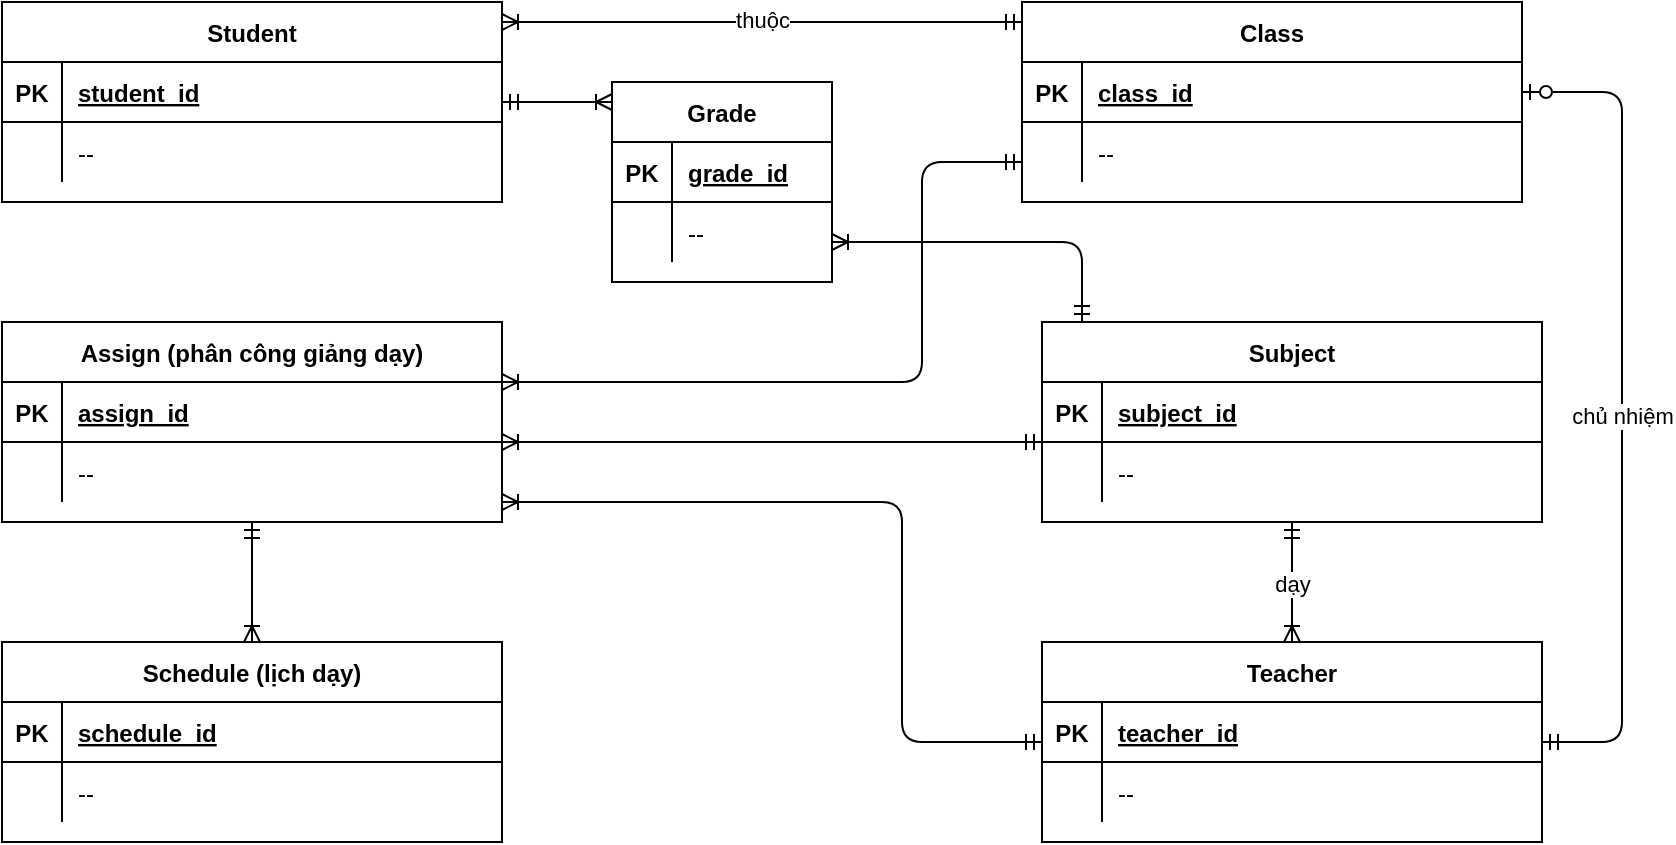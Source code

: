 <mxfile version="16.0.2" type="device" pages="6"><diagram id="R2lEEEUBdFMjLlhIrx00" name="No Attribute"><mxGraphModel dx="1038" dy="641" grid="1" gridSize="10" guides="1" tooltips="1" connect="1" arrows="1" fold="1" page="1" pageScale="1" pageWidth="850" pageHeight="1100" math="0" shadow="0" extFonts="Permanent Marker^https://fonts.googleapis.com/css?family=Permanent+Marker"><root><mxCell id="0"/><mxCell id="1" parent="0"/><mxCell id="C-vyLk0tnHw3VtMMgP7b-1" value="" style="edgeStyle=orthogonalEdgeStyle;endArrow=ERmandOne;startArrow=ERoneToMany;endFill=0;startFill=0;labelBorderColor=none;elbow=vertical;" parent="1" source="C-vyLk0tnHw3VtMMgP7b-23" target="C-vyLk0tnHw3VtMMgP7b-2" edge="1"><mxGeometry width="100" height="100" relative="1" as="geometry"><mxPoint x="320" y="880" as="sourcePoint"/><mxPoint x="420" y="780" as="targetPoint"/><Array as="points"><mxPoint x="400" y="210"/><mxPoint x="400" y="210"/></Array></mxGeometry></mxCell><mxCell id="jk95zr1ZDolZWsznDQG3-40" value="thuộc" style="edgeLabel;html=1;align=center;verticalAlign=middle;resizable=0;points=[];labelBorderColor=none;" parent="C-vyLk0tnHw3VtMMgP7b-1" vertex="1" connectable="0"><mxGeometry x="-0.188" y="1" relative="1" as="geometry"><mxPoint x="24" as="offset"/></mxGeometry></mxCell><mxCell id="jk95zr1ZDolZWsznDQG3-78" style="edgeStyle=orthogonalEdgeStyle;rounded=1;orthogonalLoop=1;jettySize=auto;html=1;labelBackgroundColor=#FF0000;labelBorderColor=none;fontSize=14;fontColor=#000000;startArrow=ERmandOne;startFill=0;endArrow=ERoneToMany;endFill=0;" parent="1" source="C-vyLk0tnHw3VtMMgP7b-2" target="jk95zr1ZDolZWsznDQG3-71" edge="1"><mxGeometry relative="1" as="geometry"><Array as="points"><mxPoint x="470" y="280"/><mxPoint x="470" y="390"/></Array></mxGeometry></mxCell><mxCell id="C-vyLk0tnHw3VtMMgP7b-2" value="Class" style="shape=table;startSize=30;container=1;collapsible=1;childLayout=tableLayout;fixedRows=1;rowLines=0;fontStyle=1;align=center;resizeLast=1;labelBorderColor=none;" parent="1" vertex="1"><mxGeometry x="520" y="200" width="250" height="100" as="geometry"/></mxCell><mxCell id="C-vyLk0tnHw3VtMMgP7b-3" value="" style="shape=partialRectangle;collapsible=0;dropTarget=0;pointerEvents=0;fillColor=none;points=[[0,0.5],[1,0.5]];portConstraint=eastwest;top=0;left=0;right=0;bottom=1;labelBorderColor=none;" parent="C-vyLk0tnHw3VtMMgP7b-2" vertex="1"><mxGeometry y="30" width="250" height="30" as="geometry"/></mxCell><mxCell id="C-vyLk0tnHw3VtMMgP7b-4" value="PK" style="shape=partialRectangle;overflow=hidden;connectable=0;fillColor=none;top=0;left=0;bottom=0;right=0;fontStyle=1;labelBorderColor=none;" parent="C-vyLk0tnHw3VtMMgP7b-3" vertex="1"><mxGeometry width="30" height="30" as="geometry"><mxRectangle width="30" height="30" as="alternateBounds"/></mxGeometry></mxCell><mxCell id="C-vyLk0tnHw3VtMMgP7b-5" value="class_id" style="shape=partialRectangle;overflow=hidden;connectable=0;fillColor=none;top=0;left=0;bottom=0;right=0;align=left;spacingLeft=6;fontStyle=5;labelBorderColor=none;" parent="C-vyLk0tnHw3VtMMgP7b-3" vertex="1"><mxGeometry x="30" width="220" height="30" as="geometry"><mxRectangle width="220" height="30" as="alternateBounds"/></mxGeometry></mxCell><mxCell id="C-vyLk0tnHw3VtMMgP7b-6" value="" style="shape=partialRectangle;collapsible=0;dropTarget=0;pointerEvents=0;fillColor=none;points=[[0,0.5],[1,0.5]];portConstraint=eastwest;top=0;left=0;right=0;bottom=0;labelBorderColor=none;" parent="C-vyLk0tnHw3VtMMgP7b-2" vertex="1"><mxGeometry y="60" width="250" height="30" as="geometry"/></mxCell><mxCell id="C-vyLk0tnHw3VtMMgP7b-7" value="" style="shape=partialRectangle;overflow=hidden;connectable=0;fillColor=none;top=0;left=0;bottom=0;right=0;labelBorderColor=none;" parent="C-vyLk0tnHw3VtMMgP7b-6" vertex="1"><mxGeometry width="30" height="30" as="geometry"><mxRectangle width="30" height="30" as="alternateBounds"/></mxGeometry></mxCell><mxCell id="C-vyLk0tnHw3VtMMgP7b-8" value="--" style="shape=partialRectangle;overflow=hidden;connectable=0;fillColor=none;top=0;left=0;bottom=0;right=0;align=left;spacingLeft=6;labelBorderColor=none;" parent="C-vyLk0tnHw3VtMMgP7b-6" vertex="1"><mxGeometry x="30" width="220" height="30" as="geometry"><mxRectangle width="220" height="30" as="alternateBounds"/></mxGeometry></mxCell><mxCell id="jI3GJf5eHGxujig5Rbgs-12" style="edgeStyle=orthogonalEdgeStyle;curved=1;rounded=0;orthogonalLoop=1;jettySize=auto;html=1;labelBackgroundColor=#FF0000;labelBorderColor=none;fontSize=14;fontColor=#000000;startArrow=ERmandOne;startFill=0;endArrow=ERoneToMany;endFill=0;" parent="1" source="C-vyLk0tnHw3VtMMgP7b-23" target="jI3GJf5eHGxujig5Rbgs-1" edge="1"><mxGeometry relative="1" as="geometry"><Array as="points"><mxPoint x="403" y="280"/></Array></mxGeometry></mxCell><mxCell id="C-vyLk0tnHw3VtMMgP7b-23" value="Student" style="shape=table;startSize=30;container=1;collapsible=1;childLayout=tableLayout;fixedRows=1;rowLines=0;fontStyle=1;align=center;resizeLast=1;labelBorderColor=none;" parent="1" vertex="1"><mxGeometry x="10" y="200" width="250" height="100" as="geometry"/></mxCell><mxCell id="C-vyLk0tnHw3VtMMgP7b-24" value="" style="shape=partialRectangle;collapsible=0;dropTarget=0;pointerEvents=0;fillColor=none;points=[[0,0.5],[1,0.5]];portConstraint=eastwest;top=0;left=0;right=0;bottom=1;labelBorderColor=none;" parent="C-vyLk0tnHw3VtMMgP7b-23" vertex="1"><mxGeometry y="30" width="250" height="30" as="geometry"/></mxCell><mxCell id="C-vyLk0tnHw3VtMMgP7b-25" value="PK" style="shape=partialRectangle;overflow=hidden;connectable=0;fillColor=none;top=0;left=0;bottom=0;right=0;fontStyle=1;labelBorderColor=none;" parent="C-vyLk0tnHw3VtMMgP7b-24" vertex="1"><mxGeometry width="30" height="30" as="geometry"><mxRectangle width="30" height="30" as="alternateBounds"/></mxGeometry></mxCell><mxCell id="C-vyLk0tnHw3VtMMgP7b-26" value="student_id" style="shape=partialRectangle;overflow=hidden;connectable=0;fillColor=none;top=0;left=0;bottom=0;right=0;align=left;spacingLeft=6;fontStyle=5;labelBorderColor=none;" parent="C-vyLk0tnHw3VtMMgP7b-24" vertex="1"><mxGeometry x="30" width="220" height="30" as="geometry"><mxRectangle width="220" height="30" as="alternateBounds"/></mxGeometry></mxCell><mxCell id="C-vyLk0tnHw3VtMMgP7b-27" value="" style="shape=partialRectangle;collapsible=0;dropTarget=0;pointerEvents=0;fillColor=none;points=[[0,0.5],[1,0.5]];portConstraint=eastwest;top=0;left=0;right=0;bottom=0;labelBorderColor=none;" parent="C-vyLk0tnHw3VtMMgP7b-23" vertex="1"><mxGeometry y="60" width="250" height="30" as="geometry"/></mxCell><mxCell id="C-vyLk0tnHw3VtMMgP7b-28" value="" style="shape=partialRectangle;overflow=hidden;connectable=0;fillColor=none;top=0;left=0;bottom=0;right=0;labelBorderColor=none;" parent="C-vyLk0tnHw3VtMMgP7b-27" vertex="1"><mxGeometry width="30" height="30" as="geometry"><mxRectangle width="30" height="30" as="alternateBounds"/></mxGeometry></mxCell><mxCell id="C-vyLk0tnHw3VtMMgP7b-29" value="--" style="shape=partialRectangle;overflow=hidden;connectable=0;fillColor=none;top=0;left=0;bottom=0;right=0;align=left;spacingLeft=6;labelBorderColor=none;" parent="C-vyLk0tnHw3VtMMgP7b-27" vertex="1"><mxGeometry x="30" width="220" height="30" as="geometry"><mxRectangle width="220" height="30" as="alternateBounds"/></mxGeometry></mxCell><mxCell id="jk95zr1ZDolZWsznDQG3-1" value="Subject" style="shape=table;startSize=30;container=1;collapsible=1;childLayout=tableLayout;fixedRows=1;rowLines=0;fontStyle=1;align=center;resizeLast=1;labelBorderColor=none;" parent="1" vertex="1"><mxGeometry x="530" y="360" width="250" height="100" as="geometry"/></mxCell><mxCell id="jk95zr1ZDolZWsznDQG3-2" value="" style="shape=partialRectangle;collapsible=0;dropTarget=0;pointerEvents=0;fillColor=none;points=[[0,0.5],[1,0.5]];portConstraint=eastwest;top=0;left=0;right=0;bottom=1;labelBorderColor=none;" parent="jk95zr1ZDolZWsznDQG3-1" vertex="1"><mxGeometry y="30" width="250" height="30" as="geometry"/></mxCell><mxCell id="jk95zr1ZDolZWsznDQG3-3" value="PK" style="shape=partialRectangle;overflow=hidden;connectable=0;fillColor=none;top=0;left=0;bottom=0;right=0;fontStyle=1;labelBorderColor=none;" parent="jk95zr1ZDolZWsznDQG3-2" vertex="1"><mxGeometry width="30" height="30" as="geometry"><mxRectangle width="30" height="30" as="alternateBounds"/></mxGeometry></mxCell><mxCell id="jk95zr1ZDolZWsznDQG3-4" value="subject_id" style="shape=partialRectangle;overflow=hidden;connectable=0;fillColor=none;top=0;left=0;bottom=0;right=0;align=left;spacingLeft=6;fontStyle=5;labelBorderColor=none;" parent="jk95zr1ZDolZWsznDQG3-2" vertex="1"><mxGeometry x="30" width="220" height="30" as="geometry"><mxRectangle width="220" height="30" as="alternateBounds"/></mxGeometry></mxCell><mxCell id="jk95zr1ZDolZWsznDQG3-5" value="" style="shape=partialRectangle;collapsible=0;dropTarget=0;pointerEvents=0;fillColor=none;points=[[0,0.5],[1,0.5]];portConstraint=eastwest;top=0;left=0;right=0;bottom=0;labelBorderColor=none;" parent="jk95zr1ZDolZWsznDQG3-1" vertex="1"><mxGeometry y="60" width="250" height="30" as="geometry"/></mxCell><mxCell id="jk95zr1ZDolZWsznDQG3-6" value="" style="shape=partialRectangle;overflow=hidden;connectable=0;fillColor=none;top=0;left=0;bottom=0;right=0;labelBorderColor=none;" parent="jk95zr1ZDolZWsznDQG3-5" vertex="1"><mxGeometry width="30" height="30" as="geometry"><mxRectangle width="30" height="30" as="alternateBounds"/></mxGeometry></mxCell><mxCell id="jk95zr1ZDolZWsznDQG3-7" value="--" style="shape=partialRectangle;overflow=hidden;connectable=0;fillColor=none;top=0;left=0;bottom=0;right=0;align=left;spacingLeft=6;labelBorderColor=none;" parent="jk95zr1ZDolZWsznDQG3-5" vertex="1"><mxGeometry x="30" width="220" height="30" as="geometry"><mxRectangle width="220" height="30" as="alternateBounds"/></mxGeometry></mxCell><mxCell id="jk95zr1ZDolZWsznDQG3-28" style="edgeStyle=orthogonalEdgeStyle;rounded=0;orthogonalLoop=1;jettySize=auto;html=1;startArrow=ERoneToMany;startFill=0;endArrow=ERmandOne;endFill=0;curved=1;labelBorderColor=none;" parent="1" source="jk95zr1ZDolZWsznDQG3-14" target="jk95zr1ZDolZWsznDQG3-1" edge="1"><mxGeometry relative="1" as="geometry"/></mxCell><mxCell id="jk95zr1ZDolZWsznDQG3-38" value="dạy" style="edgeLabel;html=1;align=center;verticalAlign=middle;resizable=0;points=[];labelBorderColor=none;" parent="jk95zr1ZDolZWsznDQG3-28" vertex="1" connectable="0"><mxGeometry x="-0.159" y="1" relative="1" as="geometry"><mxPoint x="1" y="-4" as="offset"/></mxGeometry></mxCell><mxCell id="jk95zr1ZDolZWsznDQG3-83" style="edgeStyle=orthogonalEdgeStyle;rounded=1;orthogonalLoop=1;jettySize=auto;html=1;labelBackgroundColor=#FF0000;labelBorderColor=none;fontSize=14;fontColor=#000000;startArrow=ERmandOne;startFill=0;endArrow=ERoneToMany;endFill=0;" parent="1" source="jk95zr1ZDolZWsznDQG3-14" target="jk95zr1ZDolZWsznDQG3-71" edge="1"><mxGeometry relative="1" as="geometry"><Array as="points"><mxPoint x="460" y="570"/><mxPoint x="460" y="450"/></Array></mxGeometry></mxCell><mxCell id="jk95zr1ZDolZWsznDQG3-14" value="Teacher" style="shape=table;startSize=30;container=1;collapsible=1;childLayout=tableLayout;fixedRows=1;rowLines=0;fontStyle=1;align=center;resizeLast=1;labelBorderColor=none;" parent="1" vertex="1"><mxGeometry x="530" y="520" width="250" height="100" as="geometry"/></mxCell><mxCell id="jk95zr1ZDolZWsznDQG3-15" value="" style="shape=partialRectangle;collapsible=0;dropTarget=0;pointerEvents=0;fillColor=none;points=[[0,0.5],[1,0.5]];portConstraint=eastwest;top=0;left=0;right=0;bottom=1;labelBorderColor=none;" parent="jk95zr1ZDolZWsznDQG3-14" vertex="1"><mxGeometry y="30" width="250" height="30" as="geometry"/></mxCell><mxCell id="jk95zr1ZDolZWsznDQG3-16" value="PK" style="shape=partialRectangle;overflow=hidden;connectable=0;fillColor=none;top=0;left=0;bottom=0;right=0;fontStyle=1;labelBorderColor=none;" parent="jk95zr1ZDolZWsznDQG3-15" vertex="1"><mxGeometry width="30" height="30" as="geometry"><mxRectangle width="30" height="30" as="alternateBounds"/></mxGeometry></mxCell><mxCell id="jk95zr1ZDolZWsznDQG3-17" value="teacher_id" style="shape=partialRectangle;overflow=hidden;connectable=0;fillColor=none;top=0;left=0;bottom=0;right=0;align=left;spacingLeft=6;fontStyle=5;labelBorderColor=none;" parent="jk95zr1ZDolZWsznDQG3-15" vertex="1"><mxGeometry x="30" width="220" height="30" as="geometry"><mxRectangle width="220" height="30" as="alternateBounds"/></mxGeometry></mxCell><mxCell id="jk95zr1ZDolZWsznDQG3-18" value="" style="shape=partialRectangle;collapsible=0;dropTarget=0;pointerEvents=0;fillColor=none;points=[[0,0.5],[1,0.5]];portConstraint=eastwest;top=0;left=0;right=0;bottom=0;labelBorderColor=none;" parent="jk95zr1ZDolZWsznDQG3-14" vertex="1"><mxGeometry y="60" width="250" height="30" as="geometry"/></mxCell><mxCell id="jk95zr1ZDolZWsznDQG3-19" value="" style="shape=partialRectangle;overflow=hidden;connectable=0;fillColor=none;top=0;left=0;bottom=0;right=0;labelBorderColor=none;" parent="jk95zr1ZDolZWsznDQG3-18" vertex="1"><mxGeometry width="30" height="30" as="geometry"><mxRectangle width="30" height="30" as="alternateBounds"/></mxGeometry></mxCell><mxCell id="jk95zr1ZDolZWsznDQG3-20" value="--" style="shape=partialRectangle;overflow=hidden;connectable=0;fillColor=none;top=0;left=0;bottom=0;right=0;align=left;spacingLeft=6;labelBorderColor=none;" parent="jk95zr1ZDolZWsznDQG3-18" vertex="1"><mxGeometry x="30" width="220" height="30" as="geometry"><mxRectangle width="220" height="30" as="alternateBounds"/></mxGeometry></mxCell><mxCell id="jk95zr1ZDolZWsznDQG3-30" style="edgeStyle=orthogonalEdgeStyle;rounded=1;orthogonalLoop=1;jettySize=auto;html=1;startArrow=ERzeroToOne;startFill=0;endArrow=ERmandOne;endFill=0;labelBorderColor=none;" parent="1" source="C-vyLk0tnHw3VtMMgP7b-3" target="jk95zr1ZDolZWsznDQG3-14" edge="1"><mxGeometry relative="1" as="geometry"><Array as="points"><mxPoint x="820" y="245"/><mxPoint x="820" y="570"/></Array></mxGeometry></mxCell><mxCell id="jk95zr1ZDolZWsznDQG3-37" value="chủ nhiệm" style="edgeLabel;html=1;align=center;verticalAlign=middle;resizable=0;points=[];labelBorderColor=none;" parent="jk95zr1ZDolZWsznDQG3-30" vertex="1" connectable="0"><mxGeometry x="0.103" y="-1" relative="1" as="geometry"><mxPoint x="1" y="-17" as="offset"/></mxGeometry></mxCell><mxCell id="jk95zr1ZDolZWsznDQG3-105" style="edgeStyle=orthogonalEdgeStyle;curved=1;rounded=0;orthogonalLoop=1;jettySize=auto;html=1;labelBackgroundColor=#FF0000;labelBorderColor=none;fontSize=14;fontColor=#000000;startArrow=ERmandOne;startFill=0;endArrow=ERoneToMany;endFill=0;" parent="1" source="jk95zr1ZDolZWsznDQG3-71" target="jk95zr1ZDolZWsznDQG3-92" edge="1"><mxGeometry relative="1" as="geometry"><Array as="points"><mxPoint x="135" y="490"/><mxPoint x="135" y="490"/></Array></mxGeometry></mxCell><mxCell id="jI3GJf5eHGxujig5Rbgs-11" style="edgeStyle=orthogonalEdgeStyle;rounded=1;orthogonalLoop=1;jettySize=auto;html=1;labelBackgroundColor=#FF0000;labelBorderColor=none;fontSize=14;fontColor=#000000;startArrow=ERmandOne;startFill=0;endArrow=ERoneToMany;endFill=0;elbow=vertical;" parent="1" source="jk95zr1ZDolZWsznDQG3-1" target="jI3GJf5eHGxujig5Rbgs-1" edge="1"><mxGeometry relative="1" as="geometry"><Array as="points"><mxPoint x="550" y="320"/></Array></mxGeometry></mxCell><mxCell id="jk95zr1ZDolZWsznDQG3-71" value="Assign (phân công giảng dạy)" style="shape=table;startSize=30;container=1;collapsible=1;childLayout=tableLayout;fixedRows=1;rowLines=0;fontStyle=1;align=center;resizeLast=1;labelBorderColor=none;" parent="1" vertex="1"><mxGeometry x="10" y="360" width="250" height="100" as="geometry"/></mxCell><mxCell id="jk95zr1ZDolZWsznDQG3-72" value="" style="shape=partialRectangle;collapsible=0;dropTarget=0;pointerEvents=0;fillColor=none;points=[[0,0.5],[1,0.5]];portConstraint=eastwest;top=0;left=0;right=0;bottom=1;labelBorderColor=none;" parent="jk95zr1ZDolZWsznDQG3-71" vertex="1"><mxGeometry y="30" width="250" height="30" as="geometry"/></mxCell><mxCell id="jk95zr1ZDolZWsznDQG3-73" value="PK" style="shape=partialRectangle;overflow=hidden;connectable=0;fillColor=none;top=0;left=0;bottom=0;right=0;fontStyle=1;labelBorderColor=none;" parent="jk95zr1ZDolZWsznDQG3-72" vertex="1"><mxGeometry width="30" height="30" as="geometry"><mxRectangle width="30" height="30" as="alternateBounds"/></mxGeometry></mxCell><mxCell id="jk95zr1ZDolZWsznDQG3-74" value="assign_id" style="shape=partialRectangle;overflow=hidden;connectable=0;fillColor=none;top=0;left=0;bottom=0;right=0;align=left;spacingLeft=6;fontStyle=5;labelBorderColor=none;" parent="jk95zr1ZDolZWsznDQG3-72" vertex="1"><mxGeometry x="30" width="220" height="30" as="geometry"><mxRectangle width="220" height="30" as="alternateBounds"/></mxGeometry></mxCell><mxCell id="jk95zr1ZDolZWsznDQG3-75" value="" style="shape=partialRectangle;collapsible=0;dropTarget=0;pointerEvents=0;fillColor=none;points=[[0,0.5],[1,0.5]];portConstraint=eastwest;top=0;left=0;right=0;bottom=0;labelBorderColor=none;" parent="jk95zr1ZDolZWsznDQG3-71" vertex="1"><mxGeometry y="60" width="250" height="30" as="geometry"/></mxCell><mxCell id="jk95zr1ZDolZWsznDQG3-76" value="" style="shape=partialRectangle;overflow=hidden;connectable=0;fillColor=none;top=0;left=0;bottom=0;right=0;labelBorderColor=none;" parent="jk95zr1ZDolZWsznDQG3-75" vertex="1"><mxGeometry width="30" height="30" as="geometry"><mxRectangle width="30" height="30" as="alternateBounds"/></mxGeometry></mxCell><mxCell id="jk95zr1ZDolZWsznDQG3-77" value="--" style="shape=partialRectangle;overflow=hidden;connectable=0;fillColor=none;top=0;left=0;bottom=0;right=0;align=left;spacingLeft=6;labelBorderColor=none;" parent="jk95zr1ZDolZWsznDQG3-75" vertex="1"><mxGeometry x="30" width="220" height="30" as="geometry"><mxRectangle width="220" height="30" as="alternateBounds"/></mxGeometry></mxCell><mxCell id="jk95zr1ZDolZWsznDQG3-82" style="edgeStyle=orthogonalEdgeStyle;rounded=0;orthogonalLoop=1;jettySize=auto;html=1;labelBackgroundColor=#FF0000;labelBorderColor=none;fontSize=14;fontColor=#000000;startArrow=ERmandOne;startFill=0;endArrow=ERoneToMany;endFill=0;curved=1;" parent="1" source="jk95zr1ZDolZWsznDQG3-1" target="jk95zr1ZDolZWsznDQG3-71" edge="1"><mxGeometry relative="1" as="geometry"><mxPoint x="390" y="300" as="sourcePoint"/><mxPoint x="250.0" y="370" as="targetPoint"/><Array as="points"><mxPoint x="310" y="420"/><mxPoint x="310" y="420"/></Array></mxGeometry></mxCell><mxCell id="jk95zr1ZDolZWsznDQG3-92" value="Schedule (lịch dạy)" style="shape=table;startSize=30;container=1;collapsible=1;childLayout=tableLayout;fixedRows=1;rowLines=0;fontStyle=1;align=center;resizeLast=1;labelBorderColor=none;" parent="1" vertex="1"><mxGeometry x="10" y="520" width="250" height="100" as="geometry"/></mxCell><mxCell id="jk95zr1ZDolZWsznDQG3-93" value="" style="shape=partialRectangle;collapsible=0;dropTarget=0;pointerEvents=0;fillColor=none;points=[[0,0.5],[1,0.5]];portConstraint=eastwest;top=0;left=0;right=0;bottom=1;labelBorderColor=none;" parent="jk95zr1ZDolZWsznDQG3-92" vertex="1"><mxGeometry y="30" width="250" height="30" as="geometry"/></mxCell><mxCell id="jk95zr1ZDolZWsznDQG3-94" value="PK" style="shape=partialRectangle;overflow=hidden;connectable=0;fillColor=none;top=0;left=0;bottom=0;right=0;fontStyle=1;labelBorderColor=none;" parent="jk95zr1ZDolZWsznDQG3-93" vertex="1"><mxGeometry width="30" height="30" as="geometry"><mxRectangle width="30" height="30" as="alternateBounds"/></mxGeometry></mxCell><mxCell id="jk95zr1ZDolZWsznDQG3-95" value="schedule_id" style="shape=partialRectangle;overflow=hidden;connectable=0;fillColor=none;top=0;left=0;bottom=0;right=0;align=left;spacingLeft=6;fontStyle=5;labelBorderColor=none;" parent="jk95zr1ZDolZWsznDQG3-93" vertex="1"><mxGeometry x="30" width="220" height="30" as="geometry"><mxRectangle width="220" height="30" as="alternateBounds"/></mxGeometry></mxCell><mxCell id="jk95zr1ZDolZWsznDQG3-96" value="" style="shape=partialRectangle;collapsible=0;dropTarget=0;pointerEvents=0;fillColor=none;points=[[0,0.5],[1,0.5]];portConstraint=eastwest;top=0;left=0;right=0;bottom=0;labelBorderColor=none;" parent="jk95zr1ZDolZWsznDQG3-92" vertex="1"><mxGeometry y="60" width="250" height="30" as="geometry"/></mxCell><mxCell id="jk95zr1ZDolZWsznDQG3-97" value="" style="shape=partialRectangle;overflow=hidden;connectable=0;fillColor=none;top=0;left=0;bottom=0;right=0;labelBorderColor=none;" parent="jk95zr1ZDolZWsznDQG3-96" vertex="1"><mxGeometry width="30" height="30" as="geometry"><mxRectangle width="30" height="30" as="alternateBounds"/></mxGeometry></mxCell><mxCell id="jk95zr1ZDolZWsznDQG3-98" value="--" style="shape=partialRectangle;overflow=hidden;connectable=0;fillColor=none;top=0;left=0;bottom=0;right=0;align=left;spacingLeft=6;labelBorderColor=none;" parent="jk95zr1ZDolZWsznDQG3-96" vertex="1"><mxGeometry x="30" width="220" height="30" as="geometry"><mxRectangle width="220" height="30" as="alternateBounds"/></mxGeometry></mxCell><mxCell id="jI3GJf5eHGxujig5Rbgs-1" value="Grade" style="shape=table;startSize=30;container=1;collapsible=1;childLayout=tableLayout;fixedRows=1;rowLines=0;fontStyle=1;align=center;resizeLast=1;labelBorderColor=none;" parent="1" vertex="1"><mxGeometry x="315" y="240" width="110" height="100" as="geometry"/></mxCell><mxCell id="jI3GJf5eHGxujig5Rbgs-2" value="" style="shape=partialRectangle;collapsible=0;dropTarget=0;pointerEvents=0;fillColor=none;points=[[0,0.5],[1,0.5]];portConstraint=eastwest;top=0;left=0;right=0;bottom=1;labelBorderColor=none;" parent="jI3GJf5eHGxujig5Rbgs-1" vertex="1"><mxGeometry y="30" width="110" height="30" as="geometry"/></mxCell><mxCell id="jI3GJf5eHGxujig5Rbgs-3" value="PK" style="shape=partialRectangle;overflow=hidden;connectable=0;fillColor=none;top=0;left=0;bottom=0;right=0;fontStyle=1;labelBorderColor=none;" parent="jI3GJf5eHGxujig5Rbgs-2" vertex="1"><mxGeometry width="30" height="30" as="geometry"><mxRectangle width="30" height="30" as="alternateBounds"/></mxGeometry></mxCell><mxCell id="jI3GJf5eHGxujig5Rbgs-4" value="grade_id" style="shape=partialRectangle;overflow=hidden;connectable=0;fillColor=none;top=0;left=0;bottom=0;right=0;align=left;spacingLeft=6;fontStyle=5;labelBorderColor=none;" parent="jI3GJf5eHGxujig5Rbgs-2" vertex="1"><mxGeometry x="30" width="80" height="30" as="geometry"><mxRectangle width="80" height="30" as="alternateBounds"/></mxGeometry></mxCell><mxCell id="jI3GJf5eHGxujig5Rbgs-5" value="" style="shape=partialRectangle;collapsible=0;dropTarget=0;pointerEvents=0;fillColor=none;points=[[0,0.5],[1,0.5]];portConstraint=eastwest;top=0;left=0;right=0;bottom=0;labelBorderColor=none;" parent="jI3GJf5eHGxujig5Rbgs-1" vertex="1"><mxGeometry y="60" width="110" height="30" as="geometry"/></mxCell><mxCell id="jI3GJf5eHGxujig5Rbgs-6" value="" style="shape=partialRectangle;overflow=hidden;connectable=0;fillColor=none;top=0;left=0;bottom=0;right=0;labelBorderColor=none;" parent="jI3GJf5eHGxujig5Rbgs-5" vertex="1"><mxGeometry width="30" height="30" as="geometry"><mxRectangle width="30" height="30" as="alternateBounds"/></mxGeometry></mxCell><mxCell id="jI3GJf5eHGxujig5Rbgs-7" value="--" style="shape=partialRectangle;overflow=hidden;connectable=0;fillColor=none;top=0;left=0;bottom=0;right=0;align=left;spacingLeft=6;labelBorderColor=none;" parent="jI3GJf5eHGxujig5Rbgs-5" vertex="1"><mxGeometry x="30" width="80" height="30" as="geometry"><mxRectangle width="80" height="30" as="alternateBounds"/></mxGeometry></mxCell></root></mxGraphModel></diagram><diagram id="29fLcmwwhMN9UbUw4pPQ" name="Full-Attribute"><mxGraphModel dx="1038" dy="641" grid="1" gridSize="10" guides="1" tooltips="1" connect="1" arrows="1" fold="1" page="1" pageScale="1" pageWidth="850" pageHeight="1100" math="0" shadow="0">&#xa;            <root>&#xa;                <mxCell id="u_Dk-e0LKQka3i5b5jdP-0"/>&#xa;                <mxCell id="u_Dk-e0LKQka3i5b5jdP-1" parent="u_Dk-e0LKQka3i5b5jdP-0"/>&#xa;                <mxCell id="LONrCXNY_F9v_QE6nbjQ-64" value="" style="edgeStyle=orthogonalEdgeStyle;endArrow=ERmandOne;startArrow=ERoneToMany;endFill=0;startFill=0;labelBorderColor=none;rounded=1;" parent="u_Dk-e0LKQka3i5b5jdP-1" source="LONrCXNY_F9v_QE6nbjQ-75" target="LONrCXNY_F9v_QE6nbjQ-67" edge="1">&#xa;                    <mxGeometry width="100" height="100" relative="1" as="geometry">&#xa;                        <mxPoint x="330" y="801" as="sourcePoint"/>&#xa;                        <mxPoint x="430" y="701" as="targetPoint"/>&#xa;                        <Array as="points">&#xa;                            <mxPoint x="420" y="230"/>&#xa;                            <mxPoint x="420" y="230"/>&#xa;                        </Array>&#xa;                    </mxGeometry>&#xa;                </mxCell>&#xa;                <mxCell id="LONrCXNY_F9v_QE6nbjQ-65" value="thuộc" style="edgeLabel;html=1;align=center;verticalAlign=middle;resizable=0;points=[];labelBorderColor=none;" parent="LONrCXNY_F9v_QE6nbjQ-64" vertex="1" connectable="0">&#xa;                    <mxGeometry x="-0.188" y="1" relative="1" as="geometry">&#xa;                        <mxPoint as="offset"/>&#xa;                    </mxGeometry>&#xa;                </mxCell>&#xa;                <mxCell id="LONrCXNY_F9v_QE6nbjQ-66" style="edgeStyle=orthogonalEdgeStyle;rounded=1;orthogonalLoop=1;jettySize=auto;html=1;labelBackgroundColor=#FF0000;labelBorderColor=none;fontSize=14;fontColor=#000000;startArrow=ERmandOne;startFill=0;endArrow=ERoneToMany;endFill=0;elbow=vertical;" parent="u_Dk-e0LKQka3i5b5jdP-1" source="LONrCXNY_F9v_QE6nbjQ-67" target="LONrCXNY_F9v_QE6nbjQ-103" edge="1">&#xa;                    <mxGeometry relative="1" as="geometry">&#xa;                        <Array as="points">&#xa;                            <mxPoint x="470" y="290"/>&#xa;                            <mxPoint x="470" y="500"/>&#xa;                        </Array>&#xa;                    </mxGeometry>&#xa;                </mxCell>&#xa;                <mxCell id="LONrCXNY_F9v_QE6nbjQ-67" value="Class" style="shape=table;startSize=30;container=1;collapsible=1;childLayout=tableLayout;fixedRows=1;rowLines=0;fontStyle=1;align=center;resizeLast=1;labelBorderColor=none;" parent="u_Dk-e0LKQka3i5b5jdP-1" vertex="1">&#xa;                    <mxGeometry x="490" y="211" width="250" height="100" as="geometry"/>&#xa;                </mxCell>&#xa;                <mxCell id="LONrCXNY_F9v_QE6nbjQ-68" value="" style="shape=partialRectangle;collapsible=0;dropTarget=0;pointerEvents=0;fillColor=none;points=[[0,0.5],[1,0.5]];portConstraint=eastwest;top=0;left=0;right=0;bottom=1;labelBorderColor=none;" parent="LONrCXNY_F9v_QE6nbjQ-67" vertex="1">&#xa;                    <mxGeometry y="30" width="250" height="30" as="geometry"/>&#xa;                </mxCell>&#xa;                <mxCell id="LONrCXNY_F9v_QE6nbjQ-69" value="PK" style="shape=partialRectangle;overflow=hidden;connectable=0;fillColor=none;top=0;left=0;bottom=0;right=0;fontStyle=1;labelBorderColor=none;" parent="LONrCXNY_F9v_QE6nbjQ-68" vertex="1">&#xa;                    <mxGeometry width="30" height="30" as="geometry">&#xa;                        <mxRectangle width="30" height="30" as="alternateBounds"/>&#xa;                    </mxGeometry>&#xa;                </mxCell>&#xa;                <mxCell id="LONrCXNY_F9v_QE6nbjQ-70" value="class_id" style="shape=partialRectangle;overflow=hidden;connectable=0;fillColor=none;top=0;left=0;bottom=0;right=0;align=left;spacingLeft=6;fontStyle=5;labelBorderColor=none;" parent="LONrCXNY_F9v_QE6nbjQ-68" vertex="1">&#xa;                    <mxGeometry x="30" width="220" height="30" as="geometry">&#xa;                        <mxRectangle width="220" height="30" as="alternateBounds"/>&#xa;                    </mxGeometry>&#xa;                </mxCell>&#xa;                <mxCell id="LONrCXNY_F9v_QE6nbjQ-71" value="" style="shape=partialRectangle;collapsible=0;dropTarget=0;pointerEvents=0;fillColor=none;points=[[0,0.5],[1,0.5]];portConstraint=eastwest;top=0;left=0;right=0;bottom=0;labelBorderColor=none;" parent="LONrCXNY_F9v_QE6nbjQ-67" vertex="1">&#xa;                    <mxGeometry y="60" width="250" height="30" as="geometry"/>&#xa;                </mxCell>&#xa;                <mxCell id="LONrCXNY_F9v_QE6nbjQ-72" value="" style="shape=partialRectangle;overflow=hidden;connectable=0;fillColor=none;top=0;left=0;bottom=0;right=0;labelBorderColor=none;" parent="LONrCXNY_F9v_QE6nbjQ-71" vertex="1">&#xa;                    <mxGeometry width="30" height="30" as="geometry">&#xa;                        <mxRectangle width="30" height="30" as="alternateBounds"/>&#xa;                    </mxGeometry>&#xa;                </mxCell>&#xa;                <mxCell id="LONrCXNY_F9v_QE6nbjQ-73" value="- name: String (NOT NULL)" style="shape=partialRectangle;overflow=hidden;connectable=0;fillColor=none;top=0;left=0;bottom=0;right=0;align=left;spacingLeft=6;labelBorderColor=none;" parent="LONrCXNY_F9v_QE6nbjQ-71" vertex="1">&#xa;                    <mxGeometry x="30" width="220" height="30" as="geometry">&#xa;                        <mxRectangle width="220" height="30" as="alternateBounds"/>&#xa;                    </mxGeometry>&#xa;                </mxCell>&#xa;                <mxCell id="LONrCXNY_F9v_QE6nbjQ-74" style="orthogonalLoop=1;jettySize=auto;html=1;labelBackgroundColor=#FF0000;labelBorderColor=none;fontSize=14;fontColor=#000000;startArrow=ERmandOne;startFill=0;endArrow=ERoneToMany;endFill=0;rounded=0;elbow=vertical;" parent="u_Dk-e0LKQka3i5b5jdP-1" source="LONrCXNY_F9v_QE6nbjQ-75" target="LONrCXNY_F9v_QE6nbjQ-121" edge="1">&#xa;                    <mxGeometry relative="1" as="geometry"/>&#xa;                </mxCell>&#xa;                <mxCell id="LONrCXNY_F9v_QE6nbjQ-75" value="Student" style="shape=table;startSize=30;container=1;collapsible=1;childLayout=tableLayout;fixedRows=1;rowLines=0;fontStyle=1;align=center;resizeLast=1;labelBorderColor=none;" parent="u_Dk-e0LKQka3i5b5jdP-1" vertex="1">&#xa;                    <mxGeometry x="6" y="211" width="250" height="250" as="geometry"/>&#xa;                </mxCell>&#xa;                <mxCell id="LONrCXNY_F9v_QE6nbjQ-76" value="" style="shape=partialRectangle;collapsible=0;dropTarget=0;pointerEvents=0;fillColor=none;points=[[0,0.5],[1,0.5]];portConstraint=eastwest;top=0;left=0;right=0;bottom=1;labelBorderColor=none;" parent="LONrCXNY_F9v_QE6nbjQ-75" vertex="1">&#xa;                    <mxGeometry y="30" width="250" height="30" as="geometry"/>&#xa;                </mxCell>&#xa;                <mxCell id="LONrCXNY_F9v_QE6nbjQ-77" value="PK" style="shape=partialRectangle;overflow=hidden;connectable=0;fillColor=none;top=0;left=0;bottom=0;right=0;fontStyle=1;labelBorderColor=none;" parent="LONrCXNY_F9v_QE6nbjQ-76" vertex="1">&#xa;                    <mxGeometry width="30" height="30" as="geometry">&#xa;                        <mxRectangle width="30" height="30" as="alternateBounds"/>&#xa;                    </mxGeometry>&#xa;                </mxCell>&#xa;                <mxCell id="LONrCXNY_F9v_QE6nbjQ-78" value="student_id" style="shape=partialRectangle;overflow=hidden;connectable=0;fillColor=none;top=0;left=0;bottom=0;right=0;align=left;spacingLeft=6;fontStyle=5;labelBorderColor=none;" parent="LONrCXNY_F9v_QE6nbjQ-76" vertex="1">&#xa;                    <mxGeometry x="30" width="220" height="30" as="geometry">&#xa;                        <mxRectangle width="220" height="30" as="alternateBounds"/>&#xa;                    </mxGeometry>&#xa;                </mxCell>&#xa;                <mxCell id="LONrCXNY_F9v_QE6nbjQ-79" value="" style="shape=partialRectangle;collapsible=0;dropTarget=0;pointerEvents=0;fillColor=none;points=[[0,0.5],[1,0.5]];portConstraint=eastwest;top=0;left=0;right=0;bottom=0;labelBorderColor=none;" parent="LONrCXNY_F9v_QE6nbjQ-75" vertex="1">&#xa;                    <mxGeometry y="60" width="250" height="30" as="geometry"/>&#xa;                </mxCell>&#xa;                <mxCell id="LONrCXNY_F9v_QE6nbjQ-80" value="" style="shape=partialRectangle;overflow=hidden;connectable=0;fillColor=none;top=0;left=0;bottom=0;right=0;labelBorderColor=none;" parent="LONrCXNY_F9v_QE6nbjQ-79" vertex="1">&#xa;                    <mxGeometry width="30" height="30" as="geometry">&#xa;                        <mxRectangle width="30" height="30" as="alternateBounds"/>&#xa;                    </mxGeometry>&#xa;                </mxCell>&#xa;                <mxCell id="LONrCXNY_F9v_QE6nbjQ-81" value="- name: String (NOT NULL)" style="shape=partialRectangle;overflow=hidden;connectable=0;fillColor=none;top=0;left=0;bottom=0;right=0;align=left;spacingLeft=6;labelBorderColor=none;" parent="LONrCXNY_F9v_QE6nbjQ-79" vertex="1">&#xa;                    <mxGeometry x="30" width="220" height="30" as="geometry">&#xa;                        <mxRectangle width="220" height="30" as="alternateBounds"/>&#xa;                    </mxGeometry>&#xa;                </mxCell>&#xa;                <mxCell id="LONrCXNY_F9v_QE6nbjQ-128" value="" style="shape=partialRectangle;collapsible=0;dropTarget=0;pointerEvents=0;fillColor=none;points=[[0,0.5],[1,0.5]];portConstraint=eastwest;top=0;left=0;right=0;bottom=0;labelBorderColor=none;" parent="LONrCXNY_F9v_QE6nbjQ-75" vertex="1">&#xa;                    <mxGeometry y="90" width="250" height="30" as="geometry"/>&#xa;                </mxCell>&#xa;                <mxCell id="LONrCXNY_F9v_QE6nbjQ-129" value="" style="shape=partialRectangle;overflow=hidden;connectable=0;fillColor=none;top=0;left=0;bottom=0;right=0;labelBorderColor=none;" parent="LONrCXNY_F9v_QE6nbjQ-128" vertex="1">&#xa;                    <mxGeometry width="30" height="30" as="geometry">&#xa;                        <mxRectangle width="30" height="30" as="alternateBounds"/>&#xa;                    </mxGeometry>&#xa;                </mxCell>&#xa;                <mxCell id="LONrCXNY_F9v_QE6nbjQ-130" value="- dob: Date (NULL)" style="shape=partialRectangle;overflow=hidden;connectable=0;fillColor=none;top=0;left=0;bottom=0;right=0;align=left;spacingLeft=6;labelBorderColor=none;" parent="LONrCXNY_F9v_QE6nbjQ-128" vertex="1">&#xa;                    <mxGeometry x="30" width="220" height="30" as="geometry">&#xa;                        <mxRectangle width="220" height="30" as="alternateBounds"/>&#xa;                    </mxGeometry>&#xa;                </mxCell>&#xa;                <mxCell id="LONrCXNY_F9v_QE6nbjQ-134" value="" style="shape=partialRectangle;collapsible=0;dropTarget=0;pointerEvents=0;fillColor=none;points=[[0,0.5],[1,0.5]];portConstraint=eastwest;top=0;left=0;right=0;bottom=0;labelBorderColor=none;" parent="LONrCXNY_F9v_QE6nbjQ-75" vertex="1">&#xa;                    <mxGeometry y="120" width="250" height="30" as="geometry"/>&#xa;                </mxCell>&#xa;                <mxCell id="LONrCXNY_F9v_QE6nbjQ-135" value="" style="shape=partialRectangle;overflow=hidden;connectable=0;fillColor=none;top=0;left=0;bottom=0;right=0;labelBorderColor=none;" parent="LONrCXNY_F9v_QE6nbjQ-134" vertex="1">&#xa;                    <mxGeometry width="30" height="30" as="geometry">&#xa;                        <mxRectangle width="30" height="30" as="alternateBounds"/>&#xa;                    </mxGeometry>&#xa;                </mxCell>&#xa;                <mxCell id="LONrCXNY_F9v_QE6nbjQ-136" value="- gender: Enum (NULL)" style="shape=partialRectangle;overflow=hidden;connectable=0;fillColor=none;top=0;left=0;bottom=0;right=0;align=left;spacingLeft=6;labelBorderColor=none;" parent="LONrCXNY_F9v_QE6nbjQ-134" vertex="1">&#xa;                    <mxGeometry x="30" width="220" height="30" as="geometry">&#xa;                        <mxRectangle width="220" height="30" as="alternateBounds"/>&#xa;                    </mxGeometry>&#xa;                </mxCell>&#xa;                <mxCell id="LONrCXNY_F9v_QE6nbjQ-131" value="" style="shape=partialRectangle;collapsible=0;dropTarget=0;pointerEvents=0;fillColor=none;points=[[0,0.5],[1,0.5]];portConstraint=eastwest;top=0;left=0;right=0;bottom=0;labelBorderColor=none;" parent="LONrCXNY_F9v_QE6nbjQ-75" vertex="1">&#xa;                    <mxGeometry y="150" width="250" height="30" as="geometry"/>&#xa;                </mxCell>&#xa;                <mxCell id="LONrCXNY_F9v_QE6nbjQ-132" value="" style="shape=partialRectangle;overflow=hidden;connectable=0;fillColor=none;top=0;left=0;bottom=0;right=0;labelBorderColor=none;" parent="LONrCXNY_F9v_QE6nbjQ-131" vertex="1">&#xa;                    <mxGeometry width="30" height="30" as="geometry">&#xa;                        <mxRectangle width="30" height="30" as="alternateBounds"/>&#xa;                    </mxGeometry>&#xa;                </mxCell>&#xa;                <mxCell id="LONrCXNY_F9v_QE6nbjQ-133" value="- address: String (NULL)" style="shape=partialRectangle;overflow=hidden;connectable=0;fillColor=none;top=0;left=0;bottom=0;right=0;align=left;spacingLeft=6;labelBorderColor=none;" parent="LONrCXNY_F9v_QE6nbjQ-131" vertex="1">&#xa;                    <mxGeometry x="30" width="220" height="30" as="geometry">&#xa;                        <mxRectangle width="220" height="30" as="alternateBounds"/>&#xa;                    </mxGeometry>&#xa;                </mxCell>&#xa;                <mxCell id="LONrCXNY_F9v_QE6nbjQ-137" value="" style="shape=partialRectangle;collapsible=0;dropTarget=0;pointerEvents=0;fillColor=none;points=[[0,0.5],[1,0.5]];portConstraint=eastwest;top=0;left=0;right=0;bottom=0;labelBorderColor=none;" parent="LONrCXNY_F9v_QE6nbjQ-75" vertex="1">&#xa;                    <mxGeometry y="180" width="250" height="30" as="geometry"/>&#xa;                </mxCell>&#xa;                <mxCell id="LONrCXNY_F9v_QE6nbjQ-138" value="" style="shape=partialRectangle;overflow=hidden;connectable=0;fillColor=none;top=0;left=0;bottom=0;right=0;labelBorderColor=none;" parent="LONrCXNY_F9v_QE6nbjQ-137" vertex="1">&#xa;                    <mxGeometry width="30" height="30" as="geometry">&#xa;                        <mxRectangle width="30" height="30" as="alternateBounds"/>&#xa;                    </mxGeometry>&#xa;                </mxCell>&#xa;                <mxCell id="LONrCXNY_F9v_QE6nbjQ-139" value="- email: String (NULL)" style="shape=partialRectangle;overflow=hidden;connectable=0;fillColor=none;top=0;left=0;bottom=0;right=0;align=left;spacingLeft=6;labelBorderColor=none;" parent="LONrCXNY_F9v_QE6nbjQ-137" vertex="1">&#xa;                    <mxGeometry x="30" width="220" height="30" as="geometry">&#xa;                        <mxRectangle width="220" height="30" as="alternateBounds"/>&#xa;                    </mxGeometry>&#xa;                </mxCell>&#xa;                <mxCell id="LONrCXNY_F9v_QE6nbjQ-140" value="" style="shape=partialRectangle;collapsible=0;dropTarget=0;pointerEvents=0;fillColor=none;points=[[0,0.5],[1,0.5]];portConstraint=eastwest;top=0;left=0;right=0;bottom=0;labelBorderColor=none;" parent="LONrCXNY_F9v_QE6nbjQ-75" vertex="1">&#xa;                    <mxGeometry y="210" width="250" height="30" as="geometry"/>&#xa;                </mxCell>&#xa;                <mxCell id="LONrCXNY_F9v_QE6nbjQ-141" value="" style="shape=partialRectangle;overflow=hidden;connectable=0;fillColor=none;top=0;left=0;bottom=0;right=0;labelBorderColor=none;" parent="LONrCXNY_F9v_QE6nbjQ-140" vertex="1">&#xa;                    <mxGeometry width="30" height="30" as="geometry">&#xa;                        <mxRectangle width="30" height="30" as="alternateBounds"/>&#xa;                    </mxGeometry>&#xa;                </mxCell>&#xa;                <mxCell id="LONrCXNY_F9v_QE6nbjQ-142" value="- phone: String (NULL)" style="shape=partialRectangle;overflow=hidden;connectable=0;fillColor=none;top=0;left=0;bottom=0;right=0;align=left;spacingLeft=6;labelBorderColor=none;" parent="LONrCXNY_F9v_QE6nbjQ-140" vertex="1">&#xa;                    <mxGeometry x="30" width="220" height="30" as="geometry">&#xa;                        <mxRectangle width="220" height="30" as="alternateBounds"/>&#xa;                    </mxGeometry>&#xa;                </mxCell>&#xa;                <mxCell id="LONrCXNY_F9v_QE6nbjQ-82" value="Subject" style="shape=table;startSize=30;container=1;collapsible=1;childLayout=tableLayout;fixedRows=1;rowLines=0;fontStyle=1;align=center;resizeLast=1;labelBorderColor=none;" parent="u_Dk-e0LKQka3i5b5jdP-1" vertex="1">&#xa;                    <mxGeometry x="500" y="430" width="250" height="100" as="geometry"/>&#xa;                </mxCell>&#xa;                <mxCell id="LONrCXNY_F9v_QE6nbjQ-83" value="" style="shape=partialRectangle;collapsible=0;dropTarget=0;pointerEvents=0;fillColor=none;points=[[0,0.5],[1,0.5]];portConstraint=eastwest;top=0;left=0;right=0;bottom=1;labelBorderColor=none;" parent="LONrCXNY_F9v_QE6nbjQ-82" vertex="1">&#xa;                    <mxGeometry y="30" width="250" height="30" as="geometry"/>&#xa;                </mxCell>&#xa;                <mxCell id="LONrCXNY_F9v_QE6nbjQ-84" value="PK" style="shape=partialRectangle;overflow=hidden;connectable=0;fillColor=none;top=0;left=0;bottom=0;right=0;fontStyle=1;labelBorderColor=none;" parent="LONrCXNY_F9v_QE6nbjQ-83" vertex="1">&#xa;                    <mxGeometry width="30" height="30" as="geometry">&#xa;                        <mxRectangle width="30" height="30" as="alternateBounds"/>&#xa;                    </mxGeometry>&#xa;                </mxCell>&#xa;                <mxCell id="LONrCXNY_F9v_QE6nbjQ-85" value="subject_id" style="shape=partialRectangle;overflow=hidden;connectable=0;fillColor=none;top=0;left=0;bottom=0;right=0;align=left;spacingLeft=6;fontStyle=5;labelBorderColor=none;" parent="LONrCXNY_F9v_QE6nbjQ-83" vertex="1">&#xa;                    <mxGeometry x="30" width="220" height="30" as="geometry">&#xa;                        <mxRectangle width="220" height="30" as="alternateBounds"/>&#xa;                    </mxGeometry>&#xa;                </mxCell>&#xa;                <mxCell id="LONrCXNY_F9v_QE6nbjQ-86" value="" style="shape=partialRectangle;collapsible=0;dropTarget=0;pointerEvents=0;fillColor=none;points=[[0,0.5],[1,0.5]];portConstraint=eastwest;top=0;left=0;right=0;bottom=0;labelBorderColor=none;" parent="LONrCXNY_F9v_QE6nbjQ-82" vertex="1">&#xa;                    <mxGeometry y="60" width="250" height="30" as="geometry"/>&#xa;                </mxCell>&#xa;                <mxCell id="LONrCXNY_F9v_QE6nbjQ-87" value="" style="shape=partialRectangle;overflow=hidden;connectable=0;fillColor=none;top=0;left=0;bottom=0;right=0;labelBorderColor=none;" parent="LONrCXNY_F9v_QE6nbjQ-86" vertex="1">&#xa;                    <mxGeometry width="30" height="30" as="geometry">&#xa;                        <mxRectangle width="30" height="30" as="alternateBounds"/>&#xa;                    </mxGeometry>&#xa;                </mxCell>&#xa;                <mxCell id="LONrCXNY_F9v_QE6nbjQ-88" value="- name: String (NOT NULL)" style="shape=partialRectangle;overflow=hidden;connectable=0;fillColor=none;top=0;left=0;bottom=0;right=0;align=left;spacingLeft=6;labelBorderColor=none;" parent="LONrCXNY_F9v_QE6nbjQ-86" vertex="1">&#xa;                    <mxGeometry x="30" width="220" height="30" as="geometry">&#xa;                        <mxRectangle width="220" height="30" as="alternateBounds"/>&#xa;                    </mxGeometry>&#xa;                </mxCell>&#xa;                <mxCell id="LONrCXNY_F9v_QE6nbjQ-89" style="edgeStyle=orthogonalEdgeStyle;rounded=0;orthogonalLoop=1;jettySize=auto;html=1;startArrow=ERoneToMany;startFill=0;endArrow=ERmandOne;endFill=0;curved=1;labelBorderColor=none;" parent="u_Dk-e0LKQka3i5b5jdP-1" source="LONrCXNY_F9v_QE6nbjQ-92" target="LONrCXNY_F9v_QE6nbjQ-82" edge="1">&#xa;                    <mxGeometry relative="1" as="geometry"/>&#xa;                </mxCell>&#xa;                <mxCell id="LONrCXNY_F9v_QE6nbjQ-90" value="dạy" style="edgeLabel;html=1;align=center;verticalAlign=middle;resizable=0;points=[];labelBorderColor=none;" parent="LONrCXNY_F9v_QE6nbjQ-89" vertex="1" connectable="0">&#xa;                    <mxGeometry x="-0.159" y="1" relative="1" as="geometry">&#xa;                        <mxPoint x="1" y="-4" as="offset"/>&#xa;                    </mxGeometry>&#xa;                </mxCell>&#xa;                <mxCell id="LONrCXNY_F9v_QE6nbjQ-91" style="edgeStyle=orthogonalEdgeStyle;rounded=1;orthogonalLoop=1;jettySize=auto;html=1;labelBackgroundColor=#FF0000;labelBorderColor=none;fontSize=14;fontColor=#000000;startArrow=ERmandOne;startFill=0;endArrow=ERoneToMany;endFill=0;" parent="u_Dk-e0LKQka3i5b5jdP-1" source="LONrCXNY_F9v_QE6nbjQ-92" target="LONrCXNY_F9v_QE6nbjQ-103" edge="1">&#xa;                    <mxGeometry relative="1" as="geometry">&#xa;                        <Array as="points">&#xa;                            <mxPoint x="470" y="590"/>&#xa;                            <mxPoint x="470" y="541"/>&#xa;                        </Array>&#xa;                    </mxGeometry>&#xa;                </mxCell>&#xa;                <mxCell id="LONrCXNY_F9v_QE6nbjQ-92" value="Teacher" style="shape=table;startSize=30;container=1;collapsible=1;childLayout=tableLayout;fixedRows=1;rowLines=0;fontStyle=1;align=center;resizeLast=1;labelBorderColor=none;" parent="u_Dk-e0LKQka3i5b5jdP-1" vertex="1">&#xa;                    <mxGeometry x="500" y="580" width="250" height="250" as="geometry"/>&#xa;                </mxCell>&#xa;                <mxCell id="LONrCXNY_F9v_QE6nbjQ-93" value="" style="shape=partialRectangle;collapsible=0;dropTarget=0;pointerEvents=0;fillColor=none;points=[[0,0.5],[1,0.5]];portConstraint=eastwest;top=0;left=0;right=0;bottom=1;labelBorderColor=none;" parent="LONrCXNY_F9v_QE6nbjQ-92" vertex="1">&#xa;                    <mxGeometry y="30" width="250" height="30" as="geometry"/>&#xa;                </mxCell>&#xa;                <mxCell id="LONrCXNY_F9v_QE6nbjQ-94" value="PK" style="shape=partialRectangle;overflow=hidden;connectable=0;fillColor=none;top=0;left=0;bottom=0;right=0;fontStyle=1;labelBorderColor=none;" parent="LONrCXNY_F9v_QE6nbjQ-93" vertex="1">&#xa;                    <mxGeometry width="30" height="30" as="geometry">&#xa;                        <mxRectangle width="30" height="30" as="alternateBounds"/>&#xa;                    </mxGeometry>&#xa;                </mxCell>&#xa;                <mxCell id="LONrCXNY_F9v_QE6nbjQ-95" value="teacher_id" style="shape=partialRectangle;overflow=hidden;connectable=0;fillColor=none;top=0;left=0;bottom=0;right=0;align=left;spacingLeft=6;fontStyle=5;labelBorderColor=none;" parent="LONrCXNY_F9v_QE6nbjQ-93" vertex="1">&#xa;                    <mxGeometry x="30" width="220" height="30" as="geometry">&#xa;                        <mxRectangle width="220" height="30" as="alternateBounds"/>&#xa;                    </mxGeometry>&#xa;                </mxCell>&#xa;                <mxCell id="LONrCXNY_F9v_QE6nbjQ-144" value="" style="shape=partialRectangle;collapsible=0;dropTarget=0;pointerEvents=0;fillColor=none;points=[[0,0.5],[1,0.5]];portConstraint=eastwest;top=0;left=0;right=0;bottom=0;labelBorderColor=none;" parent="LONrCXNY_F9v_QE6nbjQ-92" vertex="1">&#xa;                    <mxGeometry y="60" width="250" height="30" as="geometry"/>&#xa;                </mxCell>&#xa;                <mxCell id="LONrCXNY_F9v_QE6nbjQ-145" value="" style="shape=partialRectangle;overflow=hidden;connectable=0;fillColor=none;top=0;left=0;bottom=0;right=0;labelBorderColor=none;" parent="LONrCXNY_F9v_QE6nbjQ-144" vertex="1">&#xa;                    <mxGeometry width="30" height="30" as="geometry">&#xa;                        <mxRectangle width="30" height="30" as="alternateBounds"/>&#xa;                    </mxGeometry>&#xa;                </mxCell>&#xa;                <mxCell id="LONrCXNY_F9v_QE6nbjQ-146" value="- name: String (NOT NULL)" style="shape=partialRectangle;overflow=hidden;connectable=0;fillColor=none;top=0;left=0;bottom=0;right=0;align=left;spacingLeft=6;labelBorderColor=none;" parent="LONrCXNY_F9v_QE6nbjQ-144" vertex="1">&#xa;                    <mxGeometry x="30" width="220" height="30" as="geometry">&#xa;                        <mxRectangle width="220" height="30" as="alternateBounds"/>&#xa;                    </mxGeometry>&#xa;                </mxCell>&#xa;                <mxCell id="LONrCXNY_F9v_QE6nbjQ-147" value="" style="shape=partialRectangle;collapsible=0;dropTarget=0;pointerEvents=0;fillColor=none;points=[[0,0.5],[1,0.5]];portConstraint=eastwest;top=0;left=0;right=0;bottom=0;labelBorderColor=none;" parent="LONrCXNY_F9v_QE6nbjQ-92" vertex="1">&#xa;                    <mxGeometry y="90" width="250" height="30" as="geometry"/>&#xa;                </mxCell>&#xa;                <mxCell id="LONrCXNY_F9v_QE6nbjQ-148" value="" style="shape=partialRectangle;overflow=hidden;connectable=0;fillColor=none;top=0;left=0;bottom=0;right=0;labelBorderColor=none;" parent="LONrCXNY_F9v_QE6nbjQ-147" vertex="1">&#xa;                    <mxGeometry width="30" height="30" as="geometry">&#xa;                        <mxRectangle width="30" height="30" as="alternateBounds"/>&#xa;                    </mxGeometry>&#xa;                </mxCell>&#xa;                <mxCell id="LONrCXNY_F9v_QE6nbjQ-149" value="- dob: Date (NULL)" style="shape=partialRectangle;overflow=hidden;connectable=0;fillColor=none;top=0;left=0;bottom=0;right=0;align=left;spacingLeft=6;labelBorderColor=none;" parent="LONrCXNY_F9v_QE6nbjQ-147" vertex="1">&#xa;                    <mxGeometry x="30" width="220" height="30" as="geometry">&#xa;                        <mxRectangle width="220" height="30" as="alternateBounds"/>&#xa;                    </mxGeometry>&#xa;                </mxCell>&#xa;                <mxCell id="LONrCXNY_F9v_QE6nbjQ-150" value="" style="shape=partialRectangle;collapsible=0;dropTarget=0;pointerEvents=0;fillColor=none;points=[[0,0.5],[1,0.5]];portConstraint=eastwest;top=0;left=0;right=0;bottom=0;labelBorderColor=none;" parent="LONrCXNY_F9v_QE6nbjQ-92" vertex="1">&#xa;                    <mxGeometry y="120" width="250" height="30" as="geometry"/>&#xa;                </mxCell>&#xa;                <mxCell id="LONrCXNY_F9v_QE6nbjQ-151" value="" style="shape=partialRectangle;overflow=hidden;connectable=0;fillColor=none;top=0;left=0;bottom=0;right=0;labelBorderColor=none;" parent="LONrCXNY_F9v_QE6nbjQ-150" vertex="1">&#xa;                    <mxGeometry width="30" height="30" as="geometry">&#xa;                        <mxRectangle width="30" height="30" as="alternateBounds"/>&#xa;                    </mxGeometry>&#xa;                </mxCell>&#xa;                <mxCell id="LONrCXNY_F9v_QE6nbjQ-152" value="- gender: Enum (NULL)" style="shape=partialRectangle;overflow=hidden;connectable=0;fillColor=none;top=0;left=0;bottom=0;right=0;align=left;spacingLeft=6;labelBorderColor=none;" parent="LONrCXNY_F9v_QE6nbjQ-150" vertex="1">&#xa;                    <mxGeometry x="30" width="220" height="30" as="geometry">&#xa;                        <mxRectangle width="220" height="30" as="alternateBounds"/>&#xa;                    </mxGeometry>&#xa;                </mxCell>&#xa;                <mxCell id="LONrCXNY_F9v_QE6nbjQ-153" value="" style="shape=partialRectangle;collapsible=0;dropTarget=0;pointerEvents=0;fillColor=none;points=[[0,0.5],[1,0.5]];portConstraint=eastwest;top=0;left=0;right=0;bottom=0;labelBorderColor=none;" parent="LONrCXNY_F9v_QE6nbjQ-92" vertex="1">&#xa;                    <mxGeometry y="150" width="250" height="30" as="geometry"/>&#xa;                </mxCell>&#xa;                <mxCell id="LONrCXNY_F9v_QE6nbjQ-154" value="" style="shape=partialRectangle;overflow=hidden;connectable=0;fillColor=none;top=0;left=0;bottom=0;right=0;labelBorderColor=none;" parent="LONrCXNY_F9v_QE6nbjQ-153" vertex="1">&#xa;                    <mxGeometry width="30" height="30" as="geometry">&#xa;                        <mxRectangle width="30" height="30" as="alternateBounds"/>&#xa;                    </mxGeometry>&#xa;                </mxCell>&#xa;                <mxCell id="LONrCXNY_F9v_QE6nbjQ-155" value="- address: String (NULL)" style="shape=partialRectangle;overflow=hidden;connectable=0;fillColor=none;top=0;left=0;bottom=0;right=0;align=left;spacingLeft=6;labelBorderColor=none;" parent="LONrCXNY_F9v_QE6nbjQ-153" vertex="1">&#xa;                    <mxGeometry x="30" width="220" height="30" as="geometry">&#xa;                        <mxRectangle width="220" height="30" as="alternateBounds"/>&#xa;                    </mxGeometry>&#xa;                </mxCell>&#xa;                <mxCell id="LONrCXNY_F9v_QE6nbjQ-159" value="" style="shape=partialRectangle;collapsible=0;dropTarget=0;pointerEvents=0;fillColor=none;points=[[0,0.5],[1,0.5]];portConstraint=eastwest;top=0;left=0;right=0;bottom=0;labelBorderColor=none;" parent="LONrCXNY_F9v_QE6nbjQ-92" vertex="1">&#xa;                    <mxGeometry y="180" width="250" height="30" as="geometry"/>&#xa;                </mxCell>&#xa;                <mxCell id="LONrCXNY_F9v_QE6nbjQ-160" value="" style="shape=partialRectangle;overflow=hidden;connectable=0;fillColor=none;top=0;left=0;bottom=0;right=0;labelBorderColor=none;" parent="LONrCXNY_F9v_QE6nbjQ-159" vertex="1">&#xa;                    <mxGeometry width="30" height="30" as="geometry">&#xa;                        <mxRectangle width="30" height="30" as="alternateBounds"/>&#xa;                    </mxGeometry>&#xa;                </mxCell>&#xa;                <mxCell id="LONrCXNY_F9v_QE6nbjQ-161" value="- phone: String (NULL)" style="shape=partialRectangle;overflow=hidden;connectable=0;fillColor=none;top=0;left=0;bottom=0;right=0;align=left;spacingLeft=6;labelBorderColor=none;" parent="LONrCXNY_F9v_QE6nbjQ-159" vertex="1">&#xa;                    <mxGeometry x="30" width="220" height="30" as="geometry">&#xa;                        <mxRectangle width="220" height="30" as="alternateBounds"/>&#xa;                    </mxGeometry>&#xa;                </mxCell>&#xa;                <mxCell id="LONrCXNY_F9v_QE6nbjQ-156" value="" style="shape=partialRectangle;collapsible=0;dropTarget=0;pointerEvents=0;fillColor=none;points=[[0,0.5],[1,0.5]];portConstraint=eastwest;top=0;left=0;right=0;bottom=0;labelBorderColor=none;" parent="LONrCXNY_F9v_QE6nbjQ-92" vertex="1">&#xa;                    <mxGeometry y="210" width="250" height="30" as="geometry"/>&#xa;                </mxCell>&#xa;                <mxCell id="LONrCXNY_F9v_QE6nbjQ-157" value="" style="shape=partialRectangle;overflow=hidden;connectable=0;fillColor=none;top=0;left=0;bottom=0;right=0;labelBorderColor=none;" parent="LONrCXNY_F9v_QE6nbjQ-156" vertex="1">&#xa;                    <mxGeometry width="30" height="30" as="geometry">&#xa;                        <mxRectangle width="30" height="30" as="alternateBounds"/>&#xa;                    </mxGeometry>&#xa;                </mxCell>&#xa;                <mxCell id="LONrCXNY_F9v_QE6nbjQ-158" value="- email: String (NULL)" style="shape=partialRectangle;overflow=hidden;connectable=0;fillColor=none;top=0;left=0;bottom=0;right=0;align=left;spacingLeft=6;labelBorderColor=none;" parent="LONrCXNY_F9v_QE6nbjQ-156" vertex="1">&#xa;                    <mxGeometry x="30" width="220" height="30" as="geometry">&#xa;                        <mxRectangle width="220" height="30" as="alternateBounds"/>&#xa;                    </mxGeometry>&#xa;                </mxCell>&#xa;                <mxCell id="LONrCXNY_F9v_QE6nbjQ-99" style="edgeStyle=orthogonalEdgeStyle;rounded=1;orthogonalLoop=1;jettySize=auto;html=1;startArrow=ERzeroToOne;startFill=0;endArrow=ERmandOne;endFill=0;labelBorderColor=none;" parent="u_Dk-e0LKQka3i5b5jdP-1" source="LONrCXNY_F9v_QE6nbjQ-67" target="LONrCXNY_F9v_QE6nbjQ-92" edge="1">&#xa;                    <mxGeometry relative="1" as="geometry">&#xa;                        <Array as="points">&#xa;                            <mxPoint x="820" y="291"/>&#xa;                            <mxPoint x="820" y="686"/>&#xa;                        </Array>&#xa;                    </mxGeometry>&#xa;                </mxCell>&#xa;                <mxCell id="LONrCXNY_F9v_QE6nbjQ-100" value="chủ nhiệm" style="edgeLabel;html=1;align=center;verticalAlign=middle;resizable=0;points=[];labelBorderColor=none;" parent="LONrCXNY_F9v_QE6nbjQ-99" vertex="1" connectable="0">&#xa;                    <mxGeometry x="0.103" y="-1" relative="1" as="geometry">&#xa;                        <mxPoint x="1" y="-15" as="offset"/>&#xa;                    </mxGeometry>&#xa;                </mxCell>&#xa;                <mxCell id="LONrCXNY_F9v_QE6nbjQ-101" style="edgeStyle=orthogonalEdgeStyle;curved=1;rounded=0;orthogonalLoop=1;jettySize=auto;html=1;labelBackgroundColor=#FF0000;labelBorderColor=none;fontSize=14;fontColor=#000000;startArrow=ERmandOne;startFill=0;endArrow=ERoneToMany;endFill=0;" parent="u_Dk-e0LKQka3i5b5jdP-1" source="LONrCXNY_F9v_QE6nbjQ-103" target="LONrCXNY_F9v_QE6nbjQ-111" edge="1">&#xa;                    <mxGeometry relative="1" as="geometry">&#xa;                        <Array as="points">&#xa;                            <mxPoint x="131" y="601"/>&#xa;                            <mxPoint x="131" y="601"/>&#xa;                        </Array>&#xa;                    </mxGeometry>&#xa;                </mxCell>&#xa;                <mxCell id="LONrCXNY_F9v_QE6nbjQ-102" style="edgeStyle=elbowEdgeStyle;rounded=1;orthogonalLoop=1;jettySize=auto;html=1;labelBackgroundColor=#FF0000;labelBorderColor=none;fontSize=14;fontColor=#000000;startArrow=ERmandOne;startFill=0;endArrow=ERoneToMany;endFill=0;elbow=vertical;" parent="u_Dk-e0LKQka3i5b5jdP-1" source="LONrCXNY_F9v_QE6nbjQ-82" target="LONrCXNY_F9v_QE6nbjQ-121" edge="1">&#xa;                    <mxGeometry relative="1" as="geometry">&#xa;                        <Array as="points">&#xa;                            <mxPoint x="480" y="351"/>&#xa;                            <mxPoint x="550" y="321"/>&#xa;                        </Array>&#xa;                    </mxGeometry>&#xa;                </mxCell>&#xa;                <mxCell id="LONrCXNY_F9v_QE6nbjQ-103" value="Assign (phân công giảng dạy)" style="shape=table;startSize=30;container=1;collapsible=1;childLayout=tableLayout;fixedRows=1;rowLines=0;fontStyle=1;align=center;resizeLast=1;labelBorderColor=none;" parent="u_Dk-e0LKQka3i5b5jdP-1" vertex="1">&#xa;                    <mxGeometry x="6" y="491" width="250" height="100" as="geometry"/>&#xa;                </mxCell>&#xa;                <mxCell id="LONrCXNY_F9v_QE6nbjQ-104" value="" style="shape=partialRectangle;collapsible=0;dropTarget=0;pointerEvents=0;fillColor=none;points=[[0,0.5],[1,0.5]];portConstraint=eastwest;top=0;left=0;right=0;bottom=1;labelBorderColor=none;" parent="LONrCXNY_F9v_QE6nbjQ-103" vertex="1">&#xa;                    <mxGeometry y="30" width="250" height="30" as="geometry"/>&#xa;                </mxCell>&#xa;                <mxCell id="LONrCXNY_F9v_QE6nbjQ-105" value="PK" style="shape=partialRectangle;overflow=hidden;connectable=0;fillColor=none;top=0;left=0;bottom=0;right=0;fontStyle=1;labelBorderColor=none;" parent="LONrCXNY_F9v_QE6nbjQ-104" vertex="1">&#xa;                    <mxGeometry width="30" height="30" as="geometry">&#xa;                        <mxRectangle width="30" height="30" as="alternateBounds"/>&#xa;                    </mxGeometry>&#xa;                </mxCell>&#xa;                <mxCell id="LONrCXNY_F9v_QE6nbjQ-106" value="assign_id" style="shape=partialRectangle;overflow=hidden;connectable=0;fillColor=none;top=0;left=0;bottom=0;right=0;align=left;spacingLeft=6;fontStyle=5;labelBorderColor=none;" parent="LONrCXNY_F9v_QE6nbjQ-104" vertex="1">&#xa;                    <mxGeometry x="30" width="220" height="30" as="geometry">&#xa;                        <mxRectangle width="220" height="30" as="alternateBounds"/>&#xa;                    </mxGeometry>&#xa;                </mxCell>&#xa;                <mxCell id="LONrCXNY_F9v_QE6nbjQ-107" value="" style="shape=partialRectangle;collapsible=0;dropTarget=0;pointerEvents=0;fillColor=none;points=[[0,0.5],[1,0.5]];portConstraint=eastwest;top=0;left=0;right=0;bottom=0;labelBorderColor=none;" parent="LONrCXNY_F9v_QE6nbjQ-103" vertex="1">&#xa;                    <mxGeometry y="60" width="250" height="30" as="geometry"/>&#xa;                </mxCell>&#xa;                <mxCell id="LONrCXNY_F9v_QE6nbjQ-108" value="" style="shape=partialRectangle;overflow=hidden;connectable=0;fillColor=none;top=0;left=0;bottom=0;right=0;labelBorderColor=none;" parent="LONrCXNY_F9v_QE6nbjQ-107" vertex="1">&#xa;                    <mxGeometry width="30" height="30" as="geometry">&#xa;                        <mxRectangle width="30" height="30" as="alternateBounds"/>&#xa;                    </mxGeometry>&#xa;                </mxCell>&#xa;                <mxCell id="LONrCXNY_F9v_QE6nbjQ-109" value="- description: String (NULL)" style="shape=partialRectangle;overflow=hidden;connectable=0;fillColor=none;top=0;left=0;bottom=0;right=0;align=left;spacingLeft=6;labelBorderColor=none;" parent="LONrCXNY_F9v_QE6nbjQ-107" vertex="1">&#xa;                    <mxGeometry x="30" width="220" height="30" as="geometry">&#xa;                        <mxRectangle width="220" height="30" as="alternateBounds"/>&#xa;                    </mxGeometry>&#xa;                </mxCell>&#xa;                <mxCell id="LONrCXNY_F9v_QE6nbjQ-110" style="edgeStyle=orthogonalEdgeStyle;rounded=1;orthogonalLoop=1;jettySize=auto;html=1;labelBackgroundColor=#FF0000;labelBorderColor=none;fontSize=14;fontColor=#000000;startArrow=ERmandOne;startFill=0;endArrow=ERoneToMany;endFill=0;" parent="u_Dk-e0LKQka3i5b5jdP-1" source="LONrCXNY_F9v_QE6nbjQ-82" target="LONrCXNY_F9v_QE6nbjQ-103" edge="1">&#xa;                    <mxGeometry relative="1" as="geometry">&#xa;                        <mxPoint x="400" y="221" as="sourcePoint"/>&#xa;                        <mxPoint x="260.0" y="291" as="targetPoint"/>&#xa;                        <Array as="points">&#xa;                            <mxPoint x="380" y="520"/>&#xa;                            <mxPoint x="380" y="520"/>&#xa;                        </Array>&#xa;                    </mxGeometry>&#xa;                </mxCell>&#xa;                <mxCell id="LONrCXNY_F9v_QE6nbjQ-111" value="Schedule (lịch dạy)" style="shape=table;startSize=30;container=1;collapsible=1;childLayout=tableLayout;fixedRows=1;rowLines=0;fontStyle=1;align=center;resizeLast=1;labelBorderColor=none;" parent="u_Dk-e0LKQka3i5b5jdP-1" vertex="1">&#xa;                    <mxGeometry x="6" y="631" width="250" height="130" as="geometry"/>&#xa;                </mxCell>&#xa;                <mxCell id="LONrCXNY_F9v_QE6nbjQ-112" value="" style="shape=partialRectangle;collapsible=0;dropTarget=0;pointerEvents=0;fillColor=none;points=[[0,0.5],[1,0.5]];portConstraint=eastwest;top=0;left=0;right=0;bottom=1;labelBorderColor=none;" parent="LONrCXNY_F9v_QE6nbjQ-111" vertex="1">&#xa;                    <mxGeometry y="30" width="250" height="30" as="geometry"/>&#xa;                </mxCell>&#xa;                <mxCell id="LONrCXNY_F9v_QE6nbjQ-113" value="PK" style="shape=partialRectangle;overflow=hidden;connectable=0;fillColor=none;top=0;left=0;bottom=0;right=0;fontStyle=1;labelBorderColor=none;" parent="LONrCXNY_F9v_QE6nbjQ-112" vertex="1">&#xa;                    <mxGeometry width="30" height="30" as="geometry">&#xa;                        <mxRectangle width="30" height="30" as="alternateBounds"/>&#xa;                    </mxGeometry>&#xa;                </mxCell>&#xa;                <mxCell id="LONrCXNY_F9v_QE6nbjQ-114" value="schedule_id" style="shape=partialRectangle;overflow=hidden;connectable=0;fillColor=none;top=0;left=0;bottom=0;right=0;align=left;spacingLeft=6;fontStyle=5;labelBorderColor=none;" parent="LONrCXNY_F9v_QE6nbjQ-112" vertex="1">&#xa;                    <mxGeometry x="30" width="220" height="30" as="geometry">&#xa;                        <mxRectangle width="220" height="30" as="alternateBounds"/>&#xa;                    </mxGeometry>&#xa;                </mxCell>&#xa;                <mxCell id="LONrCXNY_F9v_QE6nbjQ-115" value="" style="shape=partialRectangle;collapsible=0;dropTarget=0;pointerEvents=0;fillColor=none;points=[[0,0.5],[1,0.5]];portConstraint=eastwest;top=0;left=0;right=0;bottom=0;labelBorderColor=none;" parent="LONrCXNY_F9v_QE6nbjQ-111" vertex="1">&#xa;                    <mxGeometry y="60" width="250" height="30" as="geometry"/>&#xa;                </mxCell>&#xa;                <mxCell id="LONrCXNY_F9v_QE6nbjQ-116" value="" style="shape=partialRectangle;overflow=hidden;connectable=0;fillColor=none;top=0;left=0;bottom=0;right=0;labelBorderColor=none;" parent="LONrCXNY_F9v_QE6nbjQ-115" vertex="1">&#xa;                    <mxGeometry width="30" height="30" as="geometry">&#xa;                        <mxRectangle width="30" height="30" as="alternateBounds"/>&#xa;                    </mxGeometry>&#xa;                </mxCell>&#xa;                <mxCell id="LONrCXNY_F9v_QE6nbjQ-117" value="-startTime: DateTime NOT NULL" style="shape=partialRectangle;overflow=hidden;connectable=0;fillColor=none;top=0;left=0;bottom=0;right=0;align=left;spacingLeft=6;labelBorderColor=none;" parent="LONrCXNY_F9v_QE6nbjQ-115" vertex="1">&#xa;                    <mxGeometry x="30" width="220" height="30" as="geometry">&#xa;                        <mxRectangle width="220" height="30" as="alternateBounds"/>&#xa;                    </mxGeometry>&#xa;                </mxCell>&#xa;                <mxCell id="LONrCXNY_F9v_QE6nbjQ-118" value="" style="shape=partialRectangle;collapsible=0;dropTarget=0;pointerEvents=0;fillColor=none;points=[[0,0.5],[1,0.5]];portConstraint=eastwest;top=0;left=0;right=0;bottom=0;labelBorderColor=none;" parent="LONrCXNY_F9v_QE6nbjQ-111" vertex="1">&#xa;                    <mxGeometry y="90" width="250" height="30" as="geometry"/>&#xa;                </mxCell>&#xa;                <mxCell id="LONrCXNY_F9v_QE6nbjQ-119" value="" style="shape=partialRectangle;overflow=hidden;connectable=0;fillColor=none;top=0;left=0;bottom=0;right=0;labelBorderColor=none;" parent="LONrCXNY_F9v_QE6nbjQ-118" vertex="1">&#xa;                    <mxGeometry width="30" height="30" as="geometry">&#xa;                        <mxRectangle width="30" height="30" as="alternateBounds"/>&#xa;                    </mxGeometry>&#xa;                </mxCell>&#xa;                <mxCell id="LONrCXNY_F9v_QE6nbjQ-120" value="-endTime: DateTime NOT NULL" style="shape=partialRectangle;overflow=hidden;connectable=0;fillColor=none;top=0;left=0;bottom=0;right=0;align=left;spacingLeft=6;labelBorderColor=none;" parent="LONrCXNY_F9v_QE6nbjQ-118" vertex="1">&#xa;                    <mxGeometry x="30" width="220" height="30" as="geometry">&#xa;                        <mxRectangle width="220" height="30" as="alternateBounds"/>&#xa;                    </mxGeometry>&#xa;                </mxCell>&#xa;                <mxCell id="LONrCXNY_F9v_QE6nbjQ-121" value="Grade" style="shape=table;startSize=30;container=1;collapsible=1;childLayout=tableLayout;fixedRows=1;rowLines=0;fontStyle=1;align=center;resizeLast=1;labelBorderColor=none;" parent="u_Dk-e0LKQka3i5b5jdP-1" vertex="1">&#xa;                    <mxGeometry x="300" y="271" width="150" height="130" as="geometry"/>&#xa;                </mxCell>&#xa;                <mxCell id="LONrCXNY_F9v_QE6nbjQ-122" value="" style="shape=partialRectangle;collapsible=0;dropTarget=0;pointerEvents=0;fillColor=none;points=[[0,0.5],[1,0.5]];portConstraint=eastwest;top=0;left=0;right=0;bottom=1;labelBorderColor=none;" parent="LONrCXNY_F9v_QE6nbjQ-121" vertex="1">&#xa;                    <mxGeometry y="30" width="150" height="30" as="geometry"/>&#xa;                </mxCell>&#xa;                <mxCell id="LONrCXNY_F9v_QE6nbjQ-123" value="PK" style="shape=partialRectangle;overflow=hidden;connectable=0;fillColor=none;top=0;left=0;bottom=0;right=0;fontStyle=1;labelBorderColor=none;" parent="LONrCXNY_F9v_QE6nbjQ-122" vertex="1">&#xa;                    <mxGeometry width="30" height="30" as="geometry">&#xa;                        <mxRectangle width="30" height="30" as="alternateBounds"/>&#xa;                    </mxGeometry>&#xa;                </mxCell>&#xa;                <mxCell id="LONrCXNY_F9v_QE6nbjQ-124" value="grade_id" style="shape=partialRectangle;overflow=hidden;connectable=0;fillColor=none;top=0;left=0;bottom=0;right=0;align=left;spacingLeft=6;fontStyle=5;labelBorderColor=none;" parent="LONrCXNY_F9v_QE6nbjQ-122" vertex="1">&#xa;                    <mxGeometry x="30" width="120" height="30" as="geometry">&#xa;                        <mxRectangle width="120" height="30" as="alternateBounds"/>&#xa;                    </mxGeometry>&#xa;                </mxCell>&#xa;                <mxCell id="LONrCXNY_F9v_QE6nbjQ-125" value="" style="shape=partialRectangle;collapsible=0;dropTarget=0;pointerEvents=0;fillColor=none;points=[[0,0.5],[1,0.5]];portConstraint=eastwest;top=0;left=0;right=0;bottom=0;labelBorderColor=none;" parent="LONrCXNY_F9v_QE6nbjQ-121" vertex="1">&#xa;                    <mxGeometry y="60" width="150" height="30" as="geometry"/>&#xa;                </mxCell>&#xa;                <mxCell id="LONrCXNY_F9v_QE6nbjQ-126" value="" style="shape=partialRectangle;overflow=hidden;connectable=0;fillColor=none;top=0;left=0;bottom=0;right=0;labelBorderColor=none;" parent="LONrCXNY_F9v_QE6nbjQ-125" vertex="1">&#xa;                    <mxGeometry width="30" height="30" as="geometry">&#xa;                        <mxRectangle width="30" height="30" as="alternateBounds"/>&#xa;                    </mxGeometry>&#xa;                </mxCell>&#xa;                <mxCell id="LONrCXNY_F9v_QE6nbjQ-127" value="-point: int NOT NULL" style="shape=partialRectangle;overflow=hidden;connectable=0;fillColor=none;top=0;left=0;bottom=0;right=0;align=left;spacingLeft=6;labelBorderColor=none;" parent="LONrCXNY_F9v_QE6nbjQ-125" vertex="1">&#xa;                    <mxGeometry x="30" width="120" height="30" as="geometry">&#xa;                        <mxRectangle width="120" height="30" as="alternateBounds"/>&#xa;                    </mxGeometry>&#xa;                </mxCell>&#xa;                <mxCell id="jBbWxTKn2yi2bgt1vGBA-0" value="" style="shape=partialRectangle;collapsible=0;dropTarget=0;pointerEvents=0;fillColor=none;points=[[0,0.5],[1,0.5]];portConstraint=eastwest;top=0;left=0;right=0;bottom=0;labelBorderColor=none;" parent="LONrCXNY_F9v_QE6nbjQ-121" vertex="1">&#xa;                    <mxGeometry y="90" width="150" height="30" as="geometry"/>&#xa;                </mxCell>&#xa;                <mxCell id="jBbWxTKn2yi2bgt1vGBA-1" value="" style="shape=partialRectangle;overflow=hidden;connectable=0;fillColor=none;top=0;left=0;bottom=0;right=0;labelBorderColor=none;" parent="jBbWxTKn2yi2bgt1vGBA-0" vertex="1">&#xa;                    <mxGeometry width="30" height="30" as="geometry">&#xa;                        <mxRectangle width="30" height="30" as="alternateBounds"/>&#xa;                    </mxGeometry>&#xa;                </mxCell>&#xa;                <mxCell id="jBbWxTKn2yi2bgt1vGBA-2" value="-discription: String" style="shape=partialRectangle;overflow=hidden;connectable=0;fillColor=none;top=0;left=0;bottom=0;right=0;align=left;spacingLeft=6;labelBorderColor=none;" parent="jBbWxTKn2yi2bgt1vGBA-0" vertex="1">&#xa;                    <mxGeometry x="30" width="120" height="30" as="geometry">&#xa;                        <mxRectangle width="120" height="30" as="alternateBounds"/>&#xa;                    </mxGeometry>&#xa;                </mxCell>&#xa;            </root>&#xa;        </mxGraphModel></diagram><diagram id="Wqw8DkdKwY_vGLgY99uj" name="No_Att_01"><mxGraphModel dx="960" dy="311" grid="1" gridSize="10" guides="1" tooltips="1" connect="1" arrows="1" fold="1" page="1" pageScale="1" pageWidth="850" pageHeight="1100" math="0" shadow="0">&#xa;            <root>&#xa;                <mxCell id="Vvv8p7O3y8J6hizMVByd-0"/>&#xa;                <mxCell id="Vvv8p7O3y8J6hizMVByd-1" parent="Vvv8p7O3y8J6hizMVByd-0"/>&#xa;                <mxCell id="Vvv8p7O3y8J6hizMVByd-2" value="" style="edgeStyle=orthogonalEdgeStyle;endArrow=ERmandOne;startArrow=ERoneToMany;endFill=0;startFill=0;labelBorderColor=none;elbow=vertical;" parent="Vvv8p7O3y8J6hizMVByd-1" source="Vvv8p7O3y8J6hizMVByd-13" target="Vvv8p7O3y8J6hizMVByd-5" edge="1">&#xa;                    <mxGeometry width="100" height="100" relative="1" as="geometry">&#xa;                        <mxPoint x="320" y="880" as="sourcePoint"/>&#xa;                        <mxPoint x="420" y="780" as="targetPoint"/>&#xa;                        <Array as="points">&#xa;                            <mxPoint x="400" y="210"/>&#xa;                            <mxPoint x="400" y="210"/>&#xa;                        </Array>&#xa;                    </mxGeometry>&#xa;                </mxCell>&#xa;                <mxCell id="Vvv8p7O3y8J6hizMVByd-3" value="thuộc" style="edgeLabel;html=1;align=center;verticalAlign=middle;resizable=0;points=[];labelBorderColor=none;" parent="Vvv8p7O3y8J6hizMVByd-2" vertex="1" connectable="0">&#xa;                    <mxGeometry x="-0.188" y="1" relative="1" as="geometry">&#xa;                        <mxPoint x="24" as="offset"/>&#xa;                    </mxGeometry>&#xa;                </mxCell>&#xa;                <mxCell id="Vvv8p7O3y8J6hizMVByd-4" style="edgeStyle=orthogonalEdgeStyle;rounded=1;orthogonalLoop=1;jettySize=auto;html=1;labelBackgroundColor=#FF0000;labelBorderColor=none;fontSize=14;fontColor=#000000;startArrow=ERmandOne;startFill=0;endArrow=ERoneToMany;endFill=0;" parent="Vvv8p7O3y8J6hizMVByd-1" source="Vvv8p7O3y8J6hizMVByd-5" target="Vvv8p7O3y8J6hizMVByd-41" edge="1">&#xa;                    <mxGeometry relative="1" as="geometry">&#xa;                        <Array as="points">&#xa;                            <mxPoint x="470" y="280"/>&#xa;                            <mxPoint x="470" y="390"/>&#xa;                        </Array>&#xa;                    </mxGeometry>&#xa;                </mxCell>&#xa;                <mxCell id="Vvv8p7O3y8J6hizMVByd-5" value="Class" style="shape=table;startSize=30;container=1;collapsible=1;childLayout=tableLayout;fixedRows=1;rowLines=0;fontStyle=1;align=center;resizeLast=1;labelBorderColor=none;" parent="Vvv8p7O3y8J6hizMVByd-1" vertex="1">&#xa;                    <mxGeometry x="520" y="200" width="250" height="100" as="geometry"/>&#xa;                </mxCell>&#xa;                <mxCell id="Vvv8p7O3y8J6hizMVByd-6" value="" style="shape=partialRectangle;collapsible=0;dropTarget=0;pointerEvents=0;fillColor=none;points=[[0,0.5],[1,0.5]];portConstraint=eastwest;top=0;left=0;right=0;bottom=1;labelBorderColor=none;" parent="Vvv8p7O3y8J6hizMVByd-5" vertex="1">&#xa;                    <mxGeometry y="30" width="250" height="30" as="geometry"/>&#xa;                </mxCell>&#xa;                <mxCell id="Vvv8p7O3y8J6hizMVByd-7" value="PK" style="shape=partialRectangle;overflow=hidden;connectable=0;fillColor=none;top=0;left=0;bottom=0;right=0;fontStyle=1;labelBorderColor=none;" parent="Vvv8p7O3y8J6hizMVByd-6" vertex="1">&#xa;                    <mxGeometry width="30" height="30" as="geometry">&#xa;                        <mxRectangle width="30" height="30" as="alternateBounds"/>&#xa;                    </mxGeometry>&#xa;                </mxCell>&#xa;                <mxCell id="Vvv8p7O3y8J6hizMVByd-8" value="class_id" style="shape=partialRectangle;overflow=hidden;connectable=0;fillColor=none;top=0;left=0;bottom=0;right=0;align=left;spacingLeft=6;fontStyle=5;labelBorderColor=none;" parent="Vvv8p7O3y8J6hizMVByd-6" vertex="1">&#xa;                    <mxGeometry x="30" width="220" height="30" as="geometry">&#xa;                        <mxRectangle width="220" height="30" as="alternateBounds"/>&#xa;                    </mxGeometry>&#xa;                </mxCell>&#xa;                <mxCell id="Vvv8p7O3y8J6hizMVByd-9" value="" style="shape=partialRectangle;collapsible=0;dropTarget=0;pointerEvents=0;fillColor=none;points=[[0,0.5],[1,0.5]];portConstraint=eastwest;top=0;left=0;right=0;bottom=0;labelBorderColor=none;" parent="Vvv8p7O3y8J6hizMVByd-5" vertex="1">&#xa;                    <mxGeometry y="60" width="250" height="30" as="geometry"/>&#xa;                </mxCell>&#xa;                <mxCell id="Vvv8p7O3y8J6hizMVByd-10" value="" style="shape=partialRectangle;overflow=hidden;connectable=0;fillColor=none;top=0;left=0;bottom=0;right=0;labelBorderColor=none;" parent="Vvv8p7O3y8J6hizMVByd-9" vertex="1">&#xa;                    <mxGeometry width="30" height="30" as="geometry">&#xa;                        <mxRectangle width="30" height="30" as="alternateBounds"/>&#xa;                    </mxGeometry>&#xa;                </mxCell>&#xa;                <mxCell id="Vvv8p7O3y8J6hizMVByd-11" value="--" style="shape=partialRectangle;overflow=hidden;connectable=0;fillColor=none;top=0;left=0;bottom=0;right=0;align=left;spacingLeft=6;labelBorderColor=none;" parent="Vvv8p7O3y8J6hizMVByd-9" vertex="1">&#xa;                    <mxGeometry x="30" width="220" height="30" as="geometry">&#xa;                        <mxRectangle width="220" height="30" as="alternateBounds"/>&#xa;                    </mxGeometry>&#xa;                </mxCell>&#xa;                <mxCell id="Vvv8p7O3y8J6hizMVByd-12" style="edgeStyle=orthogonalEdgeStyle;curved=1;rounded=0;orthogonalLoop=1;jettySize=auto;html=1;labelBackgroundColor=#FF0000;labelBorderColor=none;fontSize=14;fontColor=#000000;startArrow=ERmandOne;startFill=0;endArrow=ERoneToMany;endFill=0;" parent="Vvv8p7O3y8J6hizMVByd-1" source="Vvv8p7O3y8J6hizMVByd-13" target="Vvv8p7O3y8J6hizMVByd-56" edge="1">&#xa;                    <mxGeometry relative="1" as="geometry">&#xa;                        <Array as="points">&#xa;                            <mxPoint x="403" y="280"/>&#xa;                        </Array>&#xa;                    </mxGeometry>&#xa;                </mxCell>&#xa;                <mxCell id="Vvv8p7O3y8J6hizMVByd-13" value="Student" style="shape=table;startSize=30;container=1;collapsible=1;childLayout=tableLayout;fixedRows=1;rowLines=0;fontStyle=1;align=center;resizeLast=1;labelBorderColor=none;" parent="Vvv8p7O3y8J6hizMVByd-1" vertex="1">&#xa;                    <mxGeometry x="10" y="200" width="250" height="100" as="geometry"/>&#xa;                </mxCell>&#xa;                <mxCell id="Vvv8p7O3y8J6hizMVByd-14" value="" style="shape=partialRectangle;collapsible=0;dropTarget=0;pointerEvents=0;fillColor=none;points=[[0,0.5],[1,0.5]];portConstraint=eastwest;top=0;left=0;right=0;bottom=1;labelBorderColor=none;" parent="Vvv8p7O3y8J6hizMVByd-13" vertex="1">&#xa;                    <mxGeometry y="30" width="250" height="30" as="geometry"/>&#xa;                </mxCell>&#xa;                <mxCell id="Vvv8p7O3y8J6hizMVByd-15" value="PK" style="shape=partialRectangle;overflow=hidden;connectable=0;fillColor=none;top=0;left=0;bottom=0;right=0;fontStyle=1;labelBorderColor=none;" parent="Vvv8p7O3y8J6hizMVByd-14" vertex="1">&#xa;                    <mxGeometry width="30" height="30" as="geometry">&#xa;                        <mxRectangle width="30" height="30" as="alternateBounds"/>&#xa;                    </mxGeometry>&#xa;                </mxCell>&#xa;                <mxCell id="Vvv8p7O3y8J6hizMVByd-16" value="student_id" style="shape=partialRectangle;overflow=hidden;connectable=0;fillColor=none;top=0;left=0;bottom=0;right=0;align=left;spacingLeft=6;fontStyle=5;labelBorderColor=none;" parent="Vvv8p7O3y8J6hizMVByd-14" vertex="1">&#xa;                    <mxGeometry x="30" width="220" height="30" as="geometry">&#xa;                        <mxRectangle width="220" height="30" as="alternateBounds"/>&#xa;                    </mxGeometry>&#xa;                </mxCell>&#xa;                <mxCell id="Vvv8p7O3y8J6hizMVByd-17" value="" style="shape=partialRectangle;collapsible=0;dropTarget=0;pointerEvents=0;fillColor=none;points=[[0,0.5],[1,0.5]];portConstraint=eastwest;top=0;left=0;right=0;bottom=0;labelBorderColor=none;" parent="Vvv8p7O3y8J6hizMVByd-13" vertex="1">&#xa;                    <mxGeometry y="60" width="250" height="30" as="geometry"/>&#xa;                </mxCell>&#xa;                <mxCell id="Vvv8p7O3y8J6hizMVByd-18" value="" style="shape=partialRectangle;overflow=hidden;connectable=0;fillColor=none;top=0;left=0;bottom=0;right=0;labelBorderColor=none;" parent="Vvv8p7O3y8J6hizMVByd-17" vertex="1">&#xa;                    <mxGeometry width="30" height="30" as="geometry">&#xa;                        <mxRectangle width="30" height="30" as="alternateBounds"/>&#xa;                    </mxGeometry>&#xa;                </mxCell>&#xa;                <mxCell id="Vvv8p7O3y8J6hizMVByd-19" value="--" style="shape=partialRectangle;overflow=hidden;connectable=0;fillColor=none;top=0;left=0;bottom=0;right=0;align=left;spacingLeft=6;labelBorderColor=none;" parent="Vvv8p7O3y8J6hizMVByd-17" vertex="1">&#xa;                    <mxGeometry x="30" width="220" height="30" as="geometry">&#xa;                        <mxRectangle width="220" height="30" as="alternateBounds"/>&#xa;                    </mxGeometry>&#xa;                </mxCell>&#xa;                <mxCell id="Vvv8p7O3y8J6hizMVByd-20" value="Subject" style="shape=table;startSize=30;container=1;collapsible=1;childLayout=tableLayout;fixedRows=1;rowLines=0;fontStyle=1;align=center;resizeLast=1;labelBorderColor=none;" parent="Vvv8p7O3y8J6hizMVByd-1" vertex="1">&#xa;                    <mxGeometry x="530" y="360" width="250" height="100" as="geometry"/>&#xa;                </mxCell>&#xa;                <mxCell id="Vvv8p7O3y8J6hizMVByd-21" value="" style="shape=partialRectangle;collapsible=0;dropTarget=0;pointerEvents=0;fillColor=none;points=[[0,0.5],[1,0.5]];portConstraint=eastwest;top=0;left=0;right=0;bottom=1;labelBorderColor=none;" parent="Vvv8p7O3y8J6hizMVByd-20" vertex="1">&#xa;                    <mxGeometry y="30" width="250" height="30" as="geometry"/>&#xa;                </mxCell>&#xa;                <mxCell id="Vvv8p7O3y8J6hizMVByd-22" value="PK" style="shape=partialRectangle;overflow=hidden;connectable=0;fillColor=none;top=0;left=0;bottom=0;right=0;fontStyle=1;labelBorderColor=none;" parent="Vvv8p7O3y8J6hizMVByd-21" vertex="1">&#xa;                    <mxGeometry width="30" height="30" as="geometry">&#xa;                        <mxRectangle width="30" height="30" as="alternateBounds"/>&#xa;                    </mxGeometry>&#xa;                </mxCell>&#xa;                <mxCell id="Vvv8p7O3y8J6hizMVByd-23" value="subject_id" style="shape=partialRectangle;overflow=hidden;connectable=0;fillColor=none;top=0;left=0;bottom=0;right=0;align=left;spacingLeft=6;fontStyle=5;labelBorderColor=none;" parent="Vvv8p7O3y8J6hizMVByd-21" vertex="1">&#xa;                    <mxGeometry x="30" width="220" height="30" as="geometry">&#xa;                        <mxRectangle width="220" height="30" as="alternateBounds"/>&#xa;                    </mxGeometry>&#xa;                </mxCell>&#xa;                <mxCell id="Vvv8p7O3y8J6hizMVByd-24" value="" style="shape=partialRectangle;collapsible=0;dropTarget=0;pointerEvents=0;fillColor=none;points=[[0,0.5],[1,0.5]];portConstraint=eastwest;top=0;left=0;right=0;bottom=0;labelBorderColor=none;" parent="Vvv8p7O3y8J6hizMVByd-20" vertex="1">&#xa;                    <mxGeometry y="60" width="250" height="30" as="geometry"/>&#xa;                </mxCell>&#xa;                <mxCell id="Vvv8p7O3y8J6hizMVByd-25" value="" style="shape=partialRectangle;overflow=hidden;connectable=0;fillColor=none;top=0;left=0;bottom=0;right=0;labelBorderColor=none;" parent="Vvv8p7O3y8J6hizMVByd-24" vertex="1">&#xa;                    <mxGeometry width="30" height="30" as="geometry">&#xa;                        <mxRectangle width="30" height="30" as="alternateBounds"/>&#xa;                    </mxGeometry>&#xa;                </mxCell>&#xa;                <mxCell id="Vvv8p7O3y8J6hizMVByd-26" value="--" style="shape=partialRectangle;overflow=hidden;connectable=0;fillColor=none;top=0;left=0;bottom=0;right=0;align=left;spacingLeft=6;labelBorderColor=none;" parent="Vvv8p7O3y8J6hizMVByd-24" vertex="1">&#xa;                    <mxGeometry x="30" width="220" height="30" as="geometry">&#xa;                        <mxRectangle width="220" height="30" as="alternateBounds"/>&#xa;                    </mxGeometry>&#xa;                </mxCell>&#xa;                <mxCell id="Vvv8p7O3y8J6hizMVByd-27" style="edgeStyle=orthogonalEdgeStyle;rounded=0;orthogonalLoop=1;jettySize=auto;html=1;startArrow=ERoneToMany;startFill=0;endArrow=ERmandOne;endFill=0;curved=1;labelBorderColor=none;" parent="Vvv8p7O3y8J6hizMVByd-1" source="Vvv8p7O3y8J6hizMVByd-30" target="Vvv8p7O3y8J6hizMVByd-20" edge="1">&#xa;                    <mxGeometry relative="1" as="geometry"/>&#xa;                </mxCell>&#xa;                <mxCell id="Vvv8p7O3y8J6hizMVByd-28" value="dạy" style="edgeLabel;html=1;align=center;verticalAlign=middle;resizable=0;points=[];labelBorderColor=none;" parent="Vvv8p7O3y8J6hizMVByd-27" vertex="1" connectable="0">&#xa;                    <mxGeometry x="-0.159" y="1" relative="1" as="geometry">&#xa;                        <mxPoint x="1" y="-4" as="offset"/>&#xa;                    </mxGeometry>&#xa;                </mxCell>&#xa;                <mxCell id="Vvv8p7O3y8J6hizMVByd-29" style="edgeStyle=orthogonalEdgeStyle;rounded=1;orthogonalLoop=1;jettySize=auto;html=1;labelBackgroundColor=#FF0000;labelBorderColor=none;fontSize=14;fontColor=#000000;startArrow=ERmandOne;startFill=0;endArrow=ERoneToMany;endFill=0;" parent="Vvv8p7O3y8J6hizMVByd-1" source="Vvv8p7O3y8J6hizMVByd-30" target="Vvv8p7O3y8J6hizMVByd-41" edge="1">&#xa;                    <mxGeometry relative="1" as="geometry">&#xa;                        <Array as="points">&#xa;                            <mxPoint x="460" y="570"/>&#xa;                            <mxPoint x="460" y="450"/>&#xa;                        </Array>&#xa;                    </mxGeometry>&#xa;                </mxCell>&#xa;                <mxCell id="Vvv8p7O3y8J6hizMVByd-30" value="Teacher" style="shape=table;startSize=30;container=1;collapsible=1;childLayout=tableLayout;fixedRows=1;rowLines=0;fontStyle=1;align=center;resizeLast=1;labelBorderColor=none;" parent="Vvv8p7O3y8J6hizMVByd-1" vertex="1">&#xa;                    <mxGeometry x="530" y="520" width="250" height="100" as="geometry"/>&#xa;                </mxCell>&#xa;                <mxCell id="Vvv8p7O3y8J6hizMVByd-31" value="" style="shape=partialRectangle;collapsible=0;dropTarget=0;pointerEvents=0;fillColor=none;points=[[0,0.5],[1,0.5]];portConstraint=eastwest;top=0;left=0;right=0;bottom=1;labelBorderColor=none;" parent="Vvv8p7O3y8J6hizMVByd-30" vertex="1">&#xa;                    <mxGeometry y="30" width="250" height="30" as="geometry"/>&#xa;                </mxCell>&#xa;                <mxCell id="Vvv8p7O3y8J6hizMVByd-32" value="PK" style="shape=partialRectangle;overflow=hidden;connectable=0;fillColor=none;top=0;left=0;bottom=0;right=0;fontStyle=1;labelBorderColor=none;" parent="Vvv8p7O3y8J6hizMVByd-31" vertex="1">&#xa;                    <mxGeometry width="30" height="30" as="geometry">&#xa;                        <mxRectangle width="30" height="30" as="alternateBounds"/>&#xa;                    </mxGeometry>&#xa;                </mxCell>&#xa;                <mxCell id="Vvv8p7O3y8J6hizMVByd-33" value="teacher_id" style="shape=partialRectangle;overflow=hidden;connectable=0;fillColor=none;top=0;left=0;bottom=0;right=0;align=left;spacingLeft=6;fontStyle=5;labelBorderColor=none;" parent="Vvv8p7O3y8J6hizMVByd-31" vertex="1">&#xa;                    <mxGeometry x="30" width="220" height="30" as="geometry">&#xa;                        <mxRectangle width="220" height="30" as="alternateBounds"/>&#xa;                    </mxGeometry>&#xa;                </mxCell>&#xa;                <mxCell id="Vvv8p7O3y8J6hizMVByd-34" value="" style="shape=partialRectangle;collapsible=0;dropTarget=0;pointerEvents=0;fillColor=none;points=[[0,0.5],[1,0.5]];portConstraint=eastwest;top=0;left=0;right=0;bottom=0;labelBorderColor=none;" parent="Vvv8p7O3y8J6hizMVByd-30" vertex="1">&#xa;                    <mxGeometry y="60" width="250" height="30" as="geometry"/>&#xa;                </mxCell>&#xa;                <mxCell id="Vvv8p7O3y8J6hizMVByd-35" value="" style="shape=partialRectangle;overflow=hidden;connectable=0;fillColor=none;top=0;left=0;bottom=0;right=0;labelBorderColor=none;" parent="Vvv8p7O3y8J6hizMVByd-34" vertex="1">&#xa;                    <mxGeometry width="30" height="30" as="geometry">&#xa;                        <mxRectangle width="30" height="30" as="alternateBounds"/>&#xa;                    </mxGeometry>&#xa;                </mxCell>&#xa;                <mxCell id="Vvv8p7O3y8J6hizMVByd-36" value="--" style="shape=partialRectangle;overflow=hidden;connectable=0;fillColor=none;top=0;left=0;bottom=0;right=0;align=left;spacingLeft=6;labelBorderColor=none;" parent="Vvv8p7O3y8J6hizMVByd-34" vertex="1">&#xa;                    <mxGeometry x="30" width="220" height="30" as="geometry">&#xa;                        <mxRectangle width="220" height="30" as="alternateBounds"/>&#xa;                    </mxGeometry>&#xa;                </mxCell>&#xa;                <mxCell id="Vvv8p7O3y8J6hizMVByd-37" style="edgeStyle=orthogonalEdgeStyle;rounded=1;orthogonalLoop=1;jettySize=auto;html=1;startArrow=ERzeroToOne;startFill=0;endArrow=ERmandOne;endFill=0;labelBorderColor=none;" parent="Vvv8p7O3y8J6hizMVByd-1" source="Vvv8p7O3y8J6hizMVByd-6" target="Vvv8p7O3y8J6hizMVByd-30" edge="1">&#xa;                    <mxGeometry relative="1" as="geometry">&#xa;                        <Array as="points">&#xa;                            <mxPoint x="820" y="245"/>&#xa;                            <mxPoint x="820" y="570"/>&#xa;                        </Array>&#xa;                    </mxGeometry>&#xa;                </mxCell>&#xa;                <mxCell id="Vvv8p7O3y8J6hizMVByd-38" value="chủ nhiệm" style="edgeLabel;html=1;align=center;verticalAlign=middle;resizable=0;points=[];labelBorderColor=none;" parent="Vvv8p7O3y8J6hizMVByd-37" vertex="1" connectable="0">&#xa;                    <mxGeometry x="0.103" y="-1" relative="1" as="geometry">&#xa;                        <mxPoint x="1" y="-17" as="offset"/>&#xa;                    </mxGeometry>&#xa;                </mxCell>&#xa;                <mxCell id="Vvv8p7O3y8J6hizMVByd-39" style="edgeStyle=orthogonalEdgeStyle;curved=1;rounded=0;orthogonalLoop=1;jettySize=auto;html=1;labelBackgroundColor=#FF0000;labelBorderColor=none;fontSize=14;fontColor=#000000;startArrow=ERmandOne;startFill=0;endArrow=ERoneToMany;endFill=0;" parent="Vvv8p7O3y8J6hizMVByd-1" source="Vvv8p7O3y8J6hizMVByd-41" target="Vvv8p7O3y8J6hizMVByd-49" edge="1">&#xa;                    <mxGeometry relative="1" as="geometry">&#xa;                        <Array as="points">&#xa;                            <mxPoint x="135" y="490"/>&#xa;                            <mxPoint x="135" y="490"/>&#xa;                        </Array>&#xa;                    </mxGeometry>&#xa;                </mxCell>&#xa;                <mxCell id="Vvv8p7O3y8J6hizMVByd-40" style="edgeStyle=orthogonalEdgeStyle;rounded=1;orthogonalLoop=1;jettySize=auto;html=1;labelBackgroundColor=#FF0000;labelBorderColor=none;fontSize=14;fontColor=#000000;startArrow=ERmandOne;startFill=0;endArrow=ERoneToMany;endFill=0;elbow=vertical;" parent="Vvv8p7O3y8J6hizMVByd-1" source="Vvv8p7O3y8J6hizMVByd-20" target="Vvv8p7O3y8J6hizMVByd-56" edge="1">&#xa;                    <mxGeometry relative="1" as="geometry">&#xa;                        <Array as="points">&#xa;                            <mxPoint x="550" y="320"/>&#xa;                        </Array>&#xa;                    </mxGeometry>&#xa;                </mxCell>&#xa;                <mxCell id="Vvv8p7O3y8J6hizMVByd-41" value="Assign (phân công giảng dạy)" style="shape=table;startSize=30;container=1;collapsible=1;childLayout=tableLayout;fixedRows=1;rowLines=0;fontStyle=1;align=center;resizeLast=1;labelBorderColor=none;" parent="Vvv8p7O3y8J6hizMVByd-1" vertex="1">&#xa;                    <mxGeometry x="10" y="360" width="250" height="100" as="geometry"/>&#xa;                </mxCell>&#xa;                <mxCell id="Vvv8p7O3y8J6hizMVByd-42" value="" style="shape=partialRectangle;collapsible=0;dropTarget=0;pointerEvents=0;fillColor=none;points=[[0,0.5],[1,0.5]];portConstraint=eastwest;top=0;left=0;right=0;bottom=1;labelBorderColor=none;" parent="Vvv8p7O3y8J6hizMVByd-41" vertex="1">&#xa;                    <mxGeometry y="30" width="250" height="30" as="geometry"/>&#xa;                </mxCell>&#xa;                <mxCell id="Vvv8p7O3y8J6hizMVByd-43" value="PK" style="shape=partialRectangle;overflow=hidden;connectable=0;fillColor=none;top=0;left=0;bottom=0;right=0;fontStyle=1;labelBorderColor=none;" parent="Vvv8p7O3y8J6hizMVByd-42" vertex="1">&#xa;                    <mxGeometry width="30" height="30" as="geometry">&#xa;                        <mxRectangle width="30" height="30" as="alternateBounds"/>&#xa;                    </mxGeometry>&#xa;                </mxCell>&#xa;                <mxCell id="Vvv8p7O3y8J6hizMVByd-44" value="assign_id" style="shape=partialRectangle;overflow=hidden;connectable=0;fillColor=none;top=0;left=0;bottom=0;right=0;align=left;spacingLeft=6;fontStyle=5;labelBorderColor=none;" parent="Vvv8p7O3y8J6hizMVByd-42" vertex="1">&#xa;                    <mxGeometry x="30" width="220" height="30" as="geometry">&#xa;                        <mxRectangle width="220" height="30" as="alternateBounds"/>&#xa;                    </mxGeometry>&#xa;                </mxCell>&#xa;                <mxCell id="Vvv8p7O3y8J6hizMVByd-45" value="" style="shape=partialRectangle;collapsible=0;dropTarget=0;pointerEvents=0;fillColor=none;points=[[0,0.5],[1,0.5]];portConstraint=eastwest;top=0;left=0;right=0;bottom=0;labelBorderColor=none;" parent="Vvv8p7O3y8J6hizMVByd-41" vertex="1">&#xa;                    <mxGeometry y="60" width="250" height="30" as="geometry"/>&#xa;                </mxCell>&#xa;                <mxCell id="Vvv8p7O3y8J6hizMVByd-46" value="" style="shape=partialRectangle;overflow=hidden;connectable=0;fillColor=none;top=0;left=0;bottom=0;right=0;labelBorderColor=none;" parent="Vvv8p7O3y8J6hizMVByd-45" vertex="1">&#xa;                    <mxGeometry width="30" height="30" as="geometry">&#xa;                        <mxRectangle width="30" height="30" as="alternateBounds"/>&#xa;                    </mxGeometry>&#xa;                </mxCell>&#xa;                <mxCell id="Vvv8p7O3y8J6hizMVByd-47" value="--" style="shape=partialRectangle;overflow=hidden;connectable=0;fillColor=none;top=0;left=0;bottom=0;right=0;align=left;spacingLeft=6;labelBorderColor=none;" parent="Vvv8p7O3y8J6hizMVByd-45" vertex="1">&#xa;                    <mxGeometry x="30" width="220" height="30" as="geometry">&#xa;                        <mxRectangle width="220" height="30" as="alternateBounds"/>&#xa;                    </mxGeometry>&#xa;                </mxCell>&#xa;                <mxCell id="Vvv8p7O3y8J6hizMVByd-48" style="edgeStyle=orthogonalEdgeStyle;rounded=0;orthogonalLoop=1;jettySize=auto;html=1;labelBackgroundColor=#FF0000;labelBorderColor=none;fontSize=14;fontColor=#000000;startArrow=ERmandOne;startFill=0;endArrow=ERoneToMany;endFill=0;curved=1;" parent="Vvv8p7O3y8J6hizMVByd-1" source="Vvv8p7O3y8J6hizMVByd-20" target="Vvv8p7O3y8J6hizMVByd-41" edge="1">&#xa;                    <mxGeometry relative="1" as="geometry">&#xa;                        <mxPoint x="390" y="300" as="sourcePoint"/>&#xa;                        <mxPoint x="250.0" y="370" as="targetPoint"/>&#xa;                        <Array as="points">&#xa;                            <mxPoint x="310" y="420"/>&#xa;                            <mxPoint x="310" y="420"/>&#xa;                        </Array>&#xa;                    </mxGeometry>&#xa;                </mxCell>&#xa;                <mxCell id="Vvv8p7O3y8J6hizMVByd-49" value="Schedule (lịch dạy)" style="shape=table;startSize=30;container=1;collapsible=1;childLayout=tableLayout;fixedRows=1;rowLines=0;fontStyle=1;align=center;resizeLast=1;labelBorderColor=none;" parent="Vvv8p7O3y8J6hizMVByd-1" vertex="1">&#xa;                    <mxGeometry x="10" y="520" width="250" height="100" as="geometry"/>&#xa;                </mxCell>&#xa;                <mxCell id="Vvv8p7O3y8J6hizMVByd-50" value="" style="shape=partialRectangle;collapsible=0;dropTarget=0;pointerEvents=0;fillColor=none;points=[[0,0.5],[1,0.5]];portConstraint=eastwest;top=0;left=0;right=0;bottom=1;labelBorderColor=none;" parent="Vvv8p7O3y8J6hizMVByd-49" vertex="1">&#xa;                    <mxGeometry y="30" width="250" height="30" as="geometry"/>&#xa;                </mxCell>&#xa;                <mxCell id="Vvv8p7O3y8J6hizMVByd-51" value="PK" style="shape=partialRectangle;overflow=hidden;connectable=0;fillColor=none;top=0;left=0;bottom=0;right=0;fontStyle=1;labelBorderColor=none;" parent="Vvv8p7O3y8J6hizMVByd-50" vertex="1">&#xa;                    <mxGeometry width="30" height="30" as="geometry">&#xa;                        <mxRectangle width="30" height="30" as="alternateBounds"/>&#xa;                    </mxGeometry>&#xa;                </mxCell>&#xa;                <mxCell id="Vvv8p7O3y8J6hizMVByd-52" value="schedule_id" style="shape=partialRectangle;overflow=hidden;connectable=0;fillColor=none;top=0;left=0;bottom=0;right=0;align=left;spacingLeft=6;fontStyle=5;labelBorderColor=none;" parent="Vvv8p7O3y8J6hizMVByd-50" vertex="1">&#xa;                    <mxGeometry x="30" width="220" height="30" as="geometry">&#xa;                        <mxRectangle width="220" height="30" as="alternateBounds"/>&#xa;                    </mxGeometry>&#xa;                </mxCell>&#xa;                <mxCell id="Vvv8p7O3y8J6hizMVByd-53" value="" style="shape=partialRectangle;collapsible=0;dropTarget=0;pointerEvents=0;fillColor=none;points=[[0,0.5],[1,0.5]];portConstraint=eastwest;top=0;left=0;right=0;bottom=0;labelBorderColor=none;" parent="Vvv8p7O3y8J6hizMVByd-49" vertex="1">&#xa;                    <mxGeometry y="60" width="250" height="30" as="geometry"/>&#xa;                </mxCell>&#xa;                <mxCell id="Vvv8p7O3y8J6hizMVByd-54" value="" style="shape=partialRectangle;overflow=hidden;connectable=0;fillColor=none;top=0;left=0;bottom=0;right=0;labelBorderColor=none;" parent="Vvv8p7O3y8J6hizMVByd-53" vertex="1">&#xa;                    <mxGeometry width="30" height="30" as="geometry">&#xa;                        <mxRectangle width="30" height="30" as="alternateBounds"/>&#xa;                    </mxGeometry>&#xa;                </mxCell>&#xa;                <mxCell id="Vvv8p7O3y8J6hizMVByd-55" value="--" style="shape=partialRectangle;overflow=hidden;connectable=0;fillColor=none;top=0;left=0;bottom=0;right=0;align=left;spacingLeft=6;labelBorderColor=none;" parent="Vvv8p7O3y8J6hizMVByd-53" vertex="1">&#xa;                    <mxGeometry x="30" width="220" height="30" as="geometry">&#xa;                        <mxRectangle width="220" height="30" as="alternateBounds"/>&#xa;                    </mxGeometry>&#xa;                </mxCell>&#xa;                <mxCell id="Vvv8p7O3y8J6hizMVByd-56" value="Grade" style="shape=table;startSize=30;container=1;collapsible=1;childLayout=tableLayout;fixedRows=1;rowLines=0;fontStyle=1;align=center;resizeLast=1;labelBorderColor=none;" parent="Vvv8p7O3y8J6hizMVByd-1" vertex="1">&#xa;                    <mxGeometry x="315" y="240" width="110" height="100" as="geometry"/>&#xa;                </mxCell>&#xa;                <mxCell id="Vvv8p7O3y8J6hizMVByd-57" value="" style="shape=partialRectangle;collapsible=0;dropTarget=0;pointerEvents=0;fillColor=none;points=[[0,0.5],[1,0.5]];portConstraint=eastwest;top=0;left=0;right=0;bottom=1;labelBorderColor=none;" parent="Vvv8p7O3y8J6hizMVByd-56" vertex="1">&#xa;                    <mxGeometry y="30" width="110" height="30" as="geometry"/>&#xa;                </mxCell>&#xa;                <mxCell id="Vvv8p7O3y8J6hizMVByd-58" value="PK" style="shape=partialRectangle;overflow=hidden;connectable=0;fillColor=none;top=0;left=0;bottom=0;right=0;fontStyle=1;labelBorderColor=none;" parent="Vvv8p7O3y8J6hizMVByd-57" vertex="1">&#xa;                    <mxGeometry width="30" height="30" as="geometry">&#xa;                        <mxRectangle width="30" height="30" as="alternateBounds"/>&#xa;                    </mxGeometry>&#xa;                </mxCell>&#xa;                <mxCell id="Vvv8p7O3y8J6hizMVByd-59" value="grade_id" style="shape=partialRectangle;overflow=hidden;connectable=0;fillColor=none;top=0;left=0;bottom=0;right=0;align=left;spacingLeft=6;fontStyle=5;labelBorderColor=none;" parent="Vvv8p7O3y8J6hizMVByd-57" vertex="1">&#xa;                    <mxGeometry x="30" width="80" height="30" as="geometry">&#xa;                        <mxRectangle width="80" height="30" as="alternateBounds"/>&#xa;                    </mxGeometry>&#xa;                </mxCell>&#xa;                <mxCell id="Vvv8p7O3y8J6hizMVByd-60" value="" style="shape=partialRectangle;collapsible=0;dropTarget=0;pointerEvents=0;fillColor=none;points=[[0,0.5],[1,0.5]];portConstraint=eastwest;top=0;left=0;right=0;bottom=0;labelBorderColor=none;" parent="Vvv8p7O3y8J6hizMVByd-56" vertex="1">&#xa;                    <mxGeometry y="60" width="110" height="30" as="geometry"/>&#xa;                </mxCell>&#xa;                <mxCell id="Vvv8p7O3y8J6hizMVByd-61" value="" style="shape=partialRectangle;overflow=hidden;connectable=0;fillColor=none;top=0;left=0;bottom=0;right=0;labelBorderColor=none;" parent="Vvv8p7O3y8J6hizMVByd-60" vertex="1">&#xa;                    <mxGeometry width="30" height="30" as="geometry">&#xa;                        <mxRectangle width="30" height="30" as="alternateBounds"/>&#xa;                    </mxGeometry>&#xa;                </mxCell>&#xa;                <mxCell id="Vvv8p7O3y8J6hizMVByd-62" value="--" style="shape=partialRectangle;overflow=hidden;connectable=0;fillColor=none;top=0;left=0;bottom=0;right=0;align=left;spacingLeft=6;labelBorderColor=none;" parent="Vvv8p7O3y8J6hizMVByd-60" vertex="1">&#xa;                    <mxGeometry x="30" width="80" height="30" as="geometry">&#xa;                        <mxRectangle width="80" height="30" as="alternateBounds"/>&#xa;                    </mxGeometry>&#xa;                </mxCell>&#xa;                <mxCell id="EYg0zflRP_QupIqxxi7S-7" style="edgeStyle=orthogonalEdgeStyle;rounded=0;orthogonalLoop=1;jettySize=auto;html=1;endArrow=ERmandOne;endFill=0;startArrow=ERzeroToOne;startFill=0;" parent="Vvv8p7O3y8J6hizMVByd-1" source="EYg0zflRP_QupIqxxi7S-0" target="Vvv8p7O3y8J6hizMVByd-30" edge="1">&#xa;                    <mxGeometry relative="1" as="geometry">&#xa;                        <Array as="points">&#xa;                            <mxPoint x="420" y="600"/>&#xa;                            <mxPoint x="420" y="600"/>&#xa;                        </Array>&#xa;                    </mxGeometry>&#xa;                </mxCell>&#xa;                <mxCell id="EYg0zflRP_QupIqxxi7S-8" style="edgeStyle=orthogonalEdgeStyle;rounded=0;orthogonalLoop=1;jettySize=auto;html=1;startArrow=ERzeroToOne;startFill=0;endArrow=ERmandOne;endFill=0;" parent="Vvv8p7O3y8J6hizMVByd-1" source="EYg0zflRP_QupIqxxi7S-0" target="Vvv8p7O3y8J6hizMVByd-13" edge="1">&#xa;                    <mxGeometry relative="1" as="geometry">&#xa;                        <Array as="points">&#xa;                            <mxPoint x="300" y="280"/>&#xa;                        </Array>&#xa;                    </mxGeometry>&#xa;                </mxCell>&#xa;                <mxCell id="EYg0zflRP_QupIqxxi7S-0" value="Account" style="shape=table;startSize=30;container=1;collapsible=1;childLayout=tableLayout;fixedRows=1;rowLines=0;fontStyle=1;align=center;resizeLast=1;labelBorderColor=none;" parent="Vvv8p7O3y8J6hizMVByd-1" vertex="1">&#xa;                    <mxGeometry x="290" y="520" width="110" height="100" as="geometry"/>&#xa;                </mxCell>&#xa;                <mxCell id="EYg0zflRP_QupIqxxi7S-1" value="" style="shape=partialRectangle;collapsible=0;dropTarget=0;pointerEvents=0;fillColor=none;points=[[0,0.5],[1,0.5]];portConstraint=eastwest;top=0;left=0;right=0;bottom=1;labelBorderColor=none;" parent="EYg0zflRP_QupIqxxi7S-0" vertex="1">&#xa;                    <mxGeometry y="30" width="110" height="30" as="geometry"/>&#xa;                </mxCell>&#xa;                <mxCell id="EYg0zflRP_QupIqxxi7S-2" value="PK" style="shape=partialRectangle;overflow=hidden;connectable=0;fillColor=none;top=0;left=0;bottom=0;right=0;fontStyle=1;labelBorderColor=none;" parent="EYg0zflRP_QupIqxxi7S-1" vertex="1">&#xa;                    <mxGeometry width="30" height="30" as="geometry">&#xa;                        <mxRectangle width="30" height="30" as="alternateBounds"/>&#xa;                    </mxGeometry>&#xa;                </mxCell>&#xa;                <mxCell id="EYg0zflRP_QupIqxxi7S-3" value="account_id" style="shape=partialRectangle;overflow=hidden;connectable=0;fillColor=none;top=0;left=0;bottom=0;right=0;align=left;spacingLeft=6;fontStyle=5;labelBorderColor=none;" parent="EYg0zflRP_QupIqxxi7S-1" vertex="1">&#xa;                    <mxGeometry x="30" width="80" height="30" as="geometry">&#xa;                        <mxRectangle width="80" height="30" as="alternateBounds"/>&#xa;                    </mxGeometry>&#xa;                </mxCell>&#xa;                <mxCell id="EYg0zflRP_QupIqxxi7S-4" value="" style="shape=partialRectangle;collapsible=0;dropTarget=0;pointerEvents=0;fillColor=none;points=[[0,0.5],[1,0.5]];portConstraint=eastwest;top=0;left=0;right=0;bottom=0;labelBorderColor=none;" parent="EYg0zflRP_QupIqxxi7S-0" vertex="1">&#xa;                    <mxGeometry y="60" width="110" height="30" as="geometry"/>&#xa;                </mxCell>&#xa;                <mxCell id="EYg0zflRP_QupIqxxi7S-5" value="" style="shape=partialRectangle;overflow=hidden;connectable=0;fillColor=none;top=0;left=0;bottom=0;right=0;labelBorderColor=none;" parent="EYg0zflRP_QupIqxxi7S-4" vertex="1">&#xa;                    <mxGeometry width="30" height="30" as="geometry">&#xa;                        <mxRectangle width="30" height="30" as="alternateBounds"/>&#xa;                    </mxGeometry>&#xa;                </mxCell>&#xa;                <mxCell id="EYg0zflRP_QupIqxxi7S-6" value="--" style="shape=partialRectangle;overflow=hidden;connectable=0;fillColor=none;top=0;left=0;bottom=0;right=0;align=left;spacingLeft=6;labelBorderColor=none;" parent="EYg0zflRP_QupIqxxi7S-4" vertex="1">&#xa;                    <mxGeometry x="30" width="80" height="30" as="geometry">&#xa;                        <mxRectangle width="80" height="30" as="alternateBounds"/>&#xa;                    </mxGeometry>&#xa;                </mxCell>&#xa;                <mxCell id="6bOza-23tn71Px24e0VG-7" style="edgeStyle=elbowEdgeStyle;rounded=1;orthogonalLoop=1;jettySize=auto;html=1;startArrow=ERzeroToMany;startFill=0;endArrow=ERmandOne;endFill=0;" parent="Vvv8p7O3y8J6hizMVByd-1" source="6bOza-23tn71Px24e0VG-0" target="Vvv8p7O3y8J6hizMVByd-13" edge="1">&#xa;                    <mxGeometry relative="1" as="geometry"/>&#xa;                </mxCell>&#xa;                <mxCell id="6bOza-23tn71Px24e0VG-0" value="Absence" style="shape=table;startSize=30;container=1;collapsible=1;childLayout=tableLayout;fixedRows=1;rowLines=0;fontStyle=1;align=center;resizeLast=1;labelBorderColor=none;" parent="Vvv8p7O3y8J6hizMVByd-1" vertex="1">&#xa;                    <mxGeometry x="10" y="40" width="110" height="100" as="geometry"/>&#xa;                </mxCell>&#xa;                <mxCell id="6bOza-23tn71Px24e0VG-1" value="" style="shape=partialRectangle;collapsible=0;dropTarget=0;pointerEvents=0;fillColor=none;points=[[0,0.5],[1,0.5]];portConstraint=eastwest;top=0;left=0;right=0;bottom=1;labelBorderColor=none;" parent="6bOza-23tn71Px24e0VG-0" vertex="1">&#xa;                    <mxGeometry y="30" width="110" height="30" as="geometry"/>&#xa;                </mxCell>&#xa;                <mxCell id="6bOza-23tn71Px24e0VG-2" value="PK" style="shape=partialRectangle;overflow=hidden;connectable=0;fillColor=none;top=0;left=0;bottom=0;right=0;fontStyle=1;labelBorderColor=none;" parent="6bOza-23tn71Px24e0VG-1" vertex="1">&#xa;                    <mxGeometry width="30" height="30" as="geometry">&#xa;                        <mxRectangle width="30" height="30" as="alternateBounds"/>&#xa;                    </mxGeometry>&#xa;                </mxCell>&#xa;                <mxCell id="6bOza-23tn71Px24e0VG-3" value="absence_id" style="shape=partialRectangle;overflow=hidden;connectable=0;fillColor=none;top=0;left=0;bottom=0;right=0;align=left;spacingLeft=6;fontStyle=5;labelBorderColor=none;" parent="6bOza-23tn71Px24e0VG-1" vertex="1">&#xa;                    <mxGeometry x="30" width="80" height="30" as="geometry">&#xa;                        <mxRectangle width="80" height="30" as="alternateBounds"/>&#xa;                    </mxGeometry>&#xa;                </mxCell>&#xa;                <mxCell id="6bOza-23tn71Px24e0VG-4" value="" style="shape=partialRectangle;collapsible=0;dropTarget=0;pointerEvents=0;fillColor=none;points=[[0,0.5],[1,0.5]];portConstraint=eastwest;top=0;left=0;right=0;bottom=0;labelBorderColor=none;" parent="6bOza-23tn71Px24e0VG-0" vertex="1">&#xa;                    <mxGeometry y="60" width="110" height="30" as="geometry"/>&#xa;                </mxCell>&#xa;                <mxCell id="6bOza-23tn71Px24e0VG-5" value="" style="shape=partialRectangle;overflow=hidden;connectable=0;fillColor=none;top=0;left=0;bottom=0;right=0;labelBorderColor=none;" parent="6bOza-23tn71Px24e0VG-4" vertex="1">&#xa;                    <mxGeometry width="30" height="30" as="geometry">&#xa;                        <mxRectangle width="30" height="30" as="alternateBounds"/>&#xa;                    </mxGeometry>&#xa;                </mxCell>&#xa;                <mxCell id="6bOza-23tn71Px24e0VG-6" value="--" style="shape=partialRectangle;overflow=hidden;connectable=0;fillColor=none;top=0;left=0;bottom=0;right=0;align=left;spacingLeft=6;labelBorderColor=none;" parent="6bOza-23tn71Px24e0VG-4" vertex="1">&#xa;                    <mxGeometry x="30" width="80" height="30" as="geometry">&#xa;                        <mxRectangle width="80" height="30" as="alternateBounds"/>&#xa;                    </mxGeometry>&#xa;                </mxCell>&#xa;            </root>&#xa;        </mxGraphModel></diagram><diagram id="WiO21tQfSs5BLkIgkY58" name="All_Att_01"><mxGraphModel dx="1745" dy="565" grid="1" gridSize="10" guides="1" tooltips="1" connect="1" arrows="1" fold="1" page="1" pageScale="1" pageWidth="850" pageHeight="1100" math="0" shadow="0">&#xa;            <root>&#xa;                <mxCell id="6tNEU-bfo-PaDnnPVRUc-0"/>&#xa;                <mxCell id="6tNEU-bfo-PaDnnPVRUc-1" parent="6tNEU-bfo-PaDnnPVRUc-0"/>&#xa;                <mxCell id="9zBJ1s9ytAc3B8mC9q3C-0" value="" style="edgeStyle=orthogonalEdgeStyle;endArrow=ERmandOne;startArrow=ERoneToMany;endFill=0;startFill=0;labelBorderColor=none;rounded=1;" parent="6tNEU-bfo-PaDnnPVRUc-1" source="9zBJ1s9ytAc3B8mC9q3C-11" target="9zBJ1s9ytAc3B8mC9q3C-3" edge="1">&#xa;                    <mxGeometry width="100" height="100" relative="1" as="geometry">&#xa;                        <mxPoint x="330" y="801" as="sourcePoint"/>&#xa;                        <mxPoint x="430" y="701" as="targetPoint"/>&#xa;                        <Array as="points">&#xa;                            <mxPoint x="420" y="230"/>&#xa;                            <mxPoint x="420" y="230"/>&#xa;                        </Array>&#xa;                    </mxGeometry>&#xa;                </mxCell>&#xa;                <mxCell id="9zBJ1s9ytAc3B8mC9q3C-1" value="thuộc" style="edgeLabel;html=1;align=center;verticalAlign=middle;resizable=0;points=[];labelBorderColor=none;" parent="9zBJ1s9ytAc3B8mC9q3C-0" vertex="1" connectable="0">&#xa;                    <mxGeometry x="-0.188" y="1" relative="1" as="geometry">&#xa;                        <mxPoint as="offset"/>&#xa;                    </mxGeometry>&#xa;                </mxCell>&#xa;                <mxCell id="9zBJ1s9ytAc3B8mC9q3C-2" style="edgeStyle=orthogonalEdgeStyle;rounded=1;orthogonalLoop=1;jettySize=auto;html=1;labelBackgroundColor=#FF0000;labelBorderColor=none;fontSize=14;fontColor=#000000;startArrow=ERmandOne;startFill=0;endArrow=ERoneToMany;endFill=0;elbow=vertical;" parent="6tNEU-bfo-PaDnnPVRUc-1" source="9zBJ1s9ytAc3B8mC9q3C-3" target="9zBJ1s9ytAc3B8mC9q3C-69" edge="1">&#xa;                    <mxGeometry relative="1" as="geometry">&#xa;                        <Array as="points">&#xa;                            <mxPoint x="500" y="290"/>&#xa;                            <mxPoint x="500" y="500"/>&#xa;                        </Array>&#xa;                    </mxGeometry>&#xa;                </mxCell>&#xa;                <mxCell id="9zBJ1s9ytAc3B8mC9q3C-3" value="Class" style="shape=table;startSize=30;container=1;collapsible=1;childLayout=tableLayout;fixedRows=1;rowLines=0;fontStyle=1;align=center;resizeLast=1;labelBorderColor=none;" parent="6tNEU-bfo-PaDnnPVRUc-1" vertex="1">&#xa;                    <mxGeometry x="524" y="211" width="250" height="100" as="geometry"/>&#xa;                </mxCell>&#xa;                <mxCell id="9zBJ1s9ytAc3B8mC9q3C-4" value="" style="shape=partialRectangle;collapsible=0;dropTarget=0;pointerEvents=0;fillColor=none;points=[[0,0.5],[1,0.5]];portConstraint=eastwest;top=0;left=0;right=0;bottom=1;labelBorderColor=none;" parent="9zBJ1s9ytAc3B8mC9q3C-3" vertex="1">&#xa;                    <mxGeometry y="30" width="250" height="30" as="geometry"/>&#xa;                </mxCell>&#xa;                <mxCell id="9zBJ1s9ytAc3B8mC9q3C-5" value="PK" style="shape=partialRectangle;overflow=hidden;connectable=0;fillColor=none;top=0;left=0;bottom=0;right=0;fontStyle=1;labelBorderColor=none;" parent="9zBJ1s9ytAc3B8mC9q3C-4" vertex="1">&#xa;                    <mxGeometry width="30" height="30" as="geometry">&#xa;                        <mxRectangle width="30" height="30" as="alternateBounds"/>&#xa;                    </mxGeometry>&#xa;                </mxCell>&#xa;                <mxCell id="9zBJ1s9ytAc3B8mC9q3C-6" value="class_id" style="shape=partialRectangle;overflow=hidden;connectable=0;fillColor=none;top=0;left=0;bottom=0;right=0;align=left;spacingLeft=6;fontStyle=5;labelBorderColor=none;" parent="9zBJ1s9ytAc3B8mC9q3C-4" vertex="1">&#xa;                    <mxGeometry x="30" width="220" height="30" as="geometry">&#xa;                        <mxRectangle width="220" height="30" as="alternateBounds"/>&#xa;                    </mxGeometry>&#xa;                </mxCell>&#xa;                <mxCell id="9zBJ1s9ytAc3B8mC9q3C-7" value="" style="shape=partialRectangle;collapsible=0;dropTarget=0;pointerEvents=0;fillColor=none;points=[[0,0.5],[1,0.5]];portConstraint=eastwest;top=0;left=0;right=0;bottom=0;labelBorderColor=none;" parent="9zBJ1s9ytAc3B8mC9q3C-3" vertex="1">&#xa;                    <mxGeometry y="60" width="250" height="30" as="geometry"/>&#xa;                </mxCell>&#xa;                <mxCell id="9zBJ1s9ytAc3B8mC9q3C-8" value="" style="shape=partialRectangle;overflow=hidden;connectable=0;fillColor=none;top=0;left=0;bottom=0;right=0;labelBorderColor=none;" parent="9zBJ1s9ytAc3B8mC9q3C-7" vertex="1">&#xa;                    <mxGeometry width="30" height="30" as="geometry">&#xa;                        <mxRectangle width="30" height="30" as="alternateBounds"/>&#xa;                    </mxGeometry>&#xa;                </mxCell>&#xa;                <mxCell id="9zBJ1s9ytAc3B8mC9q3C-9" value="- name: String (NN)" style="shape=partialRectangle;overflow=hidden;connectable=0;fillColor=none;top=0;left=0;bottom=0;right=0;align=left;spacingLeft=6;labelBorderColor=none;" parent="9zBJ1s9ytAc3B8mC9q3C-7" vertex="1">&#xa;                    <mxGeometry x="30" width="220" height="30" as="geometry">&#xa;                        <mxRectangle width="220" height="30" as="alternateBounds"/>&#xa;                    </mxGeometry>&#xa;                </mxCell>&#xa;                <mxCell id="9zBJ1s9ytAc3B8mC9q3C-10" style="orthogonalLoop=1;jettySize=auto;html=1;labelBackgroundColor=#FF0000;labelBorderColor=none;fontSize=14;fontColor=#000000;startArrow=ERmandOne;startFill=0;endArrow=ERoneToMany;endFill=0;rounded=0;elbow=vertical;edgeStyle=orthogonalEdgeStyle;" parent="6tNEU-bfo-PaDnnPVRUc-1" source="9zBJ1s9ytAc3B8mC9q3C-11" target="9zBJ1s9ytAc3B8mC9q3C-87" edge="1">&#xa;                    <mxGeometry relative="1" as="geometry">&#xa;                        <Array as="points">&#xa;                            <mxPoint x="300" y="330"/>&#xa;                            <mxPoint x="300" y="330"/>&#xa;                        </Array>&#xa;                    </mxGeometry>&#xa;                </mxCell>&#xa;                <mxCell id="9zBJ1s9ytAc3B8mC9q3C-11" value="Student" style="shape=table;startSize=30;container=1;collapsible=1;childLayout=tableLayout;fixedRows=1;rowLines=0;fontStyle=1;align=center;resizeLast=1;labelBorderColor=none;" parent="6tNEU-bfo-PaDnnPVRUc-1" vertex="1">&#xa;                    <mxGeometry x="6" y="211" width="250" height="250" as="geometry"/>&#xa;                </mxCell>&#xa;                <mxCell id="9zBJ1s9ytAc3B8mC9q3C-12" value="" style="shape=partialRectangle;collapsible=0;dropTarget=0;pointerEvents=0;fillColor=none;points=[[0,0.5],[1,0.5]];portConstraint=eastwest;top=0;left=0;right=0;bottom=1;labelBorderColor=none;" parent="9zBJ1s9ytAc3B8mC9q3C-11" vertex="1">&#xa;                    <mxGeometry y="30" width="250" height="30" as="geometry"/>&#xa;                </mxCell>&#xa;                <mxCell id="9zBJ1s9ytAc3B8mC9q3C-13" value="PK" style="shape=partialRectangle;overflow=hidden;connectable=0;fillColor=none;top=0;left=0;bottom=0;right=0;fontStyle=1;labelBorderColor=none;" parent="9zBJ1s9ytAc3B8mC9q3C-12" vertex="1">&#xa;                    <mxGeometry width="30" height="30" as="geometry">&#xa;                        <mxRectangle width="30" height="30" as="alternateBounds"/>&#xa;                    </mxGeometry>&#xa;                </mxCell>&#xa;                <mxCell id="9zBJ1s9ytAc3B8mC9q3C-14" value="student_id" style="shape=partialRectangle;overflow=hidden;connectable=0;fillColor=none;top=0;left=0;bottom=0;right=0;align=left;spacingLeft=6;fontStyle=5;labelBorderColor=none;" parent="9zBJ1s9ytAc3B8mC9q3C-12" vertex="1">&#xa;                    <mxGeometry x="30" width="220" height="30" as="geometry">&#xa;                        <mxRectangle width="220" height="30" as="alternateBounds"/>&#xa;                    </mxGeometry>&#xa;                </mxCell>&#xa;                <mxCell id="9zBJ1s9ytAc3B8mC9q3C-15" value="" style="shape=partialRectangle;collapsible=0;dropTarget=0;pointerEvents=0;fillColor=none;points=[[0,0.5],[1,0.5]];portConstraint=eastwest;top=0;left=0;right=0;bottom=0;labelBorderColor=none;" parent="9zBJ1s9ytAc3B8mC9q3C-11" vertex="1">&#xa;                    <mxGeometry y="60" width="250" height="30" as="geometry"/>&#xa;                </mxCell>&#xa;                <mxCell id="9zBJ1s9ytAc3B8mC9q3C-16" value="" style="shape=partialRectangle;overflow=hidden;connectable=0;fillColor=none;top=0;left=0;bottom=0;right=0;labelBorderColor=none;" parent="9zBJ1s9ytAc3B8mC9q3C-15" vertex="1">&#xa;                    <mxGeometry width="30" height="30" as="geometry">&#xa;                        <mxRectangle width="30" height="30" as="alternateBounds"/>&#xa;                    </mxGeometry>&#xa;                </mxCell>&#xa;                <mxCell id="9zBJ1s9ytAc3B8mC9q3C-17" value="- name: String (NN)" style="shape=partialRectangle;overflow=hidden;connectable=0;fillColor=none;top=0;left=0;bottom=0;right=0;align=left;spacingLeft=6;labelBorderColor=none;" parent="9zBJ1s9ytAc3B8mC9q3C-15" vertex="1">&#xa;                    <mxGeometry x="30" width="220" height="30" as="geometry">&#xa;                        <mxRectangle width="220" height="30" as="alternateBounds"/>&#xa;                    </mxGeometry>&#xa;                </mxCell>&#xa;                <mxCell id="9zBJ1s9ytAc3B8mC9q3C-18" value="" style="shape=partialRectangle;collapsible=0;dropTarget=0;pointerEvents=0;fillColor=none;points=[[0,0.5],[1,0.5]];portConstraint=eastwest;top=0;left=0;right=0;bottom=0;labelBorderColor=none;" parent="9zBJ1s9ytAc3B8mC9q3C-11" vertex="1">&#xa;                    <mxGeometry y="90" width="250" height="30" as="geometry"/>&#xa;                </mxCell>&#xa;                <mxCell id="9zBJ1s9ytAc3B8mC9q3C-19" value="" style="shape=partialRectangle;overflow=hidden;connectable=0;fillColor=none;top=0;left=0;bottom=0;right=0;labelBorderColor=none;" parent="9zBJ1s9ytAc3B8mC9q3C-18" vertex="1">&#xa;                    <mxGeometry width="30" height="30" as="geometry">&#xa;                        <mxRectangle width="30" height="30" as="alternateBounds"/>&#xa;                    </mxGeometry>&#xa;                </mxCell>&#xa;                <mxCell id="9zBJ1s9ytAc3B8mC9q3C-20" value="- dob: Date (NULL)" style="shape=partialRectangle;overflow=hidden;connectable=0;fillColor=none;top=0;left=0;bottom=0;right=0;align=left;spacingLeft=6;labelBorderColor=none;" parent="9zBJ1s9ytAc3B8mC9q3C-18" vertex="1">&#xa;                    <mxGeometry x="30" width="220" height="30" as="geometry">&#xa;                        <mxRectangle width="220" height="30" as="alternateBounds"/>&#xa;                    </mxGeometry>&#xa;                </mxCell>&#xa;                <mxCell id="9zBJ1s9ytAc3B8mC9q3C-21" value="" style="shape=partialRectangle;collapsible=0;dropTarget=0;pointerEvents=0;fillColor=none;points=[[0,0.5],[1,0.5]];portConstraint=eastwest;top=0;left=0;right=0;bottom=0;labelBorderColor=none;" parent="9zBJ1s9ytAc3B8mC9q3C-11" vertex="1">&#xa;                    <mxGeometry y="120" width="250" height="30" as="geometry"/>&#xa;                </mxCell>&#xa;                <mxCell id="9zBJ1s9ytAc3B8mC9q3C-22" value="" style="shape=partialRectangle;overflow=hidden;connectable=0;fillColor=none;top=0;left=0;bottom=0;right=0;labelBorderColor=none;" parent="9zBJ1s9ytAc3B8mC9q3C-21" vertex="1">&#xa;                    <mxGeometry width="30" height="30" as="geometry">&#xa;                        <mxRectangle width="30" height="30" as="alternateBounds"/>&#xa;                    </mxGeometry>&#xa;                </mxCell>&#xa;                <mxCell id="9zBJ1s9ytAc3B8mC9q3C-23" value="- gender: Enum (NULL)" style="shape=partialRectangle;overflow=hidden;connectable=0;fillColor=none;top=0;left=0;bottom=0;right=0;align=left;spacingLeft=6;labelBorderColor=none;" parent="9zBJ1s9ytAc3B8mC9q3C-21" vertex="1">&#xa;                    <mxGeometry x="30" width="220" height="30" as="geometry">&#xa;                        <mxRectangle width="220" height="30" as="alternateBounds"/>&#xa;                    </mxGeometry>&#xa;                </mxCell>&#xa;                <mxCell id="9zBJ1s9ytAc3B8mC9q3C-24" value="" style="shape=partialRectangle;collapsible=0;dropTarget=0;pointerEvents=0;fillColor=none;points=[[0,0.5],[1,0.5]];portConstraint=eastwest;top=0;left=0;right=0;bottom=0;labelBorderColor=none;" parent="9zBJ1s9ytAc3B8mC9q3C-11" vertex="1">&#xa;                    <mxGeometry y="150" width="250" height="30" as="geometry"/>&#xa;                </mxCell>&#xa;                <mxCell id="9zBJ1s9ytAc3B8mC9q3C-25" value="" style="shape=partialRectangle;overflow=hidden;connectable=0;fillColor=none;top=0;left=0;bottom=0;right=0;labelBorderColor=none;" parent="9zBJ1s9ytAc3B8mC9q3C-24" vertex="1">&#xa;                    <mxGeometry width="30" height="30" as="geometry">&#xa;                        <mxRectangle width="30" height="30" as="alternateBounds"/>&#xa;                    </mxGeometry>&#xa;                </mxCell>&#xa;                <mxCell id="9zBJ1s9ytAc3B8mC9q3C-26" value="- address: String (NULL)" style="shape=partialRectangle;overflow=hidden;connectable=0;fillColor=none;top=0;left=0;bottom=0;right=0;align=left;spacingLeft=6;labelBorderColor=none;" parent="9zBJ1s9ytAc3B8mC9q3C-24" vertex="1">&#xa;                    <mxGeometry x="30" width="220" height="30" as="geometry">&#xa;                        <mxRectangle width="220" height="30" as="alternateBounds"/>&#xa;                    </mxGeometry>&#xa;                </mxCell>&#xa;                <mxCell id="9zBJ1s9ytAc3B8mC9q3C-27" value="" style="shape=partialRectangle;collapsible=0;dropTarget=0;pointerEvents=0;fillColor=none;points=[[0,0.5],[1,0.5]];portConstraint=eastwest;top=0;left=0;right=0;bottom=0;labelBorderColor=none;" parent="9zBJ1s9ytAc3B8mC9q3C-11" vertex="1">&#xa;                    <mxGeometry y="180" width="250" height="30" as="geometry"/>&#xa;                </mxCell>&#xa;                <mxCell id="9zBJ1s9ytAc3B8mC9q3C-28" value="" style="shape=partialRectangle;overflow=hidden;connectable=0;fillColor=none;top=0;left=0;bottom=0;right=0;labelBorderColor=none;" parent="9zBJ1s9ytAc3B8mC9q3C-27" vertex="1">&#xa;                    <mxGeometry width="30" height="30" as="geometry">&#xa;                        <mxRectangle width="30" height="30" as="alternateBounds"/>&#xa;                    </mxGeometry>&#xa;                </mxCell>&#xa;                <mxCell id="9zBJ1s9ytAc3B8mC9q3C-29" value="- email: String (NULL)" style="shape=partialRectangle;overflow=hidden;connectable=0;fillColor=none;top=0;left=0;bottom=0;right=0;align=left;spacingLeft=6;labelBorderColor=none;" parent="9zBJ1s9ytAc3B8mC9q3C-27" vertex="1">&#xa;                    <mxGeometry x="30" width="220" height="30" as="geometry">&#xa;                        <mxRectangle width="220" height="30" as="alternateBounds"/>&#xa;                    </mxGeometry>&#xa;                </mxCell>&#xa;                <mxCell id="9zBJ1s9ytAc3B8mC9q3C-30" value="" style="shape=partialRectangle;collapsible=0;dropTarget=0;pointerEvents=0;fillColor=none;points=[[0,0.5],[1,0.5]];portConstraint=eastwest;top=0;left=0;right=0;bottom=0;labelBorderColor=none;" parent="9zBJ1s9ytAc3B8mC9q3C-11" vertex="1">&#xa;                    <mxGeometry y="210" width="250" height="30" as="geometry"/>&#xa;                </mxCell>&#xa;                <mxCell id="9zBJ1s9ytAc3B8mC9q3C-31" value="" style="shape=partialRectangle;overflow=hidden;connectable=0;fillColor=none;top=0;left=0;bottom=0;right=0;labelBorderColor=none;" parent="9zBJ1s9ytAc3B8mC9q3C-30" vertex="1">&#xa;                    <mxGeometry width="30" height="30" as="geometry">&#xa;                        <mxRectangle width="30" height="30" as="alternateBounds"/>&#xa;                    </mxGeometry>&#xa;                </mxCell>&#xa;                <mxCell id="9zBJ1s9ytAc3B8mC9q3C-32" value="- phone: String (NULL)" style="shape=partialRectangle;overflow=hidden;connectable=0;fillColor=none;top=0;left=0;bottom=0;right=0;align=left;spacingLeft=6;labelBorderColor=none;" parent="9zBJ1s9ytAc3B8mC9q3C-30" vertex="1">&#xa;                    <mxGeometry x="30" width="220" height="30" as="geometry">&#xa;                        <mxRectangle width="220" height="30" as="alternateBounds"/>&#xa;                    </mxGeometry>&#xa;                </mxCell>&#xa;                <mxCell id="9zBJ1s9ytAc3B8mC9q3C-33" value="Subject" style="shape=table;startSize=30;container=1;collapsible=1;childLayout=tableLayout;fixedRows=1;rowLines=0;fontStyle=1;align=center;resizeLast=1;labelBorderColor=none;" parent="6tNEU-bfo-PaDnnPVRUc-1" vertex="1">&#xa;                    <mxGeometry x="534" y="430" width="250" height="100" as="geometry"/>&#xa;                </mxCell>&#xa;                <mxCell id="9zBJ1s9ytAc3B8mC9q3C-34" value="" style="shape=partialRectangle;collapsible=0;dropTarget=0;pointerEvents=0;fillColor=none;points=[[0,0.5],[1,0.5]];portConstraint=eastwest;top=0;left=0;right=0;bottom=1;labelBorderColor=none;" parent="9zBJ1s9ytAc3B8mC9q3C-33" vertex="1">&#xa;                    <mxGeometry y="30" width="250" height="30" as="geometry"/>&#xa;                </mxCell>&#xa;                <mxCell id="9zBJ1s9ytAc3B8mC9q3C-35" value="PK" style="shape=partialRectangle;overflow=hidden;connectable=0;fillColor=none;top=0;left=0;bottom=0;right=0;fontStyle=1;labelBorderColor=none;" parent="9zBJ1s9ytAc3B8mC9q3C-34" vertex="1">&#xa;                    <mxGeometry width="30" height="30" as="geometry">&#xa;                        <mxRectangle width="30" height="30" as="alternateBounds"/>&#xa;                    </mxGeometry>&#xa;                </mxCell>&#xa;                <mxCell id="9zBJ1s9ytAc3B8mC9q3C-36" value="subject_id" style="shape=partialRectangle;overflow=hidden;connectable=0;fillColor=none;top=0;left=0;bottom=0;right=0;align=left;spacingLeft=6;fontStyle=5;labelBorderColor=none;" parent="9zBJ1s9ytAc3B8mC9q3C-34" vertex="1">&#xa;                    <mxGeometry x="30" width="220" height="30" as="geometry">&#xa;                        <mxRectangle width="220" height="30" as="alternateBounds"/>&#xa;                    </mxGeometry>&#xa;                </mxCell>&#xa;                <mxCell id="9zBJ1s9ytAc3B8mC9q3C-37" value="" style="shape=partialRectangle;collapsible=0;dropTarget=0;pointerEvents=0;fillColor=none;points=[[0,0.5],[1,0.5]];portConstraint=eastwest;top=0;left=0;right=0;bottom=0;labelBorderColor=none;" parent="9zBJ1s9ytAc3B8mC9q3C-33" vertex="1">&#xa;                    <mxGeometry y="60" width="250" height="30" as="geometry"/>&#xa;                </mxCell>&#xa;                <mxCell id="9zBJ1s9ytAc3B8mC9q3C-38" value="" style="shape=partialRectangle;overflow=hidden;connectable=0;fillColor=none;top=0;left=0;bottom=0;right=0;labelBorderColor=none;" parent="9zBJ1s9ytAc3B8mC9q3C-37" vertex="1">&#xa;                    <mxGeometry width="30" height="30" as="geometry">&#xa;                        <mxRectangle width="30" height="30" as="alternateBounds"/>&#xa;                    </mxGeometry>&#xa;                </mxCell>&#xa;                <mxCell id="9zBJ1s9ytAc3B8mC9q3C-39" value="- name: String ((NN))" style="shape=partialRectangle;overflow=hidden;connectable=0;fillColor=none;top=0;left=0;bottom=0;right=0;align=left;spacingLeft=6;labelBorderColor=none;" parent="9zBJ1s9ytAc3B8mC9q3C-37" vertex="1">&#xa;                    <mxGeometry x="30" width="220" height="30" as="geometry">&#xa;                        <mxRectangle width="220" height="30" as="alternateBounds"/>&#xa;                    </mxGeometry>&#xa;                </mxCell>&#xa;                <mxCell id="9zBJ1s9ytAc3B8mC9q3C-40" style="edgeStyle=orthogonalEdgeStyle;rounded=0;orthogonalLoop=1;jettySize=auto;html=1;startArrow=ERoneToMany;startFill=0;endArrow=ERmandOne;endFill=0;curved=1;labelBorderColor=none;" parent="6tNEU-bfo-PaDnnPVRUc-1" source="9zBJ1s9ytAc3B8mC9q3C-43" target="9zBJ1s9ytAc3B8mC9q3C-33" edge="1">&#xa;                    <mxGeometry relative="1" as="geometry"/>&#xa;                </mxCell>&#xa;                <mxCell id="9zBJ1s9ytAc3B8mC9q3C-41" value="dạy" style="edgeLabel;html=1;align=center;verticalAlign=middle;resizable=0;points=[];labelBorderColor=none;" parent="9zBJ1s9ytAc3B8mC9q3C-40" vertex="1" connectable="0">&#xa;                    <mxGeometry x="-0.159" y="1" relative="1" as="geometry">&#xa;                        <mxPoint x="1" y="-4" as="offset"/>&#xa;                    </mxGeometry>&#xa;                </mxCell>&#xa;                <mxCell id="9zBJ1s9ytAc3B8mC9q3C-42" style="edgeStyle=orthogonalEdgeStyle;rounded=1;orthogonalLoop=1;jettySize=auto;html=1;labelBackgroundColor=#FF0000;labelBorderColor=none;fontSize=14;fontColor=#000000;startArrow=ERmandOne;startFill=0;endArrow=ERoneToMany;endFill=0;" parent="6tNEU-bfo-PaDnnPVRUc-1" source="9zBJ1s9ytAc3B8mC9q3C-43" target="9zBJ1s9ytAc3B8mC9q3C-69" edge="1">&#xa;                    <mxGeometry relative="1" as="geometry">&#xa;                        <Array as="points">&#xa;                            <mxPoint x="500" y="590"/>&#xa;                            <mxPoint x="500" y="541"/>&#xa;                        </Array>&#xa;                    </mxGeometry>&#xa;                </mxCell>&#xa;                <mxCell id="9zBJ1s9ytAc3B8mC9q3C-43" value="Teacher" style="shape=table;startSize=30;container=1;collapsible=1;childLayout=tableLayout;fixedRows=1;rowLines=0;fontStyle=1;align=center;resizeLast=1;labelBorderColor=none;" parent="6tNEU-bfo-PaDnnPVRUc-1" vertex="1">&#xa;                    <mxGeometry x="534" y="580" width="250" height="250" as="geometry"/>&#xa;                </mxCell>&#xa;                <mxCell id="9zBJ1s9ytAc3B8mC9q3C-44" value="" style="shape=partialRectangle;collapsible=0;dropTarget=0;pointerEvents=0;fillColor=none;points=[[0,0.5],[1,0.5]];portConstraint=eastwest;top=0;left=0;right=0;bottom=1;labelBorderColor=none;" parent="9zBJ1s9ytAc3B8mC9q3C-43" vertex="1">&#xa;                    <mxGeometry y="30" width="250" height="30" as="geometry"/>&#xa;                </mxCell>&#xa;                <mxCell id="9zBJ1s9ytAc3B8mC9q3C-45" value="PK" style="shape=partialRectangle;overflow=hidden;connectable=0;fillColor=none;top=0;left=0;bottom=0;right=0;fontStyle=1;labelBorderColor=none;" parent="9zBJ1s9ytAc3B8mC9q3C-44" vertex="1">&#xa;                    <mxGeometry width="30" height="30" as="geometry">&#xa;                        <mxRectangle width="30" height="30" as="alternateBounds"/>&#xa;                    </mxGeometry>&#xa;                </mxCell>&#xa;                <mxCell id="9zBJ1s9ytAc3B8mC9q3C-46" value="teacher_id" style="shape=partialRectangle;overflow=hidden;connectable=0;fillColor=none;top=0;left=0;bottom=0;right=0;align=left;spacingLeft=6;fontStyle=5;labelBorderColor=none;" parent="9zBJ1s9ytAc3B8mC9q3C-44" vertex="1">&#xa;                    <mxGeometry x="30" width="220" height="30" as="geometry">&#xa;                        <mxRectangle width="220" height="30" as="alternateBounds"/>&#xa;                    </mxGeometry>&#xa;                </mxCell>&#xa;                <mxCell id="9zBJ1s9ytAc3B8mC9q3C-47" value="" style="shape=partialRectangle;collapsible=0;dropTarget=0;pointerEvents=0;fillColor=none;points=[[0,0.5],[1,0.5]];portConstraint=eastwest;top=0;left=0;right=0;bottom=0;labelBorderColor=none;" parent="9zBJ1s9ytAc3B8mC9q3C-43" vertex="1">&#xa;                    <mxGeometry y="60" width="250" height="30" as="geometry"/>&#xa;                </mxCell>&#xa;                <mxCell id="9zBJ1s9ytAc3B8mC9q3C-48" value="" style="shape=partialRectangle;overflow=hidden;connectable=0;fillColor=none;top=0;left=0;bottom=0;right=0;labelBorderColor=none;" parent="9zBJ1s9ytAc3B8mC9q3C-47" vertex="1">&#xa;                    <mxGeometry width="30" height="30" as="geometry">&#xa;                        <mxRectangle width="30" height="30" as="alternateBounds"/>&#xa;                    </mxGeometry>&#xa;                </mxCell>&#xa;                <mxCell id="9zBJ1s9ytAc3B8mC9q3C-49" value="- name: String (NN)" style="shape=partialRectangle;overflow=hidden;connectable=0;fillColor=none;top=0;left=0;bottom=0;right=0;align=left;spacingLeft=6;labelBorderColor=none;" parent="9zBJ1s9ytAc3B8mC9q3C-47" vertex="1">&#xa;                    <mxGeometry x="30" width="220" height="30" as="geometry">&#xa;                        <mxRectangle width="220" height="30" as="alternateBounds"/>&#xa;                    </mxGeometry>&#xa;                </mxCell>&#xa;                <mxCell id="9zBJ1s9ytAc3B8mC9q3C-50" value="" style="shape=partialRectangle;collapsible=0;dropTarget=0;pointerEvents=0;fillColor=none;points=[[0,0.5],[1,0.5]];portConstraint=eastwest;top=0;left=0;right=0;bottom=0;labelBorderColor=none;" parent="9zBJ1s9ytAc3B8mC9q3C-43" vertex="1">&#xa;                    <mxGeometry y="90" width="250" height="30" as="geometry"/>&#xa;                </mxCell>&#xa;                <mxCell id="9zBJ1s9ytAc3B8mC9q3C-51" value="" style="shape=partialRectangle;overflow=hidden;connectable=0;fillColor=none;top=0;left=0;bottom=0;right=0;labelBorderColor=none;" parent="9zBJ1s9ytAc3B8mC9q3C-50" vertex="1">&#xa;                    <mxGeometry width="30" height="30" as="geometry">&#xa;                        <mxRectangle width="30" height="30" as="alternateBounds"/>&#xa;                    </mxGeometry>&#xa;                </mxCell>&#xa;                <mxCell id="9zBJ1s9ytAc3B8mC9q3C-52" value="- dob: Date (NULL)" style="shape=partialRectangle;overflow=hidden;connectable=0;fillColor=none;top=0;left=0;bottom=0;right=0;align=left;spacingLeft=6;labelBorderColor=none;" parent="9zBJ1s9ytAc3B8mC9q3C-50" vertex="1">&#xa;                    <mxGeometry x="30" width="220" height="30" as="geometry">&#xa;                        <mxRectangle width="220" height="30" as="alternateBounds"/>&#xa;                    </mxGeometry>&#xa;                </mxCell>&#xa;                <mxCell id="9zBJ1s9ytAc3B8mC9q3C-53" value="" style="shape=partialRectangle;collapsible=0;dropTarget=0;pointerEvents=0;fillColor=none;points=[[0,0.5],[1,0.5]];portConstraint=eastwest;top=0;left=0;right=0;bottom=0;labelBorderColor=none;" parent="9zBJ1s9ytAc3B8mC9q3C-43" vertex="1">&#xa;                    <mxGeometry y="120" width="250" height="30" as="geometry"/>&#xa;                </mxCell>&#xa;                <mxCell id="9zBJ1s9ytAc3B8mC9q3C-54" value="" style="shape=partialRectangle;overflow=hidden;connectable=0;fillColor=none;top=0;left=0;bottom=0;right=0;labelBorderColor=none;" parent="9zBJ1s9ytAc3B8mC9q3C-53" vertex="1">&#xa;                    <mxGeometry width="30" height="30" as="geometry">&#xa;                        <mxRectangle width="30" height="30" as="alternateBounds"/>&#xa;                    </mxGeometry>&#xa;                </mxCell>&#xa;                <mxCell id="9zBJ1s9ytAc3B8mC9q3C-55" value="- gender: Enum (NULL)" style="shape=partialRectangle;overflow=hidden;connectable=0;fillColor=none;top=0;left=0;bottom=0;right=0;align=left;spacingLeft=6;labelBorderColor=none;" parent="9zBJ1s9ytAc3B8mC9q3C-53" vertex="1">&#xa;                    <mxGeometry x="30" width="220" height="30" as="geometry">&#xa;                        <mxRectangle width="220" height="30" as="alternateBounds"/>&#xa;                    </mxGeometry>&#xa;                </mxCell>&#xa;                <mxCell id="9zBJ1s9ytAc3B8mC9q3C-56" value="" style="shape=partialRectangle;collapsible=0;dropTarget=0;pointerEvents=0;fillColor=none;points=[[0,0.5],[1,0.5]];portConstraint=eastwest;top=0;left=0;right=0;bottom=0;labelBorderColor=none;" parent="9zBJ1s9ytAc3B8mC9q3C-43" vertex="1">&#xa;                    <mxGeometry y="150" width="250" height="30" as="geometry"/>&#xa;                </mxCell>&#xa;                <mxCell id="9zBJ1s9ytAc3B8mC9q3C-57" value="" style="shape=partialRectangle;overflow=hidden;connectable=0;fillColor=none;top=0;left=0;bottom=0;right=0;labelBorderColor=none;" parent="9zBJ1s9ytAc3B8mC9q3C-56" vertex="1">&#xa;                    <mxGeometry width="30" height="30" as="geometry">&#xa;                        <mxRectangle width="30" height="30" as="alternateBounds"/>&#xa;                    </mxGeometry>&#xa;                </mxCell>&#xa;                <mxCell id="9zBJ1s9ytAc3B8mC9q3C-58" value="- address: String (NULL)" style="shape=partialRectangle;overflow=hidden;connectable=0;fillColor=none;top=0;left=0;bottom=0;right=0;align=left;spacingLeft=6;labelBorderColor=none;" parent="9zBJ1s9ytAc3B8mC9q3C-56" vertex="1">&#xa;                    <mxGeometry x="30" width="220" height="30" as="geometry">&#xa;                        <mxRectangle width="220" height="30" as="alternateBounds"/>&#xa;                    </mxGeometry>&#xa;                </mxCell>&#xa;                <mxCell id="9zBJ1s9ytAc3B8mC9q3C-59" value="" style="shape=partialRectangle;collapsible=0;dropTarget=0;pointerEvents=0;fillColor=none;points=[[0,0.5],[1,0.5]];portConstraint=eastwest;top=0;left=0;right=0;bottom=0;labelBorderColor=none;" parent="9zBJ1s9ytAc3B8mC9q3C-43" vertex="1">&#xa;                    <mxGeometry y="180" width="250" height="30" as="geometry"/>&#xa;                </mxCell>&#xa;                <mxCell id="9zBJ1s9ytAc3B8mC9q3C-60" value="" style="shape=partialRectangle;overflow=hidden;connectable=0;fillColor=none;top=0;left=0;bottom=0;right=0;labelBorderColor=none;" parent="9zBJ1s9ytAc3B8mC9q3C-59" vertex="1">&#xa;                    <mxGeometry width="30" height="30" as="geometry">&#xa;                        <mxRectangle width="30" height="30" as="alternateBounds"/>&#xa;                    </mxGeometry>&#xa;                </mxCell>&#xa;                <mxCell id="9zBJ1s9ytAc3B8mC9q3C-61" value="- phone: String (NULL)" style="shape=partialRectangle;overflow=hidden;connectable=0;fillColor=none;top=0;left=0;bottom=0;right=0;align=left;spacingLeft=6;labelBorderColor=none;" parent="9zBJ1s9ytAc3B8mC9q3C-59" vertex="1">&#xa;                    <mxGeometry x="30" width="220" height="30" as="geometry">&#xa;                        <mxRectangle width="220" height="30" as="alternateBounds"/>&#xa;                    </mxGeometry>&#xa;                </mxCell>&#xa;                <mxCell id="9zBJ1s9ytAc3B8mC9q3C-62" value="" style="shape=partialRectangle;collapsible=0;dropTarget=0;pointerEvents=0;fillColor=none;points=[[0,0.5],[1,0.5]];portConstraint=eastwest;top=0;left=0;right=0;bottom=0;labelBorderColor=none;" parent="9zBJ1s9ytAc3B8mC9q3C-43" vertex="1">&#xa;                    <mxGeometry y="210" width="250" height="30" as="geometry"/>&#xa;                </mxCell>&#xa;                <mxCell id="9zBJ1s9ytAc3B8mC9q3C-63" value="" style="shape=partialRectangle;overflow=hidden;connectable=0;fillColor=none;top=0;left=0;bottom=0;right=0;labelBorderColor=none;" parent="9zBJ1s9ytAc3B8mC9q3C-62" vertex="1">&#xa;                    <mxGeometry width="30" height="30" as="geometry">&#xa;                        <mxRectangle width="30" height="30" as="alternateBounds"/>&#xa;                    </mxGeometry>&#xa;                </mxCell>&#xa;                <mxCell id="9zBJ1s9ytAc3B8mC9q3C-64" value="- email: String (NULL)" style="shape=partialRectangle;overflow=hidden;connectable=0;fillColor=none;top=0;left=0;bottom=0;right=0;align=left;spacingLeft=6;labelBorderColor=none;" parent="9zBJ1s9ytAc3B8mC9q3C-62" vertex="1">&#xa;                    <mxGeometry x="30" width="220" height="30" as="geometry">&#xa;                        <mxRectangle width="220" height="30" as="alternateBounds"/>&#xa;                    </mxGeometry>&#xa;                </mxCell>&#xa;                <mxCell id="9zBJ1s9ytAc3B8mC9q3C-65" style="edgeStyle=orthogonalEdgeStyle;rounded=1;orthogonalLoop=1;jettySize=auto;html=1;startArrow=ERzeroToOne;startFill=0;endArrow=ERmandOne;endFill=0;labelBorderColor=none;" parent="6tNEU-bfo-PaDnnPVRUc-1" source="9zBJ1s9ytAc3B8mC9q3C-3" target="9zBJ1s9ytAc3B8mC9q3C-43" edge="1">&#xa;                    <mxGeometry relative="1" as="geometry">&#xa;                        <Array as="points">&#xa;                            <mxPoint x="824" y="291"/>&#xa;                            <mxPoint x="824" y="686"/>&#xa;                        </Array>&#xa;                    </mxGeometry>&#xa;                </mxCell>&#xa;                <mxCell id="9zBJ1s9ytAc3B8mC9q3C-66" value="chủ nhiệm" style="edgeLabel;html=1;align=center;verticalAlign=middle;resizable=0;points=[];labelBorderColor=none;" parent="9zBJ1s9ytAc3B8mC9q3C-65" vertex="1" connectable="0">&#xa;                    <mxGeometry x="0.103" y="-1" relative="1" as="geometry">&#xa;                        <mxPoint x="1" y="-15" as="offset"/>&#xa;                    </mxGeometry>&#xa;                </mxCell>&#xa;                <mxCell id="9zBJ1s9ytAc3B8mC9q3C-67" style="edgeStyle=orthogonalEdgeStyle;curved=1;rounded=0;orthogonalLoop=1;jettySize=auto;html=1;labelBackgroundColor=#FF0000;labelBorderColor=none;fontSize=14;fontColor=#000000;startArrow=ERmandOne;startFill=0;endArrow=ERoneToMany;endFill=0;" parent="6tNEU-bfo-PaDnnPVRUc-1" source="9zBJ1s9ytAc3B8mC9q3C-69" target="9zBJ1s9ytAc3B8mC9q3C-77" edge="1">&#xa;                    <mxGeometry relative="1" as="geometry">&#xa;                        <Array as="points">&#xa;                            <mxPoint x="131" y="601"/>&#xa;                            <mxPoint x="131" y="601"/>&#xa;                        </Array>&#xa;                    </mxGeometry>&#xa;                </mxCell>&#xa;                <mxCell id="9zBJ1s9ytAc3B8mC9q3C-68" style="edgeStyle=elbowEdgeStyle;rounded=1;orthogonalLoop=1;jettySize=auto;html=1;labelBackgroundColor=#FF0000;labelBorderColor=none;fontSize=14;fontColor=#000000;startArrow=ERmandOne;startFill=0;endArrow=ERoneToMany;endFill=0;elbow=vertical;" parent="6tNEU-bfo-PaDnnPVRUc-1" source="9zBJ1s9ytAc3B8mC9q3C-33" target="9zBJ1s9ytAc3B8mC9q3C-87" edge="1">&#xa;                    <mxGeometry relative="1" as="geometry">&#xa;                        <Array as="points">&#xa;                            <mxPoint x="514" y="351"/>&#xa;                            <mxPoint x="584" y="321"/>&#xa;                        </Array>&#xa;                        <mxPoint x="484" y="351" as="targetPoint"/>&#xa;                    </mxGeometry>&#xa;                </mxCell>&#xa;                <mxCell id="9zBJ1s9ytAc3B8mC9q3C-69" value="Assign (phân công giảng dạy)" style="shape=table;startSize=30;container=1;collapsible=1;childLayout=tableLayout;fixedRows=1;rowLines=0;fontStyle=1;align=center;resizeLast=1;labelBorderColor=none;" parent="6tNEU-bfo-PaDnnPVRUc-1" vertex="1">&#xa;                    <mxGeometry x="6" y="491" width="250" height="100" as="geometry"/>&#xa;                </mxCell>&#xa;                <mxCell id="9zBJ1s9ytAc3B8mC9q3C-70" value="" style="shape=partialRectangle;collapsible=0;dropTarget=0;pointerEvents=0;fillColor=none;points=[[0,0.5],[1,0.5]];portConstraint=eastwest;top=0;left=0;right=0;bottom=1;labelBorderColor=none;" parent="9zBJ1s9ytAc3B8mC9q3C-69" vertex="1">&#xa;                    <mxGeometry y="30" width="250" height="30" as="geometry"/>&#xa;                </mxCell>&#xa;                <mxCell id="9zBJ1s9ytAc3B8mC9q3C-71" value="PK" style="shape=partialRectangle;overflow=hidden;connectable=0;fillColor=none;top=0;left=0;bottom=0;right=0;fontStyle=1;labelBorderColor=none;" parent="9zBJ1s9ytAc3B8mC9q3C-70" vertex="1">&#xa;                    <mxGeometry width="30" height="30" as="geometry">&#xa;                        <mxRectangle width="30" height="30" as="alternateBounds"/>&#xa;                    </mxGeometry>&#xa;                </mxCell>&#xa;                <mxCell id="9zBJ1s9ytAc3B8mC9q3C-72" value="assign_id" style="shape=partialRectangle;overflow=hidden;connectable=0;fillColor=none;top=0;left=0;bottom=0;right=0;align=left;spacingLeft=6;fontStyle=5;labelBorderColor=none;" parent="9zBJ1s9ytAc3B8mC9q3C-70" vertex="1">&#xa;                    <mxGeometry x="30" width="220" height="30" as="geometry">&#xa;                        <mxRectangle width="220" height="30" as="alternateBounds"/>&#xa;                    </mxGeometry>&#xa;                </mxCell>&#xa;                <mxCell id="9zBJ1s9ytAc3B8mC9q3C-73" value="" style="shape=partialRectangle;collapsible=0;dropTarget=0;pointerEvents=0;fillColor=none;points=[[0,0.5],[1,0.5]];portConstraint=eastwest;top=0;left=0;right=0;bottom=0;labelBorderColor=none;" parent="9zBJ1s9ytAc3B8mC9q3C-69" vertex="1">&#xa;                    <mxGeometry y="60" width="250" height="30" as="geometry"/>&#xa;                </mxCell>&#xa;                <mxCell id="9zBJ1s9ytAc3B8mC9q3C-74" value="" style="shape=partialRectangle;overflow=hidden;connectable=0;fillColor=none;top=0;left=0;bottom=0;right=0;labelBorderColor=none;" parent="9zBJ1s9ytAc3B8mC9q3C-73" vertex="1">&#xa;                    <mxGeometry width="30" height="30" as="geometry">&#xa;                        <mxRectangle width="30" height="30" as="alternateBounds"/>&#xa;                    </mxGeometry>&#xa;                </mxCell>&#xa;                <mxCell id="9zBJ1s9ytAc3B8mC9q3C-75" value="- description: String (NULL)" style="shape=partialRectangle;overflow=hidden;connectable=0;fillColor=none;top=0;left=0;bottom=0;right=0;align=left;spacingLeft=6;labelBorderColor=none;" parent="9zBJ1s9ytAc3B8mC9q3C-73" vertex="1">&#xa;                    <mxGeometry x="30" width="220" height="30" as="geometry">&#xa;                        <mxRectangle width="220" height="30" as="alternateBounds"/>&#xa;                    </mxGeometry>&#xa;                </mxCell>&#xa;                <mxCell id="9zBJ1s9ytAc3B8mC9q3C-76" style="edgeStyle=orthogonalEdgeStyle;rounded=1;orthogonalLoop=1;jettySize=auto;html=1;labelBackgroundColor=#FF0000;labelBorderColor=none;fontSize=14;fontColor=#000000;startArrow=ERmandOne;startFill=0;endArrow=ERoneToMany;endFill=0;" parent="6tNEU-bfo-PaDnnPVRUc-1" source="9zBJ1s9ytAc3B8mC9q3C-33" target="9zBJ1s9ytAc3B8mC9q3C-69" edge="1">&#xa;                    <mxGeometry relative="1" as="geometry">&#xa;                        <mxPoint x="400" y="221" as="sourcePoint"/>&#xa;                        <mxPoint x="260.0" y="291" as="targetPoint"/>&#xa;                        <Array as="points">&#xa;                            <mxPoint x="380" y="520"/>&#xa;                            <mxPoint x="380" y="520"/>&#xa;                        </Array>&#xa;                    </mxGeometry>&#xa;                </mxCell>&#xa;                <mxCell id="9zBJ1s9ytAc3B8mC9q3C-77" value="Schedule (lịch dạy)" style="shape=table;startSize=30;container=1;collapsible=1;childLayout=tableLayout;fixedRows=1;rowLines=0;fontStyle=1;align=center;resizeLast=1;labelBorderColor=none;" parent="6tNEU-bfo-PaDnnPVRUc-1" vertex="1">&#xa;                    <mxGeometry x="6" y="631" width="250" height="130" as="geometry"/>&#xa;                </mxCell>&#xa;                <mxCell id="9zBJ1s9ytAc3B8mC9q3C-78" value="" style="shape=partialRectangle;collapsible=0;dropTarget=0;pointerEvents=0;fillColor=none;points=[[0,0.5],[1,0.5]];portConstraint=eastwest;top=0;left=0;right=0;bottom=1;labelBorderColor=none;" parent="9zBJ1s9ytAc3B8mC9q3C-77" vertex="1">&#xa;                    <mxGeometry y="30" width="250" height="30" as="geometry"/>&#xa;                </mxCell>&#xa;                <mxCell id="9zBJ1s9ytAc3B8mC9q3C-79" value="PK" style="shape=partialRectangle;overflow=hidden;connectable=0;fillColor=none;top=0;left=0;bottom=0;right=0;fontStyle=1;labelBorderColor=none;" parent="9zBJ1s9ytAc3B8mC9q3C-78" vertex="1">&#xa;                    <mxGeometry width="30" height="30" as="geometry">&#xa;                        <mxRectangle width="30" height="30" as="alternateBounds"/>&#xa;                    </mxGeometry>&#xa;                </mxCell>&#xa;                <mxCell id="9zBJ1s9ytAc3B8mC9q3C-80" value="schedule_id" style="shape=partialRectangle;overflow=hidden;connectable=0;fillColor=none;top=0;left=0;bottom=0;right=0;align=left;spacingLeft=6;fontStyle=5;labelBorderColor=none;" parent="9zBJ1s9ytAc3B8mC9q3C-78" vertex="1">&#xa;                    <mxGeometry x="30" width="220" height="30" as="geometry">&#xa;                        <mxRectangle width="220" height="30" as="alternateBounds"/>&#xa;                    </mxGeometry>&#xa;                </mxCell>&#xa;                <mxCell id="9zBJ1s9ytAc3B8mC9q3C-81" value="" style="shape=partialRectangle;collapsible=0;dropTarget=0;pointerEvents=0;fillColor=none;points=[[0,0.5],[1,0.5]];portConstraint=eastwest;top=0;left=0;right=0;bottom=0;labelBorderColor=none;" parent="9zBJ1s9ytAc3B8mC9q3C-77" vertex="1">&#xa;                    <mxGeometry y="60" width="250" height="30" as="geometry"/>&#xa;                </mxCell>&#xa;                <mxCell id="9zBJ1s9ytAc3B8mC9q3C-82" value="" style="shape=partialRectangle;overflow=hidden;connectable=0;fillColor=none;top=0;left=0;bottom=0;right=0;labelBorderColor=none;" parent="9zBJ1s9ytAc3B8mC9q3C-81" vertex="1">&#xa;                    <mxGeometry width="30" height="30" as="geometry">&#xa;                        <mxRectangle width="30" height="30" as="alternateBounds"/>&#xa;                    </mxGeometry>&#xa;                </mxCell>&#xa;                <mxCell id="9zBJ1s9ytAc3B8mC9q3C-83" value="-startTime: DateTime (NN)" style="shape=partialRectangle;overflow=hidden;connectable=0;fillColor=none;top=0;left=0;bottom=0;right=0;align=left;spacingLeft=6;labelBorderColor=none;" parent="9zBJ1s9ytAc3B8mC9q3C-81" vertex="1">&#xa;                    <mxGeometry x="30" width="220" height="30" as="geometry">&#xa;                        <mxRectangle width="220" height="30" as="alternateBounds"/>&#xa;                    </mxGeometry>&#xa;                </mxCell>&#xa;                <mxCell id="9zBJ1s9ytAc3B8mC9q3C-84" value="" style="shape=partialRectangle;collapsible=0;dropTarget=0;pointerEvents=0;fillColor=none;points=[[0,0.5],[1,0.5]];portConstraint=eastwest;top=0;left=0;right=0;bottom=0;labelBorderColor=none;" parent="9zBJ1s9ytAc3B8mC9q3C-77" vertex="1">&#xa;                    <mxGeometry y="90" width="250" height="30" as="geometry"/>&#xa;                </mxCell>&#xa;                <mxCell id="9zBJ1s9ytAc3B8mC9q3C-85" value="" style="shape=partialRectangle;overflow=hidden;connectable=0;fillColor=none;top=0;left=0;bottom=0;right=0;labelBorderColor=none;" parent="9zBJ1s9ytAc3B8mC9q3C-84" vertex="1">&#xa;                    <mxGeometry width="30" height="30" as="geometry">&#xa;                        <mxRectangle width="30" height="30" as="alternateBounds"/>&#xa;                    </mxGeometry>&#xa;                </mxCell>&#xa;                <mxCell id="9zBJ1s9ytAc3B8mC9q3C-86" value="-endTime: DateTime (NN)" style="shape=partialRectangle;overflow=hidden;connectable=0;fillColor=none;top=0;left=0;bottom=0;right=0;align=left;spacingLeft=6;labelBorderColor=none;" parent="9zBJ1s9ytAc3B8mC9q3C-84" vertex="1">&#xa;                    <mxGeometry x="30" width="220" height="30" as="geometry">&#xa;                        <mxRectangle width="220" height="30" as="alternateBounds"/>&#xa;                    </mxGeometry>&#xa;                </mxCell>&#xa;                <mxCell id="9zBJ1s9ytAc3B8mC9q3C-87" value="Grade" style="shape=table;startSize=30;container=1;collapsible=1;childLayout=tableLayout;fixedRows=1;rowLines=0;fontStyle=1;align=center;resizeLast=1;labelBorderColor=none;" parent="6tNEU-bfo-PaDnnPVRUc-1" vertex="1">&#xa;                    <mxGeometry x="330" y="271" width="150" height="130" as="geometry"/>&#xa;                </mxCell>&#xa;                <mxCell id="9zBJ1s9ytAc3B8mC9q3C-88" value="" style="shape=partialRectangle;collapsible=0;dropTarget=0;pointerEvents=0;fillColor=none;points=[[0,0.5],[1,0.5]];portConstraint=eastwest;top=0;left=0;right=0;bottom=1;labelBorderColor=none;" parent="9zBJ1s9ytAc3B8mC9q3C-87" vertex="1">&#xa;                    <mxGeometry y="30" width="150" height="30" as="geometry"/>&#xa;                </mxCell>&#xa;                <mxCell id="9zBJ1s9ytAc3B8mC9q3C-89" value="PK" style="shape=partialRectangle;overflow=hidden;connectable=0;fillColor=none;top=0;left=0;bottom=0;right=0;fontStyle=1;labelBorderColor=none;" parent="9zBJ1s9ytAc3B8mC9q3C-88" vertex="1">&#xa;                    <mxGeometry width="30" height="30" as="geometry">&#xa;                        <mxRectangle width="30" height="30" as="alternateBounds"/>&#xa;                    </mxGeometry>&#xa;                </mxCell>&#xa;                <mxCell id="9zBJ1s9ytAc3B8mC9q3C-90" value="grade_id" style="shape=partialRectangle;overflow=hidden;connectable=0;fillColor=none;top=0;left=0;bottom=0;right=0;align=left;spacingLeft=6;fontStyle=5;labelBorderColor=none;" parent="9zBJ1s9ytAc3B8mC9q3C-88" vertex="1">&#xa;                    <mxGeometry x="30" width="120" height="30" as="geometry">&#xa;                        <mxRectangle width="120" height="30" as="alternateBounds"/>&#xa;                    </mxGeometry>&#xa;                </mxCell>&#xa;                <mxCell id="9zBJ1s9ytAc3B8mC9q3C-91" value="" style="shape=partialRectangle;collapsible=0;dropTarget=0;pointerEvents=0;fillColor=none;points=[[0,0.5],[1,0.5]];portConstraint=eastwest;top=0;left=0;right=0;bottom=0;labelBorderColor=none;" parent="9zBJ1s9ytAc3B8mC9q3C-87" vertex="1">&#xa;                    <mxGeometry y="60" width="150" height="30" as="geometry"/>&#xa;                </mxCell>&#xa;                <mxCell id="9zBJ1s9ytAc3B8mC9q3C-92" value="" style="shape=partialRectangle;overflow=hidden;connectable=0;fillColor=none;top=0;left=0;bottom=0;right=0;labelBorderColor=none;" parent="9zBJ1s9ytAc3B8mC9q3C-91" vertex="1">&#xa;                    <mxGeometry width="30" height="30" as="geometry">&#xa;                        <mxRectangle width="30" height="30" as="alternateBounds"/>&#xa;                    </mxGeometry>&#xa;                </mxCell>&#xa;                <mxCell id="9zBJ1s9ytAc3B8mC9q3C-93" value="-point: int (NN)" style="shape=partialRectangle;overflow=hidden;connectable=0;fillColor=none;top=0;left=0;bottom=0;right=0;align=left;spacingLeft=6;labelBorderColor=none;" parent="9zBJ1s9ytAc3B8mC9q3C-91" vertex="1">&#xa;                    <mxGeometry x="30" width="120" height="30" as="geometry">&#xa;                        <mxRectangle width="120" height="30" as="alternateBounds"/>&#xa;                    </mxGeometry>&#xa;                </mxCell>&#xa;                <mxCell id="9zBJ1s9ytAc3B8mC9q3C-94" value="" style="shape=partialRectangle;collapsible=0;dropTarget=0;pointerEvents=0;fillColor=none;points=[[0,0.5],[1,0.5]];portConstraint=eastwest;top=0;left=0;right=0;bottom=0;labelBorderColor=none;" parent="9zBJ1s9ytAc3B8mC9q3C-87" vertex="1">&#xa;                    <mxGeometry y="90" width="150" height="30" as="geometry"/>&#xa;                </mxCell>&#xa;                <mxCell id="9zBJ1s9ytAc3B8mC9q3C-95" value="" style="shape=partialRectangle;overflow=hidden;connectable=0;fillColor=none;top=0;left=0;bottom=0;right=0;labelBorderColor=none;" parent="9zBJ1s9ytAc3B8mC9q3C-94" vertex="1">&#xa;                    <mxGeometry width="30" height="30" as="geometry">&#xa;                        <mxRectangle width="30" height="30" as="alternateBounds"/>&#xa;                    </mxGeometry>&#xa;                </mxCell>&#xa;                <mxCell id="9zBJ1s9ytAc3B8mC9q3C-96" value="-discription: String" style="shape=partialRectangle;overflow=hidden;connectable=0;fillColor=none;top=0;left=0;bottom=0;right=0;align=left;spacingLeft=6;labelBorderColor=none;" parent="9zBJ1s9ytAc3B8mC9q3C-94" vertex="1">&#xa;                    <mxGeometry x="30" width="120" height="30" as="geometry">&#xa;                        <mxRectangle width="120" height="30" as="alternateBounds"/>&#xa;                    </mxGeometry>&#xa;                </mxCell>&#xa;                <mxCell id="KOC7q2cF_Jt0m543kMOb-7" style="edgeStyle=elbowEdgeStyle;orthogonalLoop=1;jettySize=auto;html=1;startArrow=ERzeroToOne;startFill=0;endArrow=ERmandOne;endFill=0;rounded=1;" parent="6tNEU-bfo-PaDnnPVRUc-1" source="KOC7q2cF_Jt0m543kMOb-0" target="9zBJ1s9ytAc3B8mC9q3C-11" edge="1">&#xa;                    <mxGeometry relative="1" as="geometry">&#xa;                        <Array as="points">&#xa;                            <mxPoint x="300" y="430"/>&#xa;                            <mxPoint x="300" y="590"/>&#xa;                        </Array>&#xa;                    </mxGeometry>&#xa;                </mxCell>&#xa;                <mxCell id="KOC7q2cF_Jt0m543kMOb-8" style="rounded=0;orthogonalLoop=1;jettySize=auto;html=1;startArrow=ERzeroToOne;startFill=0;endArrow=ERmandOne;endFill=0;edgeStyle=elbowEdgeStyle;" parent="6tNEU-bfo-PaDnnPVRUc-1" source="KOC7q2cF_Jt0m543kMOb-0" target="9zBJ1s9ytAc3B8mC9q3C-43" edge="1">&#xa;                    <mxGeometry relative="1" as="geometry">&#xa;                        <Array as="points">&#xa;                            <mxPoint x="500" y="681"/>&#xa;                        </Array>&#xa;                    </mxGeometry>&#xa;                </mxCell>&#xa;                <mxCell id="KOC7q2cF_Jt0m543kMOb-0" value="Account" style="shape=table;startSize=30;container=1;collapsible=1;childLayout=tableLayout;fixedRows=1;rowLines=0;fontStyle=1;align=center;resizeLast=1;labelBorderColor=none;" parent="6tNEU-bfo-PaDnnPVRUc-1" vertex="1">&#xa;                    <mxGeometry x="280" y="631" width="190" height="160" as="geometry"/>&#xa;                </mxCell>&#xa;                <mxCell id="KOC7q2cF_Jt0m543kMOb-1" value="" style="shape=partialRectangle;collapsible=0;dropTarget=0;pointerEvents=0;fillColor=none;points=[[0,0.5],[1,0.5]];portConstraint=eastwest;top=0;left=0;right=0;bottom=1;labelBorderColor=none;" parent="KOC7q2cF_Jt0m543kMOb-0" vertex="1">&#xa;                    <mxGeometry y="30" width="190" height="30" as="geometry"/>&#xa;                </mxCell>&#xa;                <mxCell id="KOC7q2cF_Jt0m543kMOb-2" value="PK" style="shape=partialRectangle;overflow=hidden;connectable=0;fillColor=none;top=0;left=0;bottom=0;right=0;fontStyle=1;labelBorderColor=none;" parent="KOC7q2cF_Jt0m543kMOb-1" vertex="1">&#xa;                    <mxGeometry width="30" height="30" as="geometry">&#xa;                        <mxRectangle width="30" height="30" as="alternateBounds"/>&#xa;                    </mxGeometry>&#xa;                </mxCell>&#xa;                <mxCell id="KOC7q2cF_Jt0m543kMOb-3" value="account_id" style="shape=partialRectangle;overflow=hidden;connectable=0;fillColor=none;top=0;left=0;bottom=0;right=0;align=left;spacingLeft=6;fontStyle=5;labelBorderColor=none;" parent="KOC7q2cF_Jt0m543kMOb-1" vertex="1">&#xa;                    <mxGeometry x="30" width="160" height="30" as="geometry">&#xa;                        <mxRectangle width="160" height="30" as="alternateBounds"/>&#xa;                    </mxGeometry>&#xa;                </mxCell>&#xa;                <mxCell id="KOC7q2cF_Jt0m543kMOb-4" value="" style="shape=partialRectangle;collapsible=0;dropTarget=0;pointerEvents=0;fillColor=none;points=[[0,0.5],[1,0.5]];portConstraint=eastwest;top=0;left=0;right=0;bottom=0;labelBorderColor=none;" parent="KOC7q2cF_Jt0m543kMOb-0" vertex="1">&#xa;                    <mxGeometry y="60" width="190" height="30" as="geometry"/>&#xa;                </mxCell>&#xa;                <mxCell id="KOC7q2cF_Jt0m543kMOb-5" value="" style="shape=partialRectangle;overflow=hidden;connectable=0;fillColor=none;top=0;left=0;bottom=0;right=0;labelBorderColor=none;" parent="KOC7q2cF_Jt0m543kMOb-4" vertex="1">&#xa;                    <mxGeometry width="30" height="30" as="geometry">&#xa;                        <mxRectangle width="30" height="30" as="alternateBounds"/>&#xa;                    </mxGeometry>&#xa;                </mxCell>&#xa;                <mxCell id="KOC7q2cF_Jt0m543kMOb-6" value="username: String (NN,UQ)" style="shape=partialRectangle;overflow=hidden;connectable=0;fillColor=none;top=0;left=0;bottom=0;right=0;align=left;spacingLeft=6;labelBorderColor=none;" parent="KOC7q2cF_Jt0m543kMOb-4" vertex="1">&#xa;                    <mxGeometry x="30" width="160" height="30" as="geometry">&#xa;                        <mxRectangle width="160" height="30" as="alternateBounds"/>&#xa;                    </mxGeometry>&#xa;                </mxCell>&#xa;                <mxCell id="KOC7q2cF_Jt0m543kMOb-9" value="" style="shape=partialRectangle;collapsible=0;dropTarget=0;pointerEvents=0;fillColor=none;points=[[0,0.5],[1,0.5]];portConstraint=eastwest;top=0;left=0;right=0;bottom=0;labelBorderColor=none;" parent="KOC7q2cF_Jt0m543kMOb-0" vertex="1">&#xa;                    <mxGeometry y="90" width="190" height="30" as="geometry"/>&#xa;                </mxCell>&#xa;                <mxCell id="KOC7q2cF_Jt0m543kMOb-10" value="" style="shape=partialRectangle;overflow=hidden;connectable=0;fillColor=none;top=0;left=0;bottom=0;right=0;labelBorderColor=none;" parent="KOC7q2cF_Jt0m543kMOb-9" vertex="1">&#xa;                    <mxGeometry width="30" height="30" as="geometry">&#xa;                        <mxRectangle width="30" height="30" as="alternateBounds"/>&#xa;                    </mxGeometry>&#xa;                </mxCell>&#xa;                <mxCell id="KOC7q2cF_Jt0m543kMOb-11" value="password: String (NN)" style="shape=partialRectangle;overflow=hidden;connectable=0;fillColor=none;top=0;left=0;bottom=0;right=0;align=left;spacingLeft=6;labelBorderColor=none;" parent="KOC7q2cF_Jt0m543kMOb-9" vertex="1">&#xa;                    <mxGeometry x="30" width="160" height="30" as="geometry">&#xa;                        <mxRectangle width="160" height="30" as="alternateBounds"/>&#xa;                    </mxGeometry>&#xa;                </mxCell>&#xa;                <mxCell id="KOC7q2cF_Jt0m543kMOb-12" value="" style="shape=partialRectangle;collapsible=0;dropTarget=0;pointerEvents=0;fillColor=none;points=[[0,0.5],[1,0.5]];portConstraint=eastwest;top=0;left=0;right=0;bottom=0;labelBorderColor=none;" parent="KOC7q2cF_Jt0m543kMOb-0" vertex="1">&#xa;                    <mxGeometry y="120" width="190" height="30" as="geometry"/>&#xa;                </mxCell>&#xa;                <mxCell id="KOC7q2cF_Jt0m543kMOb-13" value="" style="shape=partialRectangle;overflow=hidden;connectable=0;fillColor=none;top=0;left=0;bottom=0;right=0;labelBorderColor=none;" parent="KOC7q2cF_Jt0m543kMOb-12" vertex="1">&#xa;                    <mxGeometry width="30" height="30" as="geometry">&#xa;                        <mxRectangle width="30" height="30" as="alternateBounds"/>&#xa;                    </mxGeometry>&#xa;                </mxCell>&#xa;                <mxCell id="KOC7q2cF_Jt0m543kMOb-14" value="role: int" style="shape=partialRectangle;overflow=hidden;connectable=0;fillColor=none;top=0;left=0;bottom=0;right=0;align=left;spacingLeft=6;labelBorderColor=none;" parent="KOC7q2cF_Jt0m543kMOb-12" vertex="1">&#xa;                    <mxGeometry x="30" width="160" height="30" as="geometry">&#xa;                        <mxRectangle width="160" height="30" as="alternateBounds"/>&#xa;                    </mxGeometry>&#xa;                </mxCell>&#xa;                <mxCell id="606WiGRzZimAbFpwqY0o-0" style="edgeStyle=elbowEdgeStyle;rounded=1;orthogonalLoop=1;jettySize=auto;html=1;startArrow=ERzeroToMany;startFill=0;endArrow=ERmandOne;endFill=0;" parent="6tNEU-bfo-PaDnnPVRUc-1" source="606WiGRzZimAbFpwqY0o-1" target="9zBJ1s9ytAc3B8mC9q3C-11" edge="1">&#xa;                    <mxGeometry relative="1" as="geometry">&#xa;                        <mxPoint x="64.882" y="200" as="targetPoint"/>&#xa;                    </mxGeometry>&#xa;                </mxCell>&#xa;                <mxCell id="606WiGRzZimAbFpwqY0o-1" value="Absence" style="shape=table;startSize=30;container=1;collapsible=1;childLayout=tableLayout;fixedRows=1;rowLines=0;fontStyle=1;align=center;resizeLast=1;labelBorderColor=none;" parent="6tNEU-bfo-PaDnnPVRUc-1" vertex="1">&#xa;                    <mxGeometry x="4" y="10" width="254" height="160" as="geometry"/>&#xa;                </mxCell>&#xa;                <mxCell id="606WiGRzZimAbFpwqY0o-2" value="" style="shape=partialRectangle;collapsible=0;dropTarget=0;pointerEvents=0;fillColor=none;points=[[0,0.5],[1,0.5]];portConstraint=eastwest;top=0;left=0;right=0;bottom=1;labelBorderColor=none;" parent="606WiGRzZimAbFpwqY0o-1" vertex="1">&#xa;                    <mxGeometry y="30" width="254" height="30" as="geometry"/>&#xa;                </mxCell>&#xa;                <mxCell id="606WiGRzZimAbFpwqY0o-3" value="PK" style="shape=partialRectangle;overflow=hidden;connectable=0;fillColor=none;top=0;left=0;bottom=0;right=0;fontStyle=1;labelBorderColor=none;" parent="606WiGRzZimAbFpwqY0o-2" vertex="1">&#xa;                    <mxGeometry width="30" height="30" as="geometry">&#xa;                        <mxRectangle width="30" height="30" as="alternateBounds"/>&#xa;                    </mxGeometry>&#xa;                </mxCell>&#xa;                <mxCell id="606WiGRzZimAbFpwqY0o-4" value="absence_id" style="shape=partialRectangle;overflow=hidden;connectable=0;fillColor=none;top=0;left=0;bottom=0;right=0;align=left;spacingLeft=6;fontStyle=5;labelBorderColor=none;" parent="606WiGRzZimAbFpwqY0o-2" vertex="1">&#xa;                    <mxGeometry x="30" width="224" height="30" as="geometry">&#xa;                        <mxRectangle width="224" height="30" as="alternateBounds"/>&#xa;                    </mxGeometry>&#xa;                </mxCell>&#xa;                <mxCell id="606WiGRzZimAbFpwqY0o-5" value="" style="shape=partialRectangle;collapsible=0;dropTarget=0;pointerEvents=0;fillColor=none;points=[[0,0.5],[1,0.5]];portConstraint=eastwest;top=0;left=0;right=0;bottom=0;labelBorderColor=none;" parent="606WiGRzZimAbFpwqY0o-1" vertex="1">&#xa;                    <mxGeometry y="60" width="254" height="30" as="geometry"/>&#xa;                </mxCell>&#xa;                <mxCell id="606WiGRzZimAbFpwqY0o-6" value="" style="shape=partialRectangle;overflow=hidden;connectable=0;fillColor=none;top=0;left=0;bottom=0;right=0;labelBorderColor=none;" parent="606WiGRzZimAbFpwqY0o-5" vertex="1">&#xa;                    <mxGeometry width="30" height="30" as="geometry">&#xa;                        <mxRectangle width="30" height="30" as="alternateBounds"/>&#xa;                    </mxGeometry>&#xa;                </mxCell>&#xa;                <mxCell id="606WiGRzZimAbFpwqY0o-7" value="startDate: Date (NN)" style="shape=partialRectangle;overflow=hidden;connectable=0;fillColor=none;top=0;left=0;bottom=0;right=0;align=left;spacingLeft=6;labelBorderColor=none;" parent="606WiGRzZimAbFpwqY0o-5" vertex="1">&#xa;                    <mxGeometry x="30" width="224" height="30" as="geometry">&#xa;                        <mxRectangle width="224" height="30" as="alternateBounds"/>&#xa;                    </mxGeometry>&#xa;                </mxCell>&#xa;                <mxCell id="aV4HQYCuA5Usmd8SnTw0-0" value="" style="shape=partialRectangle;collapsible=0;dropTarget=0;pointerEvents=0;fillColor=none;points=[[0,0.5],[1,0.5]];portConstraint=eastwest;top=0;left=0;right=0;bottom=0;labelBorderColor=none;" parent="606WiGRzZimAbFpwqY0o-1" vertex="1">&#xa;                    <mxGeometry y="90" width="254" height="30" as="geometry"/>&#xa;                </mxCell>&#xa;                <mxCell id="aV4HQYCuA5Usmd8SnTw0-1" value="" style="shape=partialRectangle;overflow=hidden;connectable=0;fillColor=none;top=0;left=0;bottom=0;right=0;labelBorderColor=none;" parent="aV4HQYCuA5Usmd8SnTw0-0" vertex="1">&#xa;                    <mxGeometry width="30" height="30" as="geometry">&#xa;                        <mxRectangle width="30" height="30" as="alternateBounds"/>&#xa;                    </mxGeometry>&#xa;                </mxCell>&#xa;                <mxCell id="aV4HQYCuA5Usmd8SnTw0-2" value="endDate: Date (NN)" style="shape=partialRectangle;overflow=hidden;connectable=0;fillColor=none;top=0;left=0;bottom=0;right=0;align=left;spacingLeft=6;labelBorderColor=none;" parent="aV4HQYCuA5Usmd8SnTw0-0" vertex="1">&#xa;                    <mxGeometry x="30" width="224" height="30" as="geometry">&#xa;                        <mxRectangle width="224" height="30" as="alternateBounds"/>&#xa;                    </mxGeometry>&#xa;                </mxCell>&#xa;                <mxCell id="aV4HQYCuA5Usmd8SnTw0-3" value="" style="shape=partialRectangle;collapsible=0;dropTarget=0;pointerEvents=0;fillColor=none;points=[[0,0.5],[1,0.5]];portConstraint=eastwest;top=0;left=0;right=0;bottom=0;labelBorderColor=none;" parent="606WiGRzZimAbFpwqY0o-1" vertex="1">&#xa;                    <mxGeometry y="120" width="254" height="30" as="geometry"/>&#xa;                </mxCell>&#xa;                <mxCell id="aV4HQYCuA5Usmd8SnTw0-4" value="" style="shape=partialRectangle;overflow=hidden;connectable=0;fillColor=none;top=0;left=0;bottom=0;right=0;labelBorderColor=none;" parent="aV4HQYCuA5Usmd8SnTw0-3" vertex="1">&#xa;                    <mxGeometry width="30" height="30" as="geometry">&#xa;                        <mxRectangle width="30" height="30" as="alternateBounds"/>&#xa;                    </mxGeometry>&#xa;                </mxCell>&#xa;                <mxCell id="aV4HQYCuA5Usmd8SnTw0-5" value="reason: String" style="shape=partialRectangle;overflow=hidden;connectable=0;fillColor=none;top=0;left=0;bottom=0;right=0;align=left;spacingLeft=6;labelBorderColor=none;" parent="aV4HQYCuA5Usmd8SnTw0-3" vertex="1">&#xa;                    <mxGeometry x="30" width="224" height="30" as="geometry">&#xa;                        <mxRectangle width="224" height="30" as="alternateBounds"/>&#xa;                    </mxGeometry>&#xa;                </mxCell>&#xa;            </root>&#xa;        </mxGraphModel></diagram><diagram name="No_Att_02" id="9HS4F80QXeouuT1AVLHw"><mxGraphModel dx="710" dy="322" grid="1" gridSize="10" guides="1" tooltips="1" connect="1" arrows="1" fold="1" page="1" pageScale="1" pageWidth="850" pageHeight="1100" math="0" shadow="0"><root><mxCell id="pEP8X-5NP6KC4d4IB1QP-0"/><mxCell id="pEP8X-5NP6KC4d4IB1QP-1" parent="pEP8X-5NP6KC4d4IB1QP-0"/><mxCell id="pEP8X-5NP6KC4d4IB1QP-2" value="" style="edgeStyle=orthogonalEdgeStyle;endArrow=ERmandOne;startArrow=ERoneToMany;endFill=0;startFill=0;labelBorderColor=none;elbow=vertical;" parent="pEP8X-5NP6KC4d4IB1QP-1" source="pEP8X-5NP6KC4d4IB1QP-13" target="pEP8X-5NP6KC4d4IB1QP-5" edge="1"><mxGeometry width="100" height="100" relative="1" as="geometry"><mxPoint x="320" y="880" as="sourcePoint"/><mxPoint x="420" y="780" as="targetPoint"/><Array as="points"><mxPoint x="400" y="210"/><mxPoint x="400" y="210"/></Array></mxGeometry></mxCell><mxCell id="pEP8X-5NP6KC4d4IB1QP-3" value="thuộc" style="edgeLabel;html=1;align=center;verticalAlign=middle;resizable=0;points=[];labelBorderColor=none;" parent="pEP8X-5NP6KC4d4IB1QP-2" vertex="1" connectable="0"><mxGeometry x="-0.188" y="1" relative="1" as="geometry"><mxPoint x="24" as="offset"/></mxGeometry></mxCell><mxCell id="pEP8X-5NP6KC4d4IB1QP-4" style="edgeStyle=orthogonalEdgeStyle;rounded=1;orthogonalLoop=1;jettySize=auto;html=1;labelBackgroundColor=#FF0000;labelBorderColor=none;fontSize=14;fontColor=#000000;startArrow=ERmandOne;startFill=0;endArrow=ERoneToMany;endFill=0;" parent="pEP8X-5NP6KC4d4IB1QP-1" source="pEP8X-5NP6KC4d4IB1QP-5" target="pEP8X-5NP6KC4d4IB1QP-41" edge="1"><mxGeometry relative="1" as="geometry"><Array as="points"><mxPoint x="470" y="280"/><mxPoint x="470" y="390"/></Array></mxGeometry></mxCell><mxCell id="pEP8X-5NP6KC4d4IB1QP-5" value="Class" style="shape=table;startSize=30;container=1;collapsible=1;childLayout=tableLayout;fixedRows=1;rowLines=0;fontStyle=1;align=center;resizeLast=1;labelBorderColor=none;" parent="pEP8X-5NP6KC4d4IB1QP-1" vertex="1"><mxGeometry x="520" y="200" width="250" height="100" as="geometry"/></mxCell><mxCell id="pEP8X-5NP6KC4d4IB1QP-6" value="" style="shape=partialRectangle;collapsible=0;dropTarget=0;pointerEvents=0;fillColor=none;points=[[0,0.5],[1,0.5]];portConstraint=eastwest;top=0;left=0;right=0;bottom=1;labelBorderColor=none;" parent="pEP8X-5NP6KC4d4IB1QP-5" vertex="1"><mxGeometry y="30" width="250" height="30" as="geometry"/></mxCell><mxCell id="pEP8X-5NP6KC4d4IB1QP-7" value="PK" style="shape=partialRectangle;overflow=hidden;connectable=0;fillColor=none;top=0;left=0;bottom=0;right=0;fontStyle=1;labelBorderColor=none;" parent="pEP8X-5NP6KC4d4IB1QP-6" vertex="1"><mxGeometry width="30" height="30" as="geometry"><mxRectangle width="30" height="30" as="alternateBounds"/></mxGeometry></mxCell><mxCell id="pEP8X-5NP6KC4d4IB1QP-8" value="class_id" style="shape=partialRectangle;overflow=hidden;connectable=0;fillColor=none;top=0;left=0;bottom=0;right=0;align=left;spacingLeft=6;fontStyle=5;labelBorderColor=none;" parent="pEP8X-5NP6KC4d4IB1QP-6" vertex="1"><mxGeometry x="30" width="220" height="30" as="geometry"><mxRectangle width="220" height="30" as="alternateBounds"/></mxGeometry></mxCell><mxCell id="pEP8X-5NP6KC4d4IB1QP-9" value="" style="shape=partialRectangle;collapsible=0;dropTarget=0;pointerEvents=0;fillColor=none;points=[[0,0.5],[1,0.5]];portConstraint=eastwest;top=0;left=0;right=0;bottom=0;labelBorderColor=none;" parent="pEP8X-5NP6KC4d4IB1QP-5" vertex="1"><mxGeometry y="60" width="250" height="30" as="geometry"/></mxCell><mxCell id="pEP8X-5NP6KC4d4IB1QP-10" value="" style="shape=partialRectangle;overflow=hidden;connectable=0;fillColor=none;top=0;left=0;bottom=0;right=0;labelBorderColor=none;" parent="pEP8X-5NP6KC4d4IB1QP-9" vertex="1"><mxGeometry width="30" height="30" as="geometry"><mxRectangle width="30" height="30" as="alternateBounds"/></mxGeometry></mxCell><mxCell id="pEP8X-5NP6KC4d4IB1QP-11" value="--" style="shape=partialRectangle;overflow=hidden;connectable=0;fillColor=none;top=0;left=0;bottom=0;right=0;align=left;spacingLeft=6;labelBorderColor=none;" parent="pEP8X-5NP6KC4d4IB1QP-9" vertex="1"><mxGeometry x="30" width="220" height="30" as="geometry"><mxRectangle width="220" height="30" as="alternateBounds"/></mxGeometry></mxCell><mxCell id="pEP8X-5NP6KC4d4IB1QP-12" style="edgeStyle=orthogonalEdgeStyle;curved=1;rounded=0;orthogonalLoop=1;jettySize=auto;html=1;labelBackgroundColor=#FF0000;labelBorderColor=none;fontSize=14;fontColor=#000000;startArrow=ERmandOne;startFill=0;endArrow=ERoneToMany;endFill=0;" parent="pEP8X-5NP6KC4d4IB1QP-1" source="pEP8X-5NP6KC4d4IB1QP-13" target="pEP8X-5NP6KC4d4IB1QP-56" edge="1"><mxGeometry relative="1" as="geometry"><Array as="points"><mxPoint x="290" y="270"/><mxPoint x="290" y="270"/></Array></mxGeometry></mxCell><mxCell id="pEP8X-5NP6KC4d4IB1QP-13" value="Student" style="shape=table;startSize=30;container=1;collapsible=1;childLayout=tableLayout;fixedRows=1;rowLines=0;fontStyle=1;align=center;resizeLast=1;labelBorderColor=none;" parent="pEP8X-5NP6KC4d4IB1QP-1" vertex="1"><mxGeometry x="10" y="200" width="250" height="100" as="geometry"/></mxCell><mxCell id="pEP8X-5NP6KC4d4IB1QP-14" value="" style="shape=partialRectangle;collapsible=0;dropTarget=0;pointerEvents=0;fillColor=none;points=[[0,0.5],[1,0.5]];portConstraint=eastwest;top=0;left=0;right=0;bottom=1;labelBorderColor=none;" parent="pEP8X-5NP6KC4d4IB1QP-13" vertex="1"><mxGeometry y="30" width="250" height="30" as="geometry"/></mxCell><mxCell id="pEP8X-5NP6KC4d4IB1QP-15" value="PK" style="shape=partialRectangle;overflow=hidden;connectable=0;fillColor=none;top=0;left=0;bottom=0;right=0;fontStyle=1;labelBorderColor=none;" parent="pEP8X-5NP6KC4d4IB1QP-14" vertex="1"><mxGeometry width="30" height="30" as="geometry"><mxRectangle width="30" height="30" as="alternateBounds"/></mxGeometry></mxCell><mxCell id="pEP8X-5NP6KC4d4IB1QP-16" value="student_id" style="shape=partialRectangle;overflow=hidden;connectable=0;fillColor=none;top=0;left=0;bottom=0;right=0;align=left;spacingLeft=6;fontStyle=5;labelBorderColor=none;" parent="pEP8X-5NP6KC4d4IB1QP-14" vertex="1"><mxGeometry x="30" width="220" height="30" as="geometry"><mxRectangle width="220" height="30" as="alternateBounds"/></mxGeometry></mxCell><mxCell id="pEP8X-5NP6KC4d4IB1QP-17" value="" style="shape=partialRectangle;collapsible=0;dropTarget=0;pointerEvents=0;fillColor=none;points=[[0,0.5],[1,0.5]];portConstraint=eastwest;top=0;left=0;right=0;bottom=0;labelBorderColor=none;" parent="pEP8X-5NP6KC4d4IB1QP-13" vertex="1"><mxGeometry y="60" width="250" height="30" as="geometry"/></mxCell><mxCell id="pEP8X-5NP6KC4d4IB1QP-18" value="" style="shape=partialRectangle;overflow=hidden;connectable=0;fillColor=none;top=0;left=0;bottom=0;right=0;labelBorderColor=none;" parent="pEP8X-5NP6KC4d4IB1QP-17" vertex="1"><mxGeometry width="30" height="30" as="geometry"><mxRectangle width="30" height="30" as="alternateBounds"/></mxGeometry></mxCell><mxCell id="pEP8X-5NP6KC4d4IB1QP-19" value="--" style="shape=partialRectangle;overflow=hidden;connectable=0;fillColor=none;top=0;left=0;bottom=0;right=0;align=left;spacingLeft=6;labelBorderColor=none;" parent="pEP8X-5NP6KC4d4IB1QP-17" vertex="1"><mxGeometry x="30" width="220" height="30" as="geometry"><mxRectangle width="220" height="30" as="alternateBounds"/></mxGeometry></mxCell><mxCell id="pEP8X-5NP6KC4d4IB1QP-20" value="Subject" style="shape=table;startSize=30;container=1;collapsible=1;childLayout=tableLayout;fixedRows=1;rowLines=0;fontStyle=1;align=center;resizeLast=1;labelBorderColor=none;" parent="pEP8X-5NP6KC4d4IB1QP-1" vertex="1"><mxGeometry x="530" y="360" width="250" height="100" as="geometry"/></mxCell><mxCell id="pEP8X-5NP6KC4d4IB1QP-21" value="" style="shape=partialRectangle;collapsible=0;dropTarget=0;pointerEvents=0;fillColor=none;points=[[0,0.5],[1,0.5]];portConstraint=eastwest;top=0;left=0;right=0;bottom=1;labelBorderColor=none;" parent="pEP8X-5NP6KC4d4IB1QP-20" vertex="1"><mxGeometry y="30" width="250" height="30" as="geometry"/></mxCell><mxCell id="pEP8X-5NP6KC4d4IB1QP-22" value="PK" style="shape=partialRectangle;overflow=hidden;connectable=0;fillColor=none;top=0;left=0;bottom=0;right=0;fontStyle=1;labelBorderColor=none;" parent="pEP8X-5NP6KC4d4IB1QP-21" vertex="1"><mxGeometry width="30" height="30" as="geometry"><mxRectangle width="30" height="30" as="alternateBounds"/></mxGeometry></mxCell><mxCell id="pEP8X-5NP6KC4d4IB1QP-23" value="subject_id" style="shape=partialRectangle;overflow=hidden;connectable=0;fillColor=none;top=0;left=0;bottom=0;right=0;align=left;spacingLeft=6;fontStyle=5;labelBorderColor=none;" parent="pEP8X-5NP6KC4d4IB1QP-21" vertex="1"><mxGeometry x="30" width="220" height="30" as="geometry"><mxRectangle width="220" height="30" as="alternateBounds"/></mxGeometry></mxCell><mxCell id="pEP8X-5NP6KC4d4IB1QP-24" value="" style="shape=partialRectangle;collapsible=0;dropTarget=0;pointerEvents=0;fillColor=none;points=[[0,0.5],[1,0.5]];portConstraint=eastwest;top=0;left=0;right=0;bottom=0;labelBorderColor=none;" parent="pEP8X-5NP6KC4d4IB1QP-20" vertex="1"><mxGeometry y="60" width="250" height="30" as="geometry"/></mxCell><mxCell id="pEP8X-5NP6KC4d4IB1QP-25" value="" style="shape=partialRectangle;overflow=hidden;connectable=0;fillColor=none;top=0;left=0;bottom=0;right=0;labelBorderColor=none;" parent="pEP8X-5NP6KC4d4IB1QP-24" vertex="1"><mxGeometry width="30" height="30" as="geometry"><mxRectangle width="30" height="30" as="alternateBounds"/></mxGeometry></mxCell><mxCell id="pEP8X-5NP6KC4d4IB1QP-26" value="--" style="shape=partialRectangle;overflow=hidden;connectable=0;fillColor=none;top=0;left=0;bottom=0;right=0;align=left;spacingLeft=6;labelBorderColor=none;" parent="pEP8X-5NP6KC4d4IB1QP-24" vertex="1"><mxGeometry x="30" width="220" height="30" as="geometry"><mxRectangle width="220" height="30" as="alternateBounds"/></mxGeometry></mxCell><mxCell id="pEP8X-5NP6KC4d4IB1QP-27" style="edgeStyle=orthogonalEdgeStyle;rounded=0;orthogonalLoop=1;jettySize=auto;html=1;startArrow=ERoneToMany;startFill=0;endArrow=ERmandOne;endFill=0;curved=1;labelBorderColor=none;" parent="pEP8X-5NP6KC4d4IB1QP-1" source="pEP8X-5NP6KC4d4IB1QP-30" target="pEP8X-5NP6KC4d4IB1QP-20" edge="1"><mxGeometry relative="1" as="geometry"/></mxCell><mxCell id="pEP8X-5NP6KC4d4IB1QP-28" value="dạy" style="edgeLabel;html=1;align=center;verticalAlign=middle;resizable=0;points=[];labelBorderColor=none;" parent="pEP8X-5NP6KC4d4IB1QP-27" vertex="1" connectable="0"><mxGeometry x="-0.159" y="1" relative="1" as="geometry"><mxPoint x="1" y="-4" as="offset"/></mxGeometry></mxCell><mxCell id="pEP8X-5NP6KC4d4IB1QP-29" style="edgeStyle=orthogonalEdgeStyle;rounded=1;orthogonalLoop=1;jettySize=auto;html=1;labelBackgroundColor=#FF0000;labelBorderColor=none;fontSize=14;fontColor=#000000;startArrow=ERmandOne;startFill=0;endArrow=ERoneToMany;endFill=0;" parent="pEP8X-5NP6KC4d4IB1QP-1" source="pEP8X-5NP6KC4d4IB1QP-30" target="pEP8X-5NP6KC4d4IB1QP-41" edge="1"><mxGeometry relative="1" as="geometry"><Array as="points"><mxPoint x="470" y="570"/><mxPoint x="470" y="450"/></Array></mxGeometry></mxCell><mxCell id="pEP8X-5NP6KC4d4IB1QP-30" value="Teacher" style="shape=table;startSize=30;container=1;collapsible=1;childLayout=tableLayout;fixedRows=1;rowLines=0;fontStyle=1;align=center;resizeLast=1;labelBorderColor=none;" parent="pEP8X-5NP6KC4d4IB1QP-1" vertex="1"><mxGeometry x="530" y="520" width="250" height="100" as="geometry"/></mxCell><mxCell id="pEP8X-5NP6KC4d4IB1QP-31" value="" style="shape=partialRectangle;collapsible=0;dropTarget=0;pointerEvents=0;fillColor=none;points=[[0,0.5],[1,0.5]];portConstraint=eastwest;top=0;left=0;right=0;bottom=1;labelBorderColor=none;" parent="pEP8X-5NP6KC4d4IB1QP-30" vertex="1"><mxGeometry y="30" width="250" height="30" as="geometry"/></mxCell><mxCell id="pEP8X-5NP6KC4d4IB1QP-32" value="PK" style="shape=partialRectangle;overflow=hidden;connectable=0;fillColor=none;top=0;left=0;bottom=0;right=0;fontStyle=1;labelBorderColor=none;" parent="pEP8X-5NP6KC4d4IB1QP-31" vertex="1"><mxGeometry width="30" height="30" as="geometry"><mxRectangle width="30" height="30" as="alternateBounds"/></mxGeometry></mxCell><mxCell id="pEP8X-5NP6KC4d4IB1QP-33" value="teacher_id" style="shape=partialRectangle;overflow=hidden;connectable=0;fillColor=none;top=0;left=0;bottom=0;right=0;align=left;spacingLeft=6;fontStyle=5;labelBorderColor=none;" parent="pEP8X-5NP6KC4d4IB1QP-31" vertex="1"><mxGeometry x="30" width="220" height="30" as="geometry"><mxRectangle width="220" height="30" as="alternateBounds"/></mxGeometry></mxCell><mxCell id="pEP8X-5NP6KC4d4IB1QP-34" value="" style="shape=partialRectangle;collapsible=0;dropTarget=0;pointerEvents=0;fillColor=none;points=[[0,0.5],[1,0.5]];portConstraint=eastwest;top=0;left=0;right=0;bottom=0;labelBorderColor=none;" parent="pEP8X-5NP6KC4d4IB1QP-30" vertex="1"><mxGeometry y="60" width="250" height="30" as="geometry"/></mxCell><mxCell id="pEP8X-5NP6KC4d4IB1QP-35" value="" style="shape=partialRectangle;overflow=hidden;connectable=0;fillColor=none;top=0;left=0;bottom=0;right=0;labelBorderColor=none;" parent="pEP8X-5NP6KC4d4IB1QP-34" vertex="1"><mxGeometry width="30" height="30" as="geometry"><mxRectangle width="30" height="30" as="alternateBounds"/></mxGeometry></mxCell><mxCell id="pEP8X-5NP6KC4d4IB1QP-36" value="--" style="shape=partialRectangle;overflow=hidden;connectable=0;fillColor=none;top=0;left=0;bottom=0;right=0;align=left;spacingLeft=6;labelBorderColor=none;" parent="pEP8X-5NP6KC4d4IB1QP-34" vertex="1"><mxGeometry x="30" width="220" height="30" as="geometry"><mxRectangle width="220" height="30" as="alternateBounds"/></mxGeometry></mxCell><mxCell id="pEP8X-5NP6KC4d4IB1QP-37" style="edgeStyle=orthogonalEdgeStyle;rounded=1;orthogonalLoop=1;jettySize=auto;html=1;startArrow=ERzeroToOne;startFill=0;endArrow=ERmandOne;endFill=0;labelBorderColor=none;" parent="pEP8X-5NP6KC4d4IB1QP-1" source="pEP8X-5NP6KC4d4IB1QP-6" target="pEP8X-5NP6KC4d4IB1QP-30" edge="1"><mxGeometry relative="1" as="geometry"><Array as="points"><mxPoint x="820" y="245"/><mxPoint x="820" y="570"/></Array></mxGeometry></mxCell><mxCell id="pEP8X-5NP6KC4d4IB1QP-38" value="chủ nhiệm" style="edgeLabel;html=1;align=center;verticalAlign=middle;resizable=0;points=[];labelBorderColor=none;" parent="pEP8X-5NP6KC4d4IB1QP-37" vertex="1" connectable="0"><mxGeometry x="0.103" y="-1" relative="1" as="geometry"><mxPoint x="1" y="-17" as="offset"/></mxGeometry></mxCell><mxCell id="pEP8X-5NP6KC4d4IB1QP-39" style="edgeStyle=orthogonalEdgeStyle;curved=1;rounded=0;orthogonalLoop=1;jettySize=auto;html=1;labelBackgroundColor=#FF0000;labelBorderColor=none;fontSize=14;fontColor=#000000;startArrow=ERmandOne;startFill=0;endArrow=ERoneToMany;endFill=0;" parent="pEP8X-5NP6KC4d4IB1QP-1" source="pEP8X-5NP6KC4d4IB1QP-41" target="pEP8X-5NP6KC4d4IB1QP-49" edge="1"><mxGeometry relative="1" as="geometry"><Array as="points"><mxPoint x="135" y="490"/><mxPoint x="135" y="490"/></Array></mxGeometry></mxCell><mxCell id="pEP8X-5NP6KC4d4IB1QP-40" style="edgeStyle=orthogonalEdgeStyle;rounded=1;orthogonalLoop=1;jettySize=auto;html=1;labelBackgroundColor=#FF0000;labelBorderColor=none;fontSize=14;fontColor=#000000;startArrow=ERmandOne;startFill=0;endArrow=ERoneToMany;endFill=0;elbow=vertical;" parent="pEP8X-5NP6KC4d4IB1QP-1" source="pEP8X-5NP6KC4d4IB1QP-20" target="pEP8X-5NP6KC4d4IB1QP-56" edge="1"><mxGeometry relative="1" as="geometry"><Array as="points"><mxPoint x="550" y="320"/></Array></mxGeometry></mxCell><mxCell id="pEP8X-5NP6KC4d4IB1QP-41" value="Assign (phân công giảng dạy)" style="shape=table;startSize=30;container=1;collapsible=1;childLayout=tableLayout;fixedRows=1;rowLines=0;fontStyle=1;align=center;resizeLast=1;labelBorderColor=none;" parent="pEP8X-5NP6KC4d4IB1QP-1" vertex="1"><mxGeometry x="10" y="360" width="250" height="100" as="geometry"/></mxCell><mxCell id="pEP8X-5NP6KC4d4IB1QP-42" value="" style="shape=partialRectangle;collapsible=0;dropTarget=0;pointerEvents=0;fillColor=none;points=[[0,0.5],[1,0.5]];portConstraint=eastwest;top=0;left=0;right=0;bottom=1;labelBorderColor=none;" parent="pEP8X-5NP6KC4d4IB1QP-41" vertex="1"><mxGeometry y="30" width="250" height="30" as="geometry"/></mxCell><mxCell id="pEP8X-5NP6KC4d4IB1QP-43" value="PK" style="shape=partialRectangle;overflow=hidden;connectable=0;fillColor=none;top=0;left=0;bottom=0;right=0;fontStyle=1;labelBorderColor=none;" parent="pEP8X-5NP6KC4d4IB1QP-42" vertex="1"><mxGeometry width="30" height="30" as="geometry"><mxRectangle width="30" height="30" as="alternateBounds"/></mxGeometry></mxCell><mxCell id="pEP8X-5NP6KC4d4IB1QP-44" value="assign_id" style="shape=partialRectangle;overflow=hidden;connectable=0;fillColor=none;top=0;left=0;bottom=0;right=0;align=left;spacingLeft=6;fontStyle=5;labelBorderColor=none;" parent="pEP8X-5NP6KC4d4IB1QP-42" vertex="1"><mxGeometry x="30" width="220" height="30" as="geometry"><mxRectangle width="220" height="30" as="alternateBounds"/></mxGeometry></mxCell><mxCell id="pEP8X-5NP6KC4d4IB1QP-45" value="" style="shape=partialRectangle;collapsible=0;dropTarget=0;pointerEvents=0;fillColor=none;points=[[0,0.5],[1,0.5]];portConstraint=eastwest;top=0;left=0;right=0;bottom=0;labelBorderColor=none;" parent="pEP8X-5NP6KC4d4IB1QP-41" vertex="1"><mxGeometry y="60" width="250" height="30" as="geometry"/></mxCell><mxCell id="pEP8X-5NP6KC4d4IB1QP-46" value="" style="shape=partialRectangle;overflow=hidden;connectable=0;fillColor=none;top=0;left=0;bottom=0;right=0;labelBorderColor=none;" parent="pEP8X-5NP6KC4d4IB1QP-45" vertex="1"><mxGeometry width="30" height="30" as="geometry"><mxRectangle width="30" height="30" as="alternateBounds"/></mxGeometry></mxCell><mxCell id="pEP8X-5NP6KC4d4IB1QP-47" value="--" style="shape=partialRectangle;overflow=hidden;connectable=0;fillColor=none;top=0;left=0;bottom=0;right=0;align=left;spacingLeft=6;labelBorderColor=none;" parent="pEP8X-5NP6KC4d4IB1QP-45" vertex="1"><mxGeometry x="30" width="220" height="30" as="geometry"><mxRectangle width="220" height="30" as="alternateBounds"/></mxGeometry></mxCell><mxCell id="pEP8X-5NP6KC4d4IB1QP-48" style="edgeStyle=orthogonalEdgeStyle;rounded=0;orthogonalLoop=1;jettySize=auto;html=1;labelBackgroundColor=#FF0000;labelBorderColor=none;fontSize=14;fontColor=#000000;startArrow=ERmandOne;startFill=0;endArrow=ERoneToMany;endFill=0;curved=1;" parent="pEP8X-5NP6KC4d4IB1QP-1" source="pEP8X-5NP6KC4d4IB1QP-20" target="pEP8X-5NP6KC4d4IB1QP-41" edge="1"><mxGeometry relative="1" as="geometry"><mxPoint x="390" y="300" as="sourcePoint"/><mxPoint x="250.0" y="370" as="targetPoint"/><Array as="points"><mxPoint x="310" y="420"/><mxPoint x="310" y="420"/></Array></mxGeometry></mxCell><mxCell id="pEP8X-5NP6KC4d4IB1QP-49" value="Schedule (lịch dạy)" style="shape=table;startSize=30;container=1;collapsible=1;childLayout=tableLayout;fixedRows=1;rowLines=0;fontStyle=1;align=center;resizeLast=1;labelBorderColor=none;" parent="pEP8X-5NP6KC4d4IB1QP-1" vertex="1"><mxGeometry x="10" y="520" width="250" height="100" as="geometry"/></mxCell><mxCell id="pEP8X-5NP6KC4d4IB1QP-50" value="" style="shape=partialRectangle;collapsible=0;dropTarget=0;pointerEvents=0;fillColor=none;points=[[0,0.5],[1,0.5]];portConstraint=eastwest;top=0;left=0;right=0;bottom=1;labelBorderColor=none;" parent="pEP8X-5NP6KC4d4IB1QP-49" vertex="1"><mxGeometry y="30" width="250" height="30" as="geometry"/></mxCell><mxCell id="pEP8X-5NP6KC4d4IB1QP-51" value="PK" style="shape=partialRectangle;overflow=hidden;connectable=0;fillColor=none;top=0;left=0;bottom=0;right=0;fontStyle=1;labelBorderColor=none;" parent="pEP8X-5NP6KC4d4IB1QP-50" vertex="1"><mxGeometry width="30" height="30" as="geometry"><mxRectangle width="30" height="30" as="alternateBounds"/></mxGeometry></mxCell><mxCell id="pEP8X-5NP6KC4d4IB1QP-52" value="schedule_id" style="shape=partialRectangle;overflow=hidden;connectable=0;fillColor=none;top=0;left=0;bottom=0;right=0;align=left;spacingLeft=6;fontStyle=5;labelBorderColor=none;" parent="pEP8X-5NP6KC4d4IB1QP-50" vertex="1"><mxGeometry x="30" width="220" height="30" as="geometry"><mxRectangle width="220" height="30" as="alternateBounds"/></mxGeometry></mxCell><mxCell id="pEP8X-5NP6KC4d4IB1QP-53" value="" style="shape=partialRectangle;collapsible=0;dropTarget=0;pointerEvents=0;fillColor=none;points=[[0,0.5],[1,0.5]];portConstraint=eastwest;top=0;left=0;right=0;bottom=0;labelBorderColor=none;" parent="pEP8X-5NP6KC4d4IB1QP-49" vertex="1"><mxGeometry y="60" width="250" height="30" as="geometry"/></mxCell><mxCell id="pEP8X-5NP6KC4d4IB1QP-54" value="" style="shape=partialRectangle;overflow=hidden;connectable=0;fillColor=none;top=0;left=0;bottom=0;right=0;labelBorderColor=none;" parent="pEP8X-5NP6KC4d4IB1QP-53" vertex="1"><mxGeometry width="30" height="30" as="geometry"><mxRectangle width="30" height="30" as="alternateBounds"/></mxGeometry></mxCell><mxCell id="pEP8X-5NP6KC4d4IB1QP-55" value="--" style="shape=partialRectangle;overflow=hidden;connectable=0;fillColor=none;top=0;left=0;bottom=0;right=0;align=left;spacingLeft=6;labelBorderColor=none;" parent="pEP8X-5NP6KC4d4IB1QP-53" vertex="1"><mxGeometry x="30" width="220" height="30" as="geometry"><mxRectangle width="220" height="30" as="alternateBounds"/></mxGeometry></mxCell><mxCell id="pEP8X-5NP6KC4d4IB1QP-56" value="Grade" style="shape=table;startSize=30;container=1;collapsible=1;childLayout=tableLayout;fixedRows=1;rowLines=0;fontStyle=1;align=center;resizeLast=1;labelBorderColor=none;" parent="pEP8X-5NP6KC4d4IB1QP-1" vertex="1"><mxGeometry x="315" y="240" width="110" height="100" as="geometry"/></mxCell><mxCell id="pEP8X-5NP6KC4d4IB1QP-57" value="" style="shape=partialRectangle;collapsible=0;dropTarget=0;pointerEvents=0;fillColor=none;points=[[0,0.5],[1,0.5]];portConstraint=eastwest;top=0;left=0;right=0;bottom=1;labelBorderColor=none;" parent="pEP8X-5NP6KC4d4IB1QP-56" vertex="1"><mxGeometry y="30" width="110" height="30" as="geometry"/></mxCell><mxCell id="pEP8X-5NP6KC4d4IB1QP-58" value="PK" style="shape=partialRectangle;overflow=hidden;connectable=0;fillColor=none;top=0;left=0;bottom=0;right=0;fontStyle=1;labelBorderColor=none;" parent="pEP8X-5NP6KC4d4IB1QP-57" vertex="1"><mxGeometry width="30" height="30" as="geometry"><mxRectangle width="30" height="30" as="alternateBounds"/></mxGeometry></mxCell><mxCell id="pEP8X-5NP6KC4d4IB1QP-59" value="grade_id" style="shape=partialRectangle;overflow=hidden;connectable=0;fillColor=none;top=0;left=0;bottom=0;right=0;align=left;spacingLeft=6;fontStyle=5;labelBorderColor=none;" parent="pEP8X-5NP6KC4d4IB1QP-57" vertex="1"><mxGeometry x="30" width="80" height="30" as="geometry"><mxRectangle width="80" height="30" as="alternateBounds"/></mxGeometry></mxCell><mxCell id="pEP8X-5NP6KC4d4IB1QP-60" value="" style="shape=partialRectangle;collapsible=0;dropTarget=0;pointerEvents=0;fillColor=none;points=[[0,0.5],[1,0.5]];portConstraint=eastwest;top=0;left=0;right=0;bottom=0;labelBorderColor=none;" parent="pEP8X-5NP6KC4d4IB1QP-56" vertex="1"><mxGeometry y="60" width="110" height="30" as="geometry"/></mxCell><mxCell id="pEP8X-5NP6KC4d4IB1QP-61" value="" style="shape=partialRectangle;overflow=hidden;connectable=0;fillColor=none;top=0;left=0;bottom=0;right=0;labelBorderColor=none;" parent="pEP8X-5NP6KC4d4IB1QP-60" vertex="1"><mxGeometry width="30" height="30" as="geometry"><mxRectangle width="30" height="30" as="alternateBounds"/></mxGeometry></mxCell><mxCell id="pEP8X-5NP6KC4d4IB1QP-62" value="--" style="shape=partialRectangle;overflow=hidden;connectable=0;fillColor=none;top=0;left=0;bottom=0;right=0;align=left;spacingLeft=6;labelBorderColor=none;" parent="pEP8X-5NP6KC4d4IB1QP-60" vertex="1"><mxGeometry x="30" width="80" height="30" as="geometry"><mxRectangle width="80" height="30" as="alternateBounds"/></mxGeometry></mxCell><mxCell id="pEP8X-5NP6KC4d4IB1QP-72" style="edgeStyle=elbowEdgeStyle;rounded=1;orthogonalLoop=1;jettySize=auto;html=1;startArrow=ERzeroToMany;startFill=0;endArrow=ERmandOne;endFill=0;" parent="pEP8X-5NP6KC4d4IB1QP-1" source="pEP8X-5NP6KC4d4IB1QP-73" target="pEP8X-5NP6KC4d4IB1QP-13" edge="1"><mxGeometry relative="1" as="geometry"/></mxCell><mxCell id="pEP8X-5NP6KC4d4IB1QP-73" value="Absence" style="shape=table;startSize=30;container=1;collapsible=1;childLayout=tableLayout;fixedRows=1;rowLines=0;fontStyle=1;align=center;resizeLast=1;labelBorderColor=none;" parent="pEP8X-5NP6KC4d4IB1QP-1" vertex="1"><mxGeometry x="10" y="40" width="110" height="100" as="geometry"/></mxCell><mxCell id="pEP8X-5NP6KC4d4IB1QP-74" value="" style="shape=partialRectangle;collapsible=0;dropTarget=0;pointerEvents=0;fillColor=none;points=[[0,0.5],[1,0.5]];portConstraint=eastwest;top=0;left=0;right=0;bottom=1;labelBorderColor=none;" parent="pEP8X-5NP6KC4d4IB1QP-73" vertex="1"><mxGeometry y="30" width="110" height="30" as="geometry"/></mxCell><mxCell id="pEP8X-5NP6KC4d4IB1QP-75" value="PK" style="shape=partialRectangle;overflow=hidden;connectable=0;fillColor=none;top=0;left=0;bottom=0;right=0;fontStyle=1;labelBorderColor=none;" parent="pEP8X-5NP6KC4d4IB1QP-74" vertex="1"><mxGeometry width="30" height="30" as="geometry"><mxRectangle width="30" height="30" as="alternateBounds"/></mxGeometry></mxCell><mxCell id="pEP8X-5NP6KC4d4IB1QP-76" value="absence_id" style="shape=partialRectangle;overflow=hidden;connectable=0;fillColor=none;top=0;left=0;bottom=0;right=0;align=left;spacingLeft=6;fontStyle=5;labelBorderColor=none;" parent="pEP8X-5NP6KC4d4IB1QP-74" vertex="1"><mxGeometry x="30" width="80" height="30" as="geometry"><mxRectangle width="80" height="30" as="alternateBounds"/></mxGeometry></mxCell><mxCell id="pEP8X-5NP6KC4d4IB1QP-77" value="" style="shape=partialRectangle;collapsible=0;dropTarget=0;pointerEvents=0;fillColor=none;points=[[0,0.5],[1,0.5]];portConstraint=eastwest;top=0;left=0;right=0;bottom=0;labelBorderColor=none;" parent="pEP8X-5NP6KC4d4IB1QP-73" vertex="1"><mxGeometry y="60" width="110" height="30" as="geometry"/></mxCell><mxCell id="pEP8X-5NP6KC4d4IB1QP-78" value="" style="shape=partialRectangle;overflow=hidden;connectable=0;fillColor=none;top=0;left=0;bottom=0;right=0;labelBorderColor=none;" parent="pEP8X-5NP6KC4d4IB1QP-77" vertex="1"><mxGeometry width="30" height="30" as="geometry"><mxRectangle width="30" height="30" as="alternateBounds"/></mxGeometry></mxCell><mxCell id="pEP8X-5NP6KC4d4IB1QP-79" value="--" style="shape=partialRectangle;overflow=hidden;connectable=0;fillColor=none;top=0;left=0;bottom=0;right=0;align=left;spacingLeft=6;labelBorderColor=none;" parent="pEP8X-5NP6KC4d4IB1QP-77" vertex="1"><mxGeometry x="30" width="80" height="30" as="geometry"><mxRectangle width="80" height="30" as="alternateBounds"/></mxGeometry></mxCell></root></mxGraphModel></diagram><diagram name="All_Att_02" id="10RcxoXYg7-yHdsYjKhI"><mxGraphModel dx="1064" dy="1583" grid="1" gridSize="10" guides="1" tooltips="1" connect="1" arrows="1" fold="1" page="1" pageScale="1" pageWidth="850" pageHeight="1100" math="0" shadow="0"><root><mxCell id="W7TCc6_2ZIy2tLgF-1XH-0"/><mxCell id="W7TCc6_2ZIy2tLgF-1XH-1" parent="W7TCc6_2ZIy2tLgF-1XH-0"/><mxCell id="W7TCc6_2ZIy2tLgF-1XH-2" value="" style="edgeStyle=orthogonalEdgeStyle;endArrow=ERmandOne;startArrow=ERoneToMany;endFill=0;startFill=0;labelBorderColor=none;rounded=1;" parent="W7TCc6_2ZIy2tLgF-1XH-1" source="W7TCc6_2ZIy2tLgF-1XH-13" target="W7TCc6_2ZIy2tLgF-1XH-5" edge="1"><mxGeometry width="100" height="100" relative="1" as="geometry"><mxPoint x="330" y="801" as="sourcePoint"/><mxPoint x="430" y="701" as="targetPoint"/><Array as="points"><mxPoint x="420" y="230"/><mxPoint x="420" y="230"/></Array></mxGeometry></mxCell><mxCell id="W7TCc6_2ZIy2tLgF-1XH-3" value="thuộc" style="edgeLabel;html=1;align=center;verticalAlign=middle;resizable=0;points=[];labelBorderColor=none;" parent="W7TCc6_2ZIy2tLgF-1XH-2" vertex="1" connectable="0"><mxGeometry x="-0.188" y="1" relative="1" as="geometry"><mxPoint as="offset"/></mxGeometry></mxCell><mxCell id="W7TCc6_2ZIy2tLgF-1XH-4" style="edgeStyle=orthogonalEdgeStyle;rounded=1;orthogonalLoop=1;jettySize=auto;html=1;labelBackgroundColor=#FF0000;labelBorderColor=none;fontSize=14;fontColor=#000000;startArrow=ERmandOne;startFill=0;endArrow=ERoneToMany;endFill=0;elbow=vertical;" parent="W7TCc6_2ZIy2tLgF-1XH-1" source="W7TCc6_2ZIy2tLgF-1XH-5" target="W7TCc6_2ZIy2tLgF-1XH-71" edge="1"><mxGeometry relative="1" as="geometry"><Array as="points"><mxPoint x="500" y="290"/><mxPoint x="500" y="500"/></Array></mxGeometry></mxCell><mxCell id="W7TCc6_2ZIy2tLgF-1XH-5" value="Class" style="shape=table;startSize=30;container=1;collapsible=1;childLayout=tableLayout;fixedRows=1;rowLines=0;fontStyle=1;align=center;resizeLast=1;labelBorderColor=none;" parent="W7TCc6_2ZIy2tLgF-1XH-1" vertex="1"><mxGeometry x="524" y="211" width="250" height="100" as="geometry"/></mxCell><mxCell id="W7TCc6_2ZIy2tLgF-1XH-6" value="" style="shape=partialRectangle;collapsible=0;dropTarget=0;pointerEvents=0;fillColor=none;points=[[0,0.5],[1,0.5]];portConstraint=eastwest;top=0;left=0;right=0;bottom=1;labelBorderColor=none;" parent="W7TCc6_2ZIy2tLgF-1XH-5" vertex="1"><mxGeometry y="30" width="250" height="30" as="geometry"/></mxCell><mxCell id="W7TCc6_2ZIy2tLgF-1XH-7" value="PK" style="shape=partialRectangle;overflow=hidden;connectable=0;fillColor=none;top=0;left=0;bottom=0;right=0;fontStyle=1;labelBorderColor=none;" parent="W7TCc6_2ZIy2tLgF-1XH-6" vertex="1"><mxGeometry width="30" height="30" as="geometry"><mxRectangle width="30" height="30" as="alternateBounds"/></mxGeometry></mxCell><mxCell id="W7TCc6_2ZIy2tLgF-1XH-8" value="class_id" style="shape=partialRectangle;overflow=hidden;connectable=0;fillColor=none;top=0;left=0;bottom=0;right=0;align=left;spacingLeft=6;fontStyle=5;labelBorderColor=none;" parent="W7TCc6_2ZIy2tLgF-1XH-6" vertex="1"><mxGeometry x="30" width="220" height="30" as="geometry"><mxRectangle width="220" height="30" as="alternateBounds"/></mxGeometry></mxCell><mxCell id="W7TCc6_2ZIy2tLgF-1XH-9" value="" style="shape=partialRectangle;collapsible=0;dropTarget=0;pointerEvents=0;fillColor=none;points=[[0,0.5],[1,0.5]];portConstraint=eastwest;top=0;left=0;right=0;bottom=0;labelBorderColor=none;" parent="W7TCc6_2ZIy2tLgF-1XH-5" vertex="1"><mxGeometry y="60" width="250" height="30" as="geometry"/></mxCell><mxCell id="W7TCc6_2ZIy2tLgF-1XH-10" value="" style="shape=partialRectangle;overflow=hidden;connectable=0;fillColor=none;top=0;left=0;bottom=0;right=0;labelBorderColor=none;" parent="W7TCc6_2ZIy2tLgF-1XH-9" vertex="1"><mxGeometry width="30" height="30" as="geometry"><mxRectangle width="30" height="30" as="alternateBounds"/></mxGeometry></mxCell><mxCell id="W7TCc6_2ZIy2tLgF-1XH-11" value="- name: String (NN)" style="shape=partialRectangle;overflow=hidden;connectable=0;fillColor=none;top=0;left=0;bottom=0;right=0;align=left;spacingLeft=6;labelBorderColor=none;" parent="W7TCc6_2ZIy2tLgF-1XH-9" vertex="1"><mxGeometry x="30" width="220" height="30" as="geometry"><mxRectangle width="220" height="30" as="alternateBounds"/></mxGeometry></mxCell><mxCell id="W7TCc6_2ZIy2tLgF-1XH-12" style="orthogonalLoop=1;jettySize=auto;html=1;labelBackgroundColor=#FF0000;labelBorderColor=none;fontSize=14;fontColor=#000000;startArrow=ERmandOne;startFill=0;endArrow=ERoneToMany;endFill=0;rounded=0;elbow=vertical;edgeStyle=orthogonalEdgeStyle;" parent="W7TCc6_2ZIy2tLgF-1XH-1" source="W7TCc6_2ZIy2tLgF-1XH-13" target="W7TCc6_2ZIy2tLgF-1XH-89" edge="1"><mxGeometry relative="1" as="geometry"><Array as="points"><mxPoint x="300" y="330"/><mxPoint x="300" y="330"/></Array></mxGeometry></mxCell><mxCell id="W7TCc6_2ZIy2tLgF-1XH-13" value="Student" style="shape=table;startSize=30;container=1;collapsible=1;childLayout=tableLayout;fixedRows=1;rowLines=0;fontStyle=1;align=center;resizeLast=1;labelBorderColor=none;" parent="W7TCc6_2ZIy2tLgF-1XH-1" vertex="1"><mxGeometry x="6" y="130" width="250" height="310" as="geometry"/></mxCell><mxCell id="W7TCc6_2ZIy2tLgF-1XH-14" value="" style="shape=partialRectangle;collapsible=0;dropTarget=0;pointerEvents=0;fillColor=none;points=[[0,0.5],[1,0.5]];portConstraint=eastwest;top=0;left=0;right=0;bottom=1;labelBorderColor=none;" parent="W7TCc6_2ZIy2tLgF-1XH-13" vertex="1"><mxGeometry y="30" width="250" height="30" as="geometry"/></mxCell><mxCell id="W7TCc6_2ZIy2tLgF-1XH-15" value="PK" style="shape=partialRectangle;overflow=hidden;connectable=0;fillColor=none;top=0;left=0;bottom=0;right=0;fontStyle=1;labelBorderColor=none;" parent="W7TCc6_2ZIy2tLgF-1XH-14" vertex="1"><mxGeometry width="30" height="30" as="geometry"><mxRectangle width="30" height="30" as="alternateBounds"/></mxGeometry></mxCell><mxCell id="W7TCc6_2ZIy2tLgF-1XH-16" value="student_id" style="shape=partialRectangle;overflow=hidden;connectable=0;fillColor=none;top=0;left=0;bottom=0;right=0;align=left;spacingLeft=6;fontStyle=5;labelBorderColor=none;" parent="W7TCc6_2ZIy2tLgF-1XH-14" vertex="1"><mxGeometry x="30" width="220" height="30" as="geometry"><mxRectangle width="220" height="30" as="alternateBounds"/></mxGeometry></mxCell><mxCell id="W7TCc6_2ZIy2tLgF-1XH-17" value="" style="shape=partialRectangle;collapsible=0;dropTarget=0;pointerEvents=0;fillColor=none;points=[[0,0.5],[1,0.5]];portConstraint=eastwest;top=0;left=0;right=0;bottom=0;labelBorderColor=none;" parent="W7TCc6_2ZIy2tLgF-1XH-13" vertex="1"><mxGeometry y="60" width="250" height="30" as="geometry"/></mxCell><mxCell id="W7TCc6_2ZIy2tLgF-1XH-18" value="" style="shape=partialRectangle;overflow=hidden;connectable=0;fillColor=none;top=0;left=0;bottom=0;right=0;labelBorderColor=none;" parent="W7TCc6_2ZIy2tLgF-1XH-17" vertex="1"><mxGeometry width="30" height="30" as="geometry"><mxRectangle width="30" height="30" as="alternateBounds"/></mxGeometry></mxCell><mxCell id="W7TCc6_2ZIy2tLgF-1XH-19" value="- name: String (NN)" style="shape=partialRectangle;overflow=hidden;connectable=0;fillColor=none;top=0;left=0;bottom=0;right=0;align=left;spacingLeft=6;labelBorderColor=none;" parent="W7TCc6_2ZIy2tLgF-1XH-17" vertex="1"><mxGeometry x="30" width="220" height="30" as="geometry"><mxRectangle width="220" height="30" as="alternateBounds"/></mxGeometry></mxCell><mxCell id="W7TCc6_2ZIy2tLgF-1XH-20" value="" style="shape=partialRectangle;collapsible=0;dropTarget=0;pointerEvents=0;fillColor=none;points=[[0,0.5],[1,0.5]];portConstraint=eastwest;top=0;left=0;right=0;bottom=0;labelBorderColor=none;" parent="W7TCc6_2ZIy2tLgF-1XH-13" vertex="1"><mxGeometry y="90" width="250" height="30" as="geometry"/></mxCell><mxCell id="W7TCc6_2ZIy2tLgF-1XH-21" value="" style="shape=partialRectangle;overflow=hidden;connectable=0;fillColor=none;top=0;left=0;bottom=0;right=0;labelBorderColor=none;" parent="W7TCc6_2ZIy2tLgF-1XH-20" vertex="1"><mxGeometry width="30" height="30" as="geometry"><mxRectangle width="30" height="30" as="alternateBounds"/></mxGeometry></mxCell><mxCell id="W7TCc6_2ZIy2tLgF-1XH-22" value="- dob: Date (NULL)" style="shape=partialRectangle;overflow=hidden;connectable=0;fillColor=none;top=0;left=0;bottom=0;right=0;align=left;spacingLeft=6;labelBorderColor=none;" parent="W7TCc6_2ZIy2tLgF-1XH-20" vertex="1"><mxGeometry x="30" width="220" height="30" as="geometry"><mxRectangle width="220" height="30" as="alternateBounds"/></mxGeometry></mxCell><mxCell id="W7TCc6_2ZIy2tLgF-1XH-23" value="" style="shape=partialRectangle;collapsible=0;dropTarget=0;pointerEvents=0;fillColor=none;points=[[0,0.5],[1,0.5]];portConstraint=eastwest;top=0;left=0;right=0;bottom=0;labelBorderColor=none;" parent="W7TCc6_2ZIy2tLgF-1XH-13" vertex="1"><mxGeometry y="120" width="250" height="30" as="geometry"/></mxCell><mxCell id="W7TCc6_2ZIy2tLgF-1XH-24" value="" style="shape=partialRectangle;overflow=hidden;connectable=0;fillColor=none;top=0;left=0;bottom=0;right=0;labelBorderColor=none;" parent="W7TCc6_2ZIy2tLgF-1XH-23" vertex="1"><mxGeometry width="30" height="30" as="geometry"><mxRectangle width="30" height="30" as="alternateBounds"/></mxGeometry></mxCell><mxCell id="W7TCc6_2ZIy2tLgF-1XH-25" value="- gender: Enum (NULL)" style="shape=partialRectangle;overflow=hidden;connectable=0;fillColor=none;top=0;left=0;bottom=0;right=0;align=left;spacingLeft=6;labelBorderColor=none;" parent="W7TCc6_2ZIy2tLgF-1XH-23" vertex="1"><mxGeometry x="30" width="220" height="30" as="geometry"><mxRectangle width="220" height="30" as="alternateBounds"/></mxGeometry></mxCell><mxCell id="W7TCc6_2ZIy2tLgF-1XH-26" value="" style="shape=partialRectangle;collapsible=0;dropTarget=0;pointerEvents=0;fillColor=none;points=[[0,0.5],[1,0.5]];portConstraint=eastwest;top=0;left=0;right=0;bottom=0;labelBorderColor=none;" parent="W7TCc6_2ZIy2tLgF-1XH-13" vertex="1"><mxGeometry y="150" width="250" height="30" as="geometry"/></mxCell><mxCell id="W7TCc6_2ZIy2tLgF-1XH-27" value="" style="shape=partialRectangle;overflow=hidden;connectable=0;fillColor=none;top=0;left=0;bottom=0;right=0;labelBorderColor=none;" parent="W7TCc6_2ZIy2tLgF-1XH-26" vertex="1"><mxGeometry width="30" height="30" as="geometry"><mxRectangle width="30" height="30" as="alternateBounds"/></mxGeometry></mxCell><mxCell id="W7TCc6_2ZIy2tLgF-1XH-28" value="- address: String (NULL)" style="shape=partialRectangle;overflow=hidden;connectable=0;fillColor=none;top=0;left=0;bottom=0;right=0;align=left;spacingLeft=6;labelBorderColor=none;" parent="W7TCc6_2ZIy2tLgF-1XH-26" vertex="1"><mxGeometry x="30" width="220" height="30" as="geometry"><mxRectangle width="220" height="30" as="alternateBounds"/></mxGeometry></mxCell><mxCell id="W7TCc6_2ZIy2tLgF-1XH-29" value="" style="shape=partialRectangle;collapsible=0;dropTarget=0;pointerEvents=0;fillColor=none;points=[[0,0.5],[1,0.5]];portConstraint=eastwest;top=0;left=0;right=0;bottom=0;labelBorderColor=none;" parent="W7TCc6_2ZIy2tLgF-1XH-13" vertex="1"><mxGeometry y="180" width="250" height="30" as="geometry"/></mxCell><mxCell id="W7TCc6_2ZIy2tLgF-1XH-30" value="" style="shape=partialRectangle;overflow=hidden;connectable=0;fillColor=none;top=0;left=0;bottom=0;right=0;labelBorderColor=none;" parent="W7TCc6_2ZIy2tLgF-1XH-29" vertex="1"><mxGeometry width="30" height="30" as="geometry"><mxRectangle width="30" height="30" as="alternateBounds"/></mxGeometry></mxCell><mxCell id="W7TCc6_2ZIy2tLgF-1XH-31" value="- email: String (NULL)" style="shape=partialRectangle;overflow=hidden;connectable=0;fillColor=none;top=0;left=0;bottom=0;right=0;align=left;spacingLeft=6;labelBorderColor=none;" parent="W7TCc6_2ZIy2tLgF-1XH-29" vertex="1"><mxGeometry x="30" width="220" height="30" as="geometry"><mxRectangle width="220" height="30" as="alternateBounds"/></mxGeometry></mxCell><mxCell id="W7TCc6_2ZIy2tLgF-1XH-32" value="" style="shape=partialRectangle;collapsible=0;dropTarget=0;pointerEvents=0;fillColor=none;points=[[0,0.5],[1,0.5]];portConstraint=eastwest;top=0;left=0;right=0;bottom=0;labelBorderColor=none;" parent="W7TCc6_2ZIy2tLgF-1XH-13" vertex="1"><mxGeometry y="210" width="250" height="30" as="geometry"/></mxCell><mxCell id="W7TCc6_2ZIy2tLgF-1XH-33" value="" style="shape=partialRectangle;overflow=hidden;connectable=0;fillColor=none;top=0;left=0;bottom=0;right=0;labelBorderColor=none;" parent="W7TCc6_2ZIy2tLgF-1XH-32" vertex="1"><mxGeometry width="30" height="30" as="geometry"><mxRectangle width="30" height="30" as="alternateBounds"/></mxGeometry></mxCell><mxCell id="W7TCc6_2ZIy2tLgF-1XH-34" value="- phone: String (NULL)" style="shape=partialRectangle;overflow=hidden;connectable=0;fillColor=none;top=0;left=0;bottom=0;right=0;align=left;spacingLeft=6;labelBorderColor=none;" parent="W7TCc6_2ZIy2tLgF-1XH-32" vertex="1"><mxGeometry x="30" width="220" height="30" as="geometry"><mxRectangle width="220" height="30" as="alternateBounds"/></mxGeometry></mxCell><mxCell id="LUge5z_rq0iUD8hhhEwW-0" value="" style="shape=partialRectangle;collapsible=0;dropTarget=0;pointerEvents=0;fillColor=none;points=[[0,0.5],[1,0.5]];portConstraint=eastwest;top=0;left=0;right=0;bottom=0;labelBorderColor=none;" parent="W7TCc6_2ZIy2tLgF-1XH-13" vertex="1"><mxGeometry y="240" width="250" height="30" as="geometry"/></mxCell><mxCell id="LUge5z_rq0iUD8hhhEwW-1" value="" style="shape=partialRectangle;overflow=hidden;connectable=0;fillColor=none;top=0;left=0;bottom=0;right=0;labelBorderColor=none;" parent="LUge5z_rq0iUD8hhhEwW-0" vertex="1"><mxGeometry width="30" height="30" as="geometry"><mxRectangle width="30" height="30" as="alternateBounds"/></mxGeometry></mxCell><mxCell id="LUge5z_rq0iUD8hhhEwW-2" value="- username: String (UQ)" style="shape=partialRectangle;overflow=hidden;connectable=0;fillColor=none;top=0;left=0;bottom=0;right=0;align=left;spacingLeft=6;labelBorderColor=none;" parent="LUge5z_rq0iUD8hhhEwW-0" vertex="1"><mxGeometry x="30" width="220" height="30" as="geometry"><mxRectangle width="220" height="30" as="alternateBounds"/></mxGeometry></mxCell><mxCell id="LUge5z_rq0iUD8hhhEwW-3" value="" style="shape=partialRectangle;collapsible=0;dropTarget=0;pointerEvents=0;fillColor=none;points=[[0,0.5],[1,0.5]];portConstraint=eastwest;top=0;left=0;right=0;bottom=0;labelBorderColor=none;" parent="W7TCc6_2ZIy2tLgF-1XH-13" vertex="1"><mxGeometry y="270" width="250" height="30" as="geometry"/></mxCell><mxCell id="LUge5z_rq0iUD8hhhEwW-4" value="" style="shape=partialRectangle;overflow=hidden;connectable=0;fillColor=none;top=0;left=0;bottom=0;right=0;labelBorderColor=none;" parent="LUge5z_rq0iUD8hhhEwW-3" vertex="1"><mxGeometry width="30" height="30" as="geometry"><mxRectangle width="30" height="30" as="alternateBounds"/></mxGeometry></mxCell><mxCell id="LUge5z_rq0iUD8hhhEwW-5" value="- password: String (NN)" style="shape=partialRectangle;overflow=hidden;connectable=0;fillColor=none;top=0;left=0;bottom=0;right=0;align=left;spacingLeft=6;labelBorderColor=none;" parent="LUge5z_rq0iUD8hhhEwW-3" vertex="1"><mxGeometry x="30" width="220" height="30" as="geometry"><mxRectangle width="220" height="30" as="alternateBounds"/></mxGeometry></mxCell><mxCell id="W7TCc6_2ZIy2tLgF-1XH-35" value="Subject" style="shape=table;startSize=30;container=1;collapsible=1;childLayout=tableLayout;fixedRows=1;rowLines=0;fontStyle=1;align=center;resizeLast=1;labelBorderColor=none;" parent="W7TCc6_2ZIy2tLgF-1XH-1" vertex="1"><mxGeometry x="534" y="430" width="250" height="100" as="geometry"/></mxCell><mxCell id="W7TCc6_2ZIy2tLgF-1XH-36" value="" style="shape=partialRectangle;collapsible=0;dropTarget=0;pointerEvents=0;fillColor=none;points=[[0,0.5],[1,0.5]];portConstraint=eastwest;top=0;left=0;right=0;bottom=1;labelBorderColor=none;" parent="W7TCc6_2ZIy2tLgF-1XH-35" vertex="1"><mxGeometry y="30" width="250" height="30" as="geometry"/></mxCell><mxCell id="W7TCc6_2ZIy2tLgF-1XH-37" value="PK" style="shape=partialRectangle;overflow=hidden;connectable=0;fillColor=none;top=0;left=0;bottom=0;right=0;fontStyle=1;labelBorderColor=none;" parent="W7TCc6_2ZIy2tLgF-1XH-36" vertex="1"><mxGeometry width="30" height="30" as="geometry"><mxRectangle width="30" height="30" as="alternateBounds"/></mxGeometry></mxCell><mxCell id="W7TCc6_2ZIy2tLgF-1XH-38" value="subject_id" style="shape=partialRectangle;overflow=hidden;connectable=0;fillColor=none;top=0;left=0;bottom=0;right=0;align=left;spacingLeft=6;fontStyle=5;labelBorderColor=none;" parent="W7TCc6_2ZIy2tLgF-1XH-36" vertex="1"><mxGeometry x="30" width="220" height="30" as="geometry"><mxRectangle width="220" height="30" as="alternateBounds"/></mxGeometry></mxCell><mxCell id="W7TCc6_2ZIy2tLgF-1XH-39" value="" style="shape=partialRectangle;collapsible=0;dropTarget=0;pointerEvents=0;fillColor=none;points=[[0,0.5],[1,0.5]];portConstraint=eastwest;top=0;left=0;right=0;bottom=0;labelBorderColor=none;" parent="W7TCc6_2ZIy2tLgF-1XH-35" vertex="1"><mxGeometry y="60" width="250" height="30" as="geometry"/></mxCell><mxCell id="W7TCc6_2ZIy2tLgF-1XH-40" value="" style="shape=partialRectangle;overflow=hidden;connectable=0;fillColor=none;top=0;left=0;bottom=0;right=0;labelBorderColor=none;" parent="W7TCc6_2ZIy2tLgF-1XH-39" vertex="1"><mxGeometry width="30" height="30" as="geometry"><mxRectangle width="30" height="30" as="alternateBounds"/></mxGeometry></mxCell><mxCell id="W7TCc6_2ZIy2tLgF-1XH-41" value="- name: String ((NN))" style="shape=partialRectangle;overflow=hidden;connectable=0;fillColor=none;top=0;left=0;bottom=0;right=0;align=left;spacingLeft=6;labelBorderColor=none;" parent="W7TCc6_2ZIy2tLgF-1XH-39" vertex="1"><mxGeometry x="30" width="220" height="30" as="geometry"><mxRectangle width="220" height="30" as="alternateBounds"/></mxGeometry></mxCell><mxCell id="W7TCc6_2ZIy2tLgF-1XH-42" style="edgeStyle=orthogonalEdgeStyle;rounded=0;orthogonalLoop=1;jettySize=auto;html=1;startArrow=ERoneToMany;startFill=0;endArrow=ERmandOne;endFill=0;curved=1;labelBorderColor=none;" parent="W7TCc6_2ZIy2tLgF-1XH-1" source="W7TCc6_2ZIy2tLgF-1XH-45" target="W7TCc6_2ZIy2tLgF-1XH-35" edge="1"><mxGeometry relative="1" as="geometry"/></mxCell><mxCell id="W7TCc6_2ZIy2tLgF-1XH-43" value="dạy" style="edgeLabel;html=1;align=center;verticalAlign=middle;resizable=0;points=[];labelBorderColor=none;" parent="W7TCc6_2ZIy2tLgF-1XH-42" vertex="1" connectable="0"><mxGeometry x="-0.159" y="1" relative="1" as="geometry"><mxPoint x="1" y="-4" as="offset"/></mxGeometry></mxCell><mxCell id="W7TCc6_2ZIy2tLgF-1XH-44" style="edgeStyle=orthogonalEdgeStyle;rounded=1;orthogonalLoop=1;jettySize=auto;html=1;labelBackgroundColor=#FF0000;labelBorderColor=none;fontSize=14;fontColor=#000000;startArrow=ERmandOne;startFill=0;endArrow=ERoneToMany;endFill=0;" parent="W7TCc6_2ZIy2tLgF-1XH-1" source="W7TCc6_2ZIy2tLgF-1XH-45" target="W7TCc6_2ZIy2tLgF-1XH-71" edge="1"><mxGeometry relative="1" as="geometry"><Array as="points"><mxPoint x="500" y="590"/><mxPoint x="500" y="541"/></Array></mxGeometry></mxCell><mxCell id="W7TCc6_2ZIy2tLgF-1XH-45" value="Teacher" style="shape=table;startSize=30;container=1;collapsible=1;childLayout=tableLayout;fixedRows=1;rowLines=0;fontStyle=1;align=center;resizeLast=1;labelBorderColor=none;" parent="W7TCc6_2ZIy2tLgF-1XH-1" vertex="1"><mxGeometry x="534" y="580" width="250" height="310" as="geometry"/></mxCell><mxCell id="W7TCc6_2ZIy2tLgF-1XH-46" value="" style="shape=partialRectangle;collapsible=0;dropTarget=0;pointerEvents=0;fillColor=none;points=[[0,0.5],[1,0.5]];portConstraint=eastwest;top=0;left=0;right=0;bottom=1;labelBorderColor=none;" parent="W7TCc6_2ZIy2tLgF-1XH-45" vertex="1"><mxGeometry y="30" width="250" height="30" as="geometry"/></mxCell><mxCell id="W7TCc6_2ZIy2tLgF-1XH-47" value="PK" style="shape=partialRectangle;overflow=hidden;connectable=0;fillColor=none;top=0;left=0;bottom=0;right=0;fontStyle=1;labelBorderColor=none;" parent="W7TCc6_2ZIy2tLgF-1XH-46" vertex="1"><mxGeometry width="30" height="30" as="geometry"><mxRectangle width="30" height="30" as="alternateBounds"/></mxGeometry></mxCell><mxCell id="W7TCc6_2ZIy2tLgF-1XH-48" value="teacher_id" style="shape=partialRectangle;overflow=hidden;connectable=0;fillColor=none;top=0;left=0;bottom=0;right=0;align=left;spacingLeft=6;fontStyle=5;labelBorderColor=none;" parent="W7TCc6_2ZIy2tLgF-1XH-46" vertex="1"><mxGeometry x="30" width="220" height="30" as="geometry"><mxRectangle width="220" height="30" as="alternateBounds"/></mxGeometry></mxCell><mxCell id="W7TCc6_2ZIy2tLgF-1XH-49" value="" style="shape=partialRectangle;collapsible=0;dropTarget=0;pointerEvents=0;fillColor=none;points=[[0,0.5],[1,0.5]];portConstraint=eastwest;top=0;left=0;right=0;bottom=0;labelBorderColor=none;" parent="W7TCc6_2ZIy2tLgF-1XH-45" vertex="1"><mxGeometry y="60" width="250" height="30" as="geometry"/></mxCell><mxCell id="W7TCc6_2ZIy2tLgF-1XH-50" value="" style="shape=partialRectangle;overflow=hidden;connectable=0;fillColor=none;top=0;left=0;bottom=0;right=0;labelBorderColor=none;" parent="W7TCc6_2ZIy2tLgF-1XH-49" vertex="1"><mxGeometry width="30" height="30" as="geometry"><mxRectangle width="30" height="30" as="alternateBounds"/></mxGeometry></mxCell><mxCell id="W7TCc6_2ZIy2tLgF-1XH-51" value="- name: String (NN)" style="shape=partialRectangle;overflow=hidden;connectable=0;fillColor=none;top=0;left=0;bottom=0;right=0;align=left;spacingLeft=6;labelBorderColor=none;" parent="W7TCc6_2ZIy2tLgF-1XH-49" vertex="1"><mxGeometry x="30" width="220" height="30" as="geometry"><mxRectangle width="220" height="30" as="alternateBounds"/></mxGeometry></mxCell><mxCell id="W7TCc6_2ZIy2tLgF-1XH-52" value="" style="shape=partialRectangle;collapsible=0;dropTarget=0;pointerEvents=0;fillColor=none;points=[[0,0.5],[1,0.5]];portConstraint=eastwest;top=0;left=0;right=0;bottom=0;labelBorderColor=none;" parent="W7TCc6_2ZIy2tLgF-1XH-45" vertex="1"><mxGeometry y="90" width="250" height="30" as="geometry"/></mxCell><mxCell id="W7TCc6_2ZIy2tLgF-1XH-53" value="" style="shape=partialRectangle;overflow=hidden;connectable=0;fillColor=none;top=0;left=0;bottom=0;right=0;labelBorderColor=none;" parent="W7TCc6_2ZIy2tLgF-1XH-52" vertex="1"><mxGeometry width="30" height="30" as="geometry"><mxRectangle width="30" height="30" as="alternateBounds"/></mxGeometry></mxCell><mxCell id="W7TCc6_2ZIy2tLgF-1XH-54" value="- dob: Date (NULL)" style="shape=partialRectangle;overflow=hidden;connectable=0;fillColor=none;top=0;left=0;bottom=0;right=0;align=left;spacingLeft=6;labelBorderColor=none;" parent="W7TCc6_2ZIy2tLgF-1XH-52" vertex="1"><mxGeometry x="30" width="220" height="30" as="geometry"><mxRectangle width="220" height="30" as="alternateBounds"/></mxGeometry></mxCell><mxCell id="W7TCc6_2ZIy2tLgF-1XH-55" value="" style="shape=partialRectangle;collapsible=0;dropTarget=0;pointerEvents=0;fillColor=none;points=[[0,0.5],[1,0.5]];portConstraint=eastwest;top=0;left=0;right=0;bottom=0;labelBorderColor=none;" parent="W7TCc6_2ZIy2tLgF-1XH-45" vertex="1"><mxGeometry y="120" width="250" height="30" as="geometry"/></mxCell><mxCell id="W7TCc6_2ZIy2tLgF-1XH-56" value="" style="shape=partialRectangle;overflow=hidden;connectable=0;fillColor=none;top=0;left=0;bottom=0;right=0;labelBorderColor=none;" parent="W7TCc6_2ZIy2tLgF-1XH-55" vertex="1"><mxGeometry width="30" height="30" as="geometry"><mxRectangle width="30" height="30" as="alternateBounds"/></mxGeometry></mxCell><mxCell id="W7TCc6_2ZIy2tLgF-1XH-57" value="- gender: Enum (NULL)" style="shape=partialRectangle;overflow=hidden;connectable=0;fillColor=none;top=0;left=0;bottom=0;right=0;align=left;spacingLeft=6;labelBorderColor=none;" parent="W7TCc6_2ZIy2tLgF-1XH-55" vertex="1"><mxGeometry x="30" width="220" height="30" as="geometry"><mxRectangle width="220" height="30" as="alternateBounds"/></mxGeometry></mxCell><mxCell id="W7TCc6_2ZIy2tLgF-1XH-58" value="" style="shape=partialRectangle;collapsible=0;dropTarget=0;pointerEvents=0;fillColor=none;points=[[0,0.5],[1,0.5]];portConstraint=eastwest;top=0;left=0;right=0;bottom=0;labelBorderColor=none;" parent="W7TCc6_2ZIy2tLgF-1XH-45" vertex="1"><mxGeometry y="150" width="250" height="30" as="geometry"/></mxCell><mxCell id="W7TCc6_2ZIy2tLgF-1XH-59" value="" style="shape=partialRectangle;overflow=hidden;connectable=0;fillColor=none;top=0;left=0;bottom=0;right=0;labelBorderColor=none;" parent="W7TCc6_2ZIy2tLgF-1XH-58" vertex="1"><mxGeometry width="30" height="30" as="geometry"><mxRectangle width="30" height="30" as="alternateBounds"/></mxGeometry></mxCell><mxCell id="W7TCc6_2ZIy2tLgF-1XH-60" value="- address: String (NULL)" style="shape=partialRectangle;overflow=hidden;connectable=0;fillColor=none;top=0;left=0;bottom=0;right=0;align=left;spacingLeft=6;labelBorderColor=none;" parent="W7TCc6_2ZIy2tLgF-1XH-58" vertex="1"><mxGeometry x="30" width="220" height="30" as="geometry"><mxRectangle width="220" height="30" as="alternateBounds"/></mxGeometry></mxCell><mxCell id="W7TCc6_2ZIy2tLgF-1XH-61" value="" style="shape=partialRectangle;collapsible=0;dropTarget=0;pointerEvents=0;fillColor=none;points=[[0,0.5],[1,0.5]];portConstraint=eastwest;top=0;left=0;right=0;bottom=0;labelBorderColor=none;" parent="W7TCc6_2ZIy2tLgF-1XH-45" vertex="1"><mxGeometry y="180" width="250" height="30" as="geometry"/></mxCell><mxCell id="W7TCc6_2ZIy2tLgF-1XH-62" value="" style="shape=partialRectangle;overflow=hidden;connectable=0;fillColor=none;top=0;left=0;bottom=0;right=0;labelBorderColor=none;" parent="W7TCc6_2ZIy2tLgF-1XH-61" vertex="1"><mxGeometry width="30" height="30" as="geometry"><mxRectangle width="30" height="30" as="alternateBounds"/></mxGeometry></mxCell><mxCell id="W7TCc6_2ZIy2tLgF-1XH-63" value="- phone: String (NULL)" style="shape=partialRectangle;overflow=hidden;connectable=0;fillColor=none;top=0;left=0;bottom=0;right=0;align=left;spacingLeft=6;labelBorderColor=none;" parent="W7TCc6_2ZIy2tLgF-1XH-61" vertex="1"><mxGeometry x="30" width="220" height="30" as="geometry"><mxRectangle width="220" height="30" as="alternateBounds"/></mxGeometry></mxCell><mxCell id="W7TCc6_2ZIy2tLgF-1XH-64" value="" style="shape=partialRectangle;collapsible=0;dropTarget=0;pointerEvents=0;fillColor=none;points=[[0,0.5],[1,0.5]];portConstraint=eastwest;top=0;left=0;right=0;bottom=0;labelBorderColor=none;" parent="W7TCc6_2ZIy2tLgF-1XH-45" vertex="1"><mxGeometry y="210" width="250" height="30" as="geometry"/></mxCell><mxCell id="W7TCc6_2ZIy2tLgF-1XH-65" value="" style="shape=partialRectangle;overflow=hidden;connectable=0;fillColor=none;top=0;left=0;bottom=0;right=0;labelBorderColor=none;" parent="W7TCc6_2ZIy2tLgF-1XH-64" vertex="1"><mxGeometry width="30" height="30" as="geometry"><mxRectangle width="30" height="30" as="alternateBounds"/></mxGeometry></mxCell><mxCell id="W7TCc6_2ZIy2tLgF-1XH-66" value="- email: String (NULL)" style="shape=partialRectangle;overflow=hidden;connectable=0;fillColor=none;top=0;left=0;bottom=0;right=0;align=left;spacingLeft=6;labelBorderColor=none;" parent="W7TCc6_2ZIy2tLgF-1XH-64" vertex="1"><mxGeometry x="30" width="220" height="30" as="geometry"><mxRectangle width="220" height="30" as="alternateBounds"/></mxGeometry></mxCell><mxCell id="MM59eEc684NMDSW6jfBb-6" value="" style="shape=partialRectangle;collapsible=0;dropTarget=0;pointerEvents=0;fillColor=none;points=[[0,0.5],[1,0.5]];portConstraint=eastwest;top=0;left=0;right=0;bottom=0;labelBorderColor=none;" parent="W7TCc6_2ZIy2tLgF-1XH-45" vertex="1"><mxGeometry y="240" width="250" height="30" as="geometry"/></mxCell><mxCell id="MM59eEc684NMDSW6jfBb-7" value="" style="shape=partialRectangle;overflow=hidden;connectable=0;fillColor=none;top=0;left=0;bottom=0;right=0;labelBorderColor=none;" parent="MM59eEc684NMDSW6jfBb-6" vertex="1"><mxGeometry width="30" height="30" as="geometry"><mxRectangle width="30" height="30" as="alternateBounds"/></mxGeometry></mxCell><mxCell id="MM59eEc684NMDSW6jfBb-8" value="- username: String (UQ)" style="shape=partialRectangle;overflow=hidden;connectable=0;fillColor=none;top=0;left=0;bottom=0;right=0;align=left;spacingLeft=6;labelBorderColor=none;" parent="MM59eEc684NMDSW6jfBb-6" vertex="1"><mxGeometry x="30" width="220" height="30" as="geometry"><mxRectangle width="220" height="30" as="alternateBounds"/></mxGeometry></mxCell><mxCell id="MM59eEc684NMDSW6jfBb-9" value="" style="shape=partialRectangle;collapsible=0;dropTarget=0;pointerEvents=0;fillColor=none;points=[[0,0.5],[1,0.5]];portConstraint=eastwest;top=0;left=0;right=0;bottom=0;labelBorderColor=none;" parent="W7TCc6_2ZIy2tLgF-1XH-45" vertex="1"><mxGeometry y="270" width="250" height="30" as="geometry"/></mxCell><mxCell id="MM59eEc684NMDSW6jfBb-10" value="" style="shape=partialRectangle;overflow=hidden;connectable=0;fillColor=none;top=0;left=0;bottom=0;right=0;labelBorderColor=none;" parent="MM59eEc684NMDSW6jfBb-9" vertex="1"><mxGeometry width="30" height="30" as="geometry"><mxRectangle width="30" height="30" as="alternateBounds"/></mxGeometry></mxCell><mxCell id="MM59eEc684NMDSW6jfBb-11" value="- password: String (NN)" style="shape=partialRectangle;overflow=hidden;connectable=0;fillColor=none;top=0;left=0;bottom=0;right=0;align=left;spacingLeft=6;labelBorderColor=none;" parent="MM59eEc684NMDSW6jfBb-9" vertex="1"><mxGeometry x="30" width="220" height="30" as="geometry"><mxRectangle width="220" height="30" as="alternateBounds"/></mxGeometry></mxCell><mxCell id="W7TCc6_2ZIy2tLgF-1XH-67" style="edgeStyle=orthogonalEdgeStyle;rounded=1;orthogonalLoop=1;jettySize=auto;html=1;startArrow=ERzeroToOne;startFill=0;endArrow=ERmandOne;endFill=0;labelBorderColor=none;" parent="W7TCc6_2ZIy2tLgF-1XH-1" source="W7TCc6_2ZIy2tLgF-1XH-5" target="W7TCc6_2ZIy2tLgF-1XH-45" edge="1"><mxGeometry relative="1" as="geometry"><Array as="points"><mxPoint x="824" y="291"/><mxPoint x="824" y="686"/></Array></mxGeometry></mxCell><mxCell id="W7TCc6_2ZIy2tLgF-1XH-68" value="chủ nhiệm" style="edgeLabel;html=1;align=center;verticalAlign=middle;resizable=0;points=[];labelBorderColor=none;" parent="W7TCc6_2ZIy2tLgF-1XH-67" vertex="1" connectable="0"><mxGeometry x="0.103" y="-1" relative="1" as="geometry"><mxPoint x="1" y="-15" as="offset"/></mxGeometry></mxCell><mxCell id="W7TCc6_2ZIy2tLgF-1XH-69" style="edgeStyle=orthogonalEdgeStyle;curved=1;rounded=0;orthogonalLoop=1;jettySize=auto;html=1;labelBackgroundColor=#FF0000;labelBorderColor=none;fontSize=14;fontColor=#000000;startArrow=ERmandOne;startFill=0;endArrow=ERoneToMany;endFill=0;" parent="W7TCc6_2ZIy2tLgF-1XH-1" source="W7TCc6_2ZIy2tLgF-1XH-71" target="W7TCc6_2ZIy2tLgF-1XH-79" edge="1"><mxGeometry relative="1" as="geometry"><Array as="points"><mxPoint x="131" y="601"/><mxPoint x="131" y="601"/></Array></mxGeometry></mxCell><mxCell id="W7TCc6_2ZIy2tLgF-1XH-70" style="edgeStyle=elbowEdgeStyle;rounded=1;orthogonalLoop=1;jettySize=auto;html=1;labelBackgroundColor=#FF0000;labelBorderColor=none;fontSize=14;fontColor=#000000;startArrow=ERmandOne;startFill=0;endArrow=ERoneToMany;endFill=0;elbow=vertical;" parent="W7TCc6_2ZIy2tLgF-1XH-1" source="W7TCc6_2ZIy2tLgF-1XH-35" target="W7TCc6_2ZIy2tLgF-1XH-89" edge="1"><mxGeometry relative="1" as="geometry"><Array as="points"><mxPoint x="514" y="351"/><mxPoint x="584" y="321"/></Array><mxPoint x="484" y="351" as="targetPoint"/></mxGeometry></mxCell><mxCell id="W7TCc6_2ZIy2tLgF-1XH-71" value="Assign (phân công giảng dạy)" style="shape=table;startSize=30;container=1;collapsible=1;childLayout=tableLayout;fixedRows=1;rowLines=0;fontStyle=1;align=center;resizeLast=1;labelBorderColor=none;" parent="W7TCc6_2ZIy2tLgF-1XH-1" vertex="1"><mxGeometry x="6" y="491" width="250" height="100" as="geometry"/></mxCell><mxCell id="W7TCc6_2ZIy2tLgF-1XH-72" value="" style="shape=partialRectangle;collapsible=0;dropTarget=0;pointerEvents=0;fillColor=none;points=[[0,0.5],[1,0.5]];portConstraint=eastwest;top=0;left=0;right=0;bottom=1;labelBorderColor=none;" parent="W7TCc6_2ZIy2tLgF-1XH-71" vertex="1"><mxGeometry y="30" width="250" height="30" as="geometry"/></mxCell><mxCell id="W7TCc6_2ZIy2tLgF-1XH-73" value="PK" style="shape=partialRectangle;overflow=hidden;connectable=0;fillColor=none;top=0;left=0;bottom=0;right=0;fontStyle=1;labelBorderColor=none;" parent="W7TCc6_2ZIy2tLgF-1XH-72" vertex="1"><mxGeometry width="30" height="30" as="geometry"><mxRectangle width="30" height="30" as="alternateBounds"/></mxGeometry></mxCell><mxCell id="W7TCc6_2ZIy2tLgF-1XH-74" value="assign_id" style="shape=partialRectangle;overflow=hidden;connectable=0;fillColor=none;top=0;left=0;bottom=0;right=0;align=left;spacingLeft=6;fontStyle=5;labelBorderColor=none;" parent="W7TCc6_2ZIy2tLgF-1XH-72" vertex="1"><mxGeometry x="30" width="220" height="30" as="geometry"><mxRectangle width="220" height="30" as="alternateBounds"/></mxGeometry></mxCell><mxCell id="W7TCc6_2ZIy2tLgF-1XH-75" value="" style="shape=partialRectangle;collapsible=0;dropTarget=0;pointerEvents=0;fillColor=none;points=[[0,0.5],[1,0.5]];portConstraint=eastwest;top=0;left=0;right=0;bottom=0;labelBorderColor=none;" parent="W7TCc6_2ZIy2tLgF-1XH-71" vertex="1"><mxGeometry y="60" width="250" height="30" as="geometry"/></mxCell><mxCell id="W7TCc6_2ZIy2tLgF-1XH-76" value="" style="shape=partialRectangle;overflow=hidden;connectable=0;fillColor=none;top=0;left=0;bottom=0;right=0;labelBorderColor=none;" parent="W7TCc6_2ZIy2tLgF-1XH-75" vertex="1"><mxGeometry width="30" height="30" as="geometry"><mxRectangle width="30" height="30" as="alternateBounds"/></mxGeometry></mxCell><mxCell id="W7TCc6_2ZIy2tLgF-1XH-77" value="- description: String (NULL)" style="shape=partialRectangle;overflow=hidden;connectable=0;fillColor=none;top=0;left=0;bottom=0;right=0;align=left;spacingLeft=6;labelBorderColor=none;" parent="W7TCc6_2ZIy2tLgF-1XH-75" vertex="1"><mxGeometry x="30" width="220" height="30" as="geometry"><mxRectangle width="220" height="30" as="alternateBounds"/></mxGeometry></mxCell><mxCell id="W7TCc6_2ZIy2tLgF-1XH-78" style="edgeStyle=orthogonalEdgeStyle;rounded=1;orthogonalLoop=1;jettySize=auto;html=1;labelBackgroundColor=#FF0000;labelBorderColor=none;fontSize=14;fontColor=#000000;startArrow=ERmandOne;startFill=0;endArrow=ERoneToMany;endFill=0;" parent="W7TCc6_2ZIy2tLgF-1XH-1" source="W7TCc6_2ZIy2tLgF-1XH-35" target="W7TCc6_2ZIy2tLgF-1XH-71" edge="1"><mxGeometry relative="1" as="geometry"><mxPoint x="400" y="221" as="sourcePoint"/><mxPoint x="260.0" y="291" as="targetPoint"/><Array as="points"><mxPoint x="380" y="520"/><mxPoint x="380" y="520"/></Array></mxGeometry></mxCell><mxCell id="W7TCc6_2ZIy2tLgF-1XH-79" value="Schedule (lịch dạy)" style="shape=table;startSize=30;container=1;collapsible=1;childLayout=tableLayout;fixedRows=1;rowLines=0;fontStyle=1;align=center;resizeLast=1;labelBorderColor=none;" parent="W7TCc6_2ZIy2tLgF-1XH-1" vertex="1"><mxGeometry x="6" y="631" width="250" height="130" as="geometry"/></mxCell><mxCell id="W7TCc6_2ZIy2tLgF-1XH-80" value="" style="shape=partialRectangle;collapsible=0;dropTarget=0;pointerEvents=0;fillColor=none;points=[[0,0.5],[1,0.5]];portConstraint=eastwest;top=0;left=0;right=0;bottom=1;labelBorderColor=none;" parent="W7TCc6_2ZIy2tLgF-1XH-79" vertex="1"><mxGeometry y="30" width="250" height="30" as="geometry"/></mxCell><mxCell id="W7TCc6_2ZIy2tLgF-1XH-81" value="PK" style="shape=partialRectangle;overflow=hidden;connectable=0;fillColor=none;top=0;left=0;bottom=0;right=0;fontStyle=1;labelBorderColor=none;" parent="W7TCc6_2ZIy2tLgF-1XH-80" vertex="1"><mxGeometry width="30" height="30" as="geometry"><mxRectangle width="30" height="30" as="alternateBounds"/></mxGeometry></mxCell><mxCell id="W7TCc6_2ZIy2tLgF-1XH-82" value="schedule_id" style="shape=partialRectangle;overflow=hidden;connectable=0;fillColor=none;top=0;left=0;bottom=0;right=0;align=left;spacingLeft=6;fontStyle=5;labelBorderColor=none;" parent="W7TCc6_2ZIy2tLgF-1XH-80" vertex="1"><mxGeometry x="30" width="220" height="30" as="geometry"><mxRectangle width="220" height="30" as="alternateBounds"/></mxGeometry></mxCell><mxCell id="W7TCc6_2ZIy2tLgF-1XH-83" value="" style="shape=partialRectangle;collapsible=0;dropTarget=0;pointerEvents=0;fillColor=none;points=[[0,0.5],[1,0.5]];portConstraint=eastwest;top=0;left=0;right=0;bottom=0;labelBorderColor=none;" parent="W7TCc6_2ZIy2tLgF-1XH-79" vertex="1"><mxGeometry y="60" width="250" height="30" as="geometry"/></mxCell><mxCell id="W7TCc6_2ZIy2tLgF-1XH-84" value="" style="shape=partialRectangle;overflow=hidden;connectable=0;fillColor=none;top=0;left=0;bottom=0;right=0;labelBorderColor=none;" parent="W7TCc6_2ZIy2tLgF-1XH-83" vertex="1"><mxGeometry width="30" height="30" as="geometry"><mxRectangle width="30" height="30" as="alternateBounds"/></mxGeometry></mxCell><mxCell id="W7TCc6_2ZIy2tLgF-1XH-85" value="-startTime: DateTime (NN)" style="shape=partialRectangle;overflow=hidden;connectable=0;fillColor=none;top=0;left=0;bottom=0;right=0;align=left;spacingLeft=6;labelBorderColor=none;" parent="W7TCc6_2ZIy2tLgF-1XH-83" vertex="1"><mxGeometry x="30" width="220" height="30" as="geometry"><mxRectangle width="220" height="30" as="alternateBounds"/></mxGeometry></mxCell><mxCell id="W7TCc6_2ZIy2tLgF-1XH-86" value="" style="shape=partialRectangle;collapsible=0;dropTarget=0;pointerEvents=0;fillColor=none;points=[[0,0.5],[1,0.5]];portConstraint=eastwest;top=0;left=0;right=0;bottom=0;labelBorderColor=none;" parent="W7TCc6_2ZIy2tLgF-1XH-79" vertex="1"><mxGeometry y="90" width="250" height="30" as="geometry"/></mxCell><mxCell id="W7TCc6_2ZIy2tLgF-1XH-87" value="" style="shape=partialRectangle;overflow=hidden;connectable=0;fillColor=none;top=0;left=0;bottom=0;right=0;labelBorderColor=none;" parent="W7TCc6_2ZIy2tLgF-1XH-86" vertex="1"><mxGeometry width="30" height="30" as="geometry"><mxRectangle width="30" height="30" as="alternateBounds"/></mxGeometry></mxCell><mxCell id="W7TCc6_2ZIy2tLgF-1XH-88" value="-endTime: DateTime (NN)" style="shape=partialRectangle;overflow=hidden;connectable=0;fillColor=none;top=0;left=0;bottom=0;right=0;align=left;spacingLeft=6;labelBorderColor=none;" parent="W7TCc6_2ZIy2tLgF-1XH-86" vertex="1"><mxGeometry x="30" width="220" height="30" as="geometry"><mxRectangle width="220" height="30" as="alternateBounds"/></mxGeometry></mxCell><mxCell id="W7TCc6_2ZIy2tLgF-1XH-89" value="Grade" style="shape=table;startSize=30;container=1;collapsible=1;childLayout=tableLayout;fixedRows=1;rowLines=0;fontStyle=1;align=center;resizeLast=1;labelBorderColor=none;" parent="W7TCc6_2ZIy2tLgF-1XH-1" vertex="1"><mxGeometry x="330" y="271" width="150" height="130" as="geometry"/></mxCell><mxCell id="W7TCc6_2ZIy2tLgF-1XH-90" value="" style="shape=partialRectangle;collapsible=0;dropTarget=0;pointerEvents=0;fillColor=none;points=[[0,0.5],[1,0.5]];portConstraint=eastwest;top=0;left=0;right=0;bottom=1;labelBorderColor=none;" parent="W7TCc6_2ZIy2tLgF-1XH-89" vertex="1"><mxGeometry y="30" width="150" height="30" as="geometry"/></mxCell><mxCell id="W7TCc6_2ZIy2tLgF-1XH-91" value="PK" style="shape=partialRectangle;overflow=hidden;connectable=0;fillColor=none;top=0;left=0;bottom=0;right=0;fontStyle=1;labelBorderColor=none;" parent="W7TCc6_2ZIy2tLgF-1XH-90" vertex="1"><mxGeometry width="30" height="30" as="geometry"><mxRectangle width="30" height="30" as="alternateBounds"/></mxGeometry></mxCell><mxCell id="W7TCc6_2ZIy2tLgF-1XH-92" value="grade_id" style="shape=partialRectangle;overflow=hidden;connectable=0;fillColor=none;top=0;left=0;bottom=0;right=0;align=left;spacingLeft=6;fontStyle=5;labelBorderColor=none;" parent="W7TCc6_2ZIy2tLgF-1XH-90" vertex="1"><mxGeometry x="30" width="120" height="30" as="geometry"><mxRectangle width="120" height="30" as="alternateBounds"/></mxGeometry></mxCell><mxCell id="W7TCc6_2ZIy2tLgF-1XH-93" value="" style="shape=partialRectangle;collapsible=0;dropTarget=0;pointerEvents=0;fillColor=none;points=[[0,0.5],[1,0.5]];portConstraint=eastwest;top=0;left=0;right=0;bottom=0;labelBorderColor=none;" parent="W7TCc6_2ZIy2tLgF-1XH-89" vertex="1"><mxGeometry y="60" width="150" height="30" as="geometry"/></mxCell><mxCell id="W7TCc6_2ZIy2tLgF-1XH-94" value="" style="shape=partialRectangle;overflow=hidden;connectable=0;fillColor=none;top=0;left=0;bottom=0;right=0;labelBorderColor=none;" parent="W7TCc6_2ZIy2tLgF-1XH-93" vertex="1"><mxGeometry width="30" height="30" as="geometry"><mxRectangle width="30" height="30" as="alternateBounds"/></mxGeometry></mxCell><mxCell id="W7TCc6_2ZIy2tLgF-1XH-95" value="-point: int (NN)" style="shape=partialRectangle;overflow=hidden;connectable=0;fillColor=none;top=0;left=0;bottom=0;right=0;align=left;spacingLeft=6;labelBorderColor=none;" parent="W7TCc6_2ZIy2tLgF-1XH-93" vertex="1"><mxGeometry x="30" width="120" height="30" as="geometry"><mxRectangle width="120" height="30" as="alternateBounds"/></mxGeometry></mxCell><mxCell id="W7TCc6_2ZIy2tLgF-1XH-96" value="" style="shape=partialRectangle;collapsible=0;dropTarget=0;pointerEvents=0;fillColor=none;points=[[0,0.5],[1,0.5]];portConstraint=eastwest;top=0;left=0;right=0;bottom=0;labelBorderColor=none;" parent="W7TCc6_2ZIy2tLgF-1XH-89" vertex="1"><mxGeometry y="90" width="150" height="30" as="geometry"/></mxCell><mxCell id="W7TCc6_2ZIy2tLgF-1XH-97" value="" style="shape=partialRectangle;overflow=hidden;connectable=0;fillColor=none;top=0;left=0;bottom=0;right=0;labelBorderColor=none;" parent="W7TCc6_2ZIy2tLgF-1XH-96" vertex="1"><mxGeometry width="30" height="30" as="geometry"><mxRectangle width="30" height="30" as="alternateBounds"/></mxGeometry></mxCell><mxCell id="W7TCc6_2ZIy2tLgF-1XH-98" value="-discription: String" style="shape=partialRectangle;overflow=hidden;connectable=0;fillColor=none;top=0;left=0;bottom=0;right=0;align=left;spacingLeft=6;labelBorderColor=none;" parent="W7TCc6_2ZIy2tLgF-1XH-96" vertex="1"><mxGeometry x="30" width="120" height="30" as="geometry"><mxRectangle width="120" height="30" as="alternateBounds"/></mxGeometry></mxCell><mxCell id="W7TCc6_2ZIy2tLgF-1XH-114" style="edgeStyle=elbowEdgeStyle;rounded=1;orthogonalLoop=1;jettySize=auto;html=1;startArrow=ERzeroToMany;startFill=0;endArrow=ERmandOne;endFill=0;" parent="W7TCc6_2ZIy2tLgF-1XH-1" source="W7TCc6_2ZIy2tLgF-1XH-115" target="W7TCc6_2ZIy2tLgF-1XH-13" edge="1"><mxGeometry relative="1" as="geometry"><mxPoint x="64.882" y="200" as="targetPoint"/></mxGeometry></mxCell><mxCell id="W7TCc6_2ZIy2tLgF-1XH-115" value="Absence" style="shape=table;startSize=30;container=1;collapsible=1;childLayout=tableLayout;fixedRows=1;rowLines=0;fontStyle=1;align=center;resizeLast=1;labelBorderColor=none;" parent="W7TCc6_2ZIy2tLgF-1XH-1" vertex="1"><mxGeometry x="6" y="-80" width="254" height="160" as="geometry"/></mxCell><mxCell id="W7TCc6_2ZIy2tLgF-1XH-116" value="" style="shape=partialRectangle;collapsible=0;dropTarget=0;pointerEvents=0;fillColor=none;points=[[0,0.5],[1,0.5]];portConstraint=eastwest;top=0;left=0;right=0;bottom=1;labelBorderColor=none;" parent="W7TCc6_2ZIy2tLgF-1XH-115" vertex="1"><mxGeometry y="30" width="254" height="30" as="geometry"/></mxCell><mxCell id="W7TCc6_2ZIy2tLgF-1XH-117" value="PK" style="shape=partialRectangle;overflow=hidden;connectable=0;fillColor=none;top=0;left=0;bottom=0;right=0;fontStyle=1;labelBorderColor=none;" parent="W7TCc6_2ZIy2tLgF-1XH-116" vertex="1"><mxGeometry width="30" height="30" as="geometry"><mxRectangle width="30" height="30" as="alternateBounds"/></mxGeometry></mxCell><mxCell id="W7TCc6_2ZIy2tLgF-1XH-118" value="absence_id" style="shape=partialRectangle;overflow=hidden;connectable=0;fillColor=none;top=0;left=0;bottom=0;right=0;align=left;spacingLeft=6;fontStyle=5;labelBorderColor=none;" parent="W7TCc6_2ZIy2tLgF-1XH-116" vertex="1"><mxGeometry x="30" width="224" height="30" as="geometry"><mxRectangle width="224" height="30" as="alternateBounds"/></mxGeometry></mxCell><mxCell id="W7TCc6_2ZIy2tLgF-1XH-119" value="" style="shape=partialRectangle;collapsible=0;dropTarget=0;pointerEvents=0;fillColor=none;points=[[0,0.5],[1,0.5]];portConstraint=eastwest;top=0;left=0;right=0;bottom=0;labelBorderColor=none;" parent="W7TCc6_2ZIy2tLgF-1XH-115" vertex="1"><mxGeometry y="60" width="254" height="30" as="geometry"/></mxCell><mxCell id="W7TCc6_2ZIy2tLgF-1XH-120" value="" style="shape=partialRectangle;overflow=hidden;connectable=0;fillColor=none;top=0;left=0;bottom=0;right=0;labelBorderColor=none;" parent="W7TCc6_2ZIy2tLgF-1XH-119" vertex="1"><mxGeometry width="30" height="30" as="geometry"><mxRectangle width="30" height="30" as="alternateBounds"/></mxGeometry></mxCell><mxCell id="W7TCc6_2ZIy2tLgF-1XH-121" value="startDate: Date (NN)" style="shape=partialRectangle;overflow=hidden;connectable=0;fillColor=none;top=0;left=0;bottom=0;right=0;align=left;spacingLeft=6;labelBorderColor=none;" parent="W7TCc6_2ZIy2tLgF-1XH-119" vertex="1"><mxGeometry x="30" width="224" height="30" as="geometry"><mxRectangle width="224" height="30" as="alternateBounds"/></mxGeometry></mxCell><mxCell id="W7TCc6_2ZIy2tLgF-1XH-122" value="" style="shape=partialRectangle;collapsible=0;dropTarget=0;pointerEvents=0;fillColor=none;points=[[0,0.5],[1,0.5]];portConstraint=eastwest;top=0;left=0;right=0;bottom=0;labelBorderColor=none;" parent="W7TCc6_2ZIy2tLgF-1XH-115" vertex="1"><mxGeometry y="90" width="254" height="30" as="geometry"/></mxCell><mxCell id="W7TCc6_2ZIy2tLgF-1XH-123" value="" style="shape=partialRectangle;overflow=hidden;connectable=0;fillColor=none;top=0;left=0;bottom=0;right=0;labelBorderColor=none;" parent="W7TCc6_2ZIy2tLgF-1XH-122" vertex="1"><mxGeometry width="30" height="30" as="geometry"><mxRectangle width="30" height="30" as="alternateBounds"/></mxGeometry></mxCell><mxCell id="W7TCc6_2ZIy2tLgF-1XH-124" value="endDate: Date (NN)" style="shape=partialRectangle;overflow=hidden;connectable=0;fillColor=none;top=0;left=0;bottom=0;right=0;align=left;spacingLeft=6;labelBorderColor=none;" parent="W7TCc6_2ZIy2tLgF-1XH-122" vertex="1"><mxGeometry x="30" width="224" height="30" as="geometry"><mxRectangle width="224" height="30" as="alternateBounds"/></mxGeometry></mxCell><mxCell id="W7TCc6_2ZIy2tLgF-1XH-125" value="" style="shape=partialRectangle;collapsible=0;dropTarget=0;pointerEvents=0;fillColor=none;points=[[0,0.5],[1,0.5]];portConstraint=eastwest;top=0;left=0;right=0;bottom=0;labelBorderColor=none;" parent="W7TCc6_2ZIy2tLgF-1XH-115" vertex="1"><mxGeometry y="120" width="254" height="30" as="geometry"/></mxCell><mxCell id="W7TCc6_2ZIy2tLgF-1XH-126" value="" style="shape=partialRectangle;overflow=hidden;connectable=0;fillColor=none;top=0;left=0;bottom=0;right=0;labelBorderColor=none;" parent="W7TCc6_2ZIy2tLgF-1XH-125" vertex="1"><mxGeometry width="30" height="30" as="geometry"><mxRectangle width="30" height="30" as="alternateBounds"/></mxGeometry></mxCell><mxCell id="W7TCc6_2ZIy2tLgF-1XH-127" value="reason: String" style="shape=partialRectangle;overflow=hidden;connectable=0;fillColor=none;top=0;left=0;bottom=0;right=0;align=left;spacingLeft=6;labelBorderColor=none;" parent="W7TCc6_2ZIy2tLgF-1XH-125" vertex="1"><mxGeometry x="30" width="224" height="30" as="geometry"><mxRectangle width="224" height="30" as="alternateBounds"/></mxGeometry></mxCell></root></mxGraphModel></diagram></mxfile>